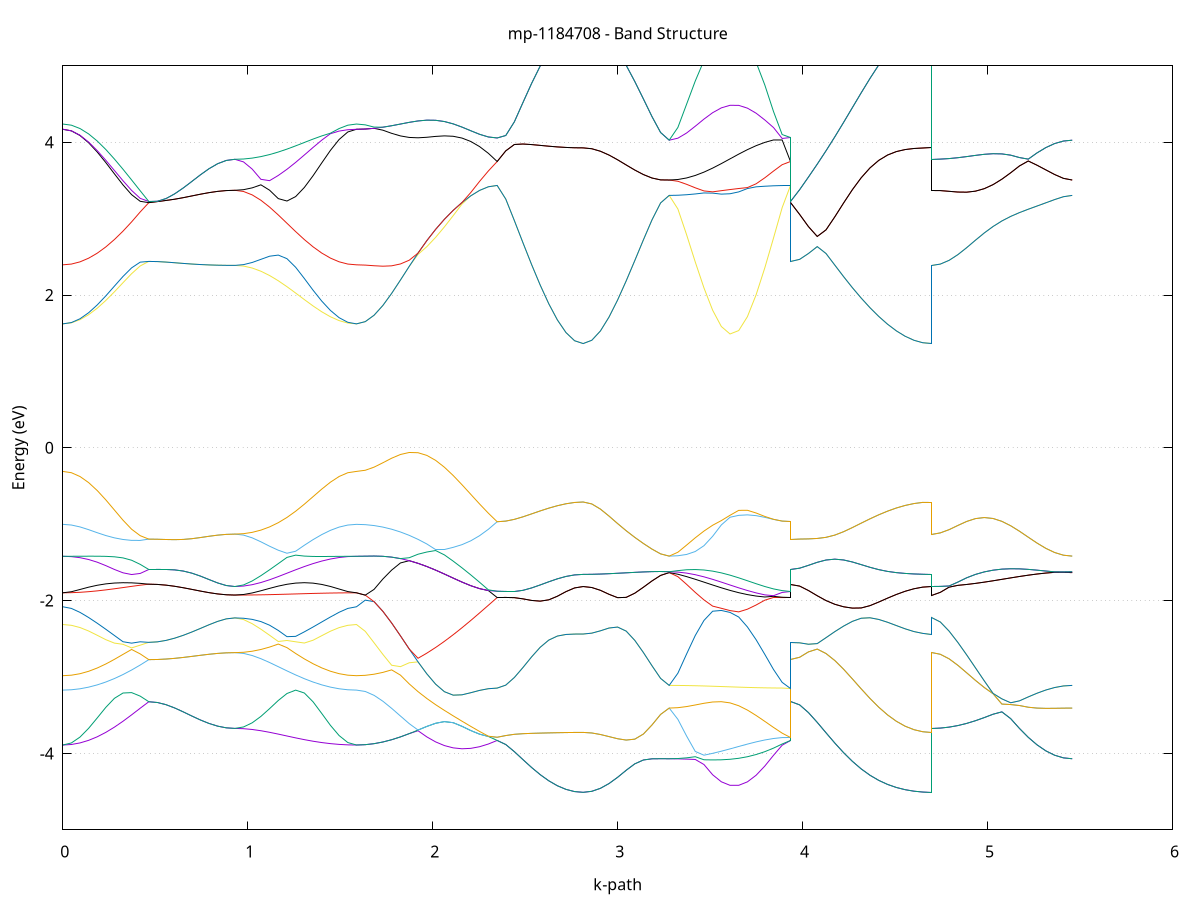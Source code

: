set title 'mp-1184708 - Band Structure'
set xlabel 'k-path'
set ylabel 'Energy (eV)'
set grid y
set yrange [-5:5]
set terminal png size 800,600
set output 'mp-1184708_bands_gnuplot.png'
plot '-' using 1:2 with lines notitle, '-' using 1:2 with lines notitle, '-' using 1:2 with lines notitle, '-' using 1:2 with lines notitle, '-' using 1:2 with lines notitle, '-' using 1:2 with lines notitle, '-' using 1:2 with lines notitle, '-' using 1:2 with lines notitle, '-' using 1:2 with lines notitle, '-' using 1:2 with lines notitle, '-' using 1:2 with lines notitle, '-' using 1:2 with lines notitle, '-' using 1:2 with lines notitle, '-' using 1:2 with lines notitle, '-' using 1:2 with lines notitle, '-' using 1:2 with lines notitle, '-' using 1:2 with lines notitle, '-' using 1:2 with lines notitle, '-' using 1:2 with lines notitle, '-' using 1:2 with lines notitle, '-' using 1:2 with lines notitle, '-' using 1:2 with lines notitle, '-' using 1:2 with lines notitle, '-' using 1:2 with lines notitle, '-' using 1:2 with lines notitle, '-' using 1:2 with lines notitle, '-' using 1:2 with lines notitle, '-' using 1:2 with lines notitle, '-' using 1:2 with lines notitle, '-' using 1:2 with lines notitle, '-' using 1:2 with lines notitle, '-' using 1:2 with lines notitle, '-' using 1:2 with lines notitle, '-' using 1:2 with lines notitle, '-' using 1:2 with lines notitle, '-' using 1:2 with lines notitle, '-' using 1:2 with lines notitle, '-' using 1:2 with lines notitle, '-' using 1:2 with lines notitle, '-' using 1:2 with lines notitle, '-' using 1:2 with lines notitle, '-' using 1:2 with lines notitle, '-' using 1:2 with lines notitle, '-' using 1:2 with lines notitle, '-' using 1:2 with lines notitle, '-' using 1:2 with lines notitle, '-' using 1:2 with lines notitle, '-' using 1:2 with lines notitle, '-' using 1:2 with lines notitle, '-' using 1:2 with lines notitle, '-' using 1:2 with lines notitle, '-' using 1:2 with lines notitle, '-' using 1:2 with lines notitle, '-' using 1:2 with lines notitle, '-' using 1:2 with lines notitle, '-' using 1:2 with lines notitle, '-' using 1:2 with lines notitle, '-' using 1:2 with lines notitle, '-' using 1:2 with lines notitle, '-' using 1:2 with lines notitle, '-' using 1:2 with lines notitle, '-' using 1:2 with lines notitle, '-' using 1:2 with lines notitle, '-' using 1:2 with lines notitle
0.000000 -24.135262
0.046509 -24.135262
0.093018 -24.135262
0.139527 -24.135162
0.186036 -24.135062
0.232545 -24.134862
0.279054 -24.134762
0.325564 -24.134562
0.372073 -24.134362
0.418582 -24.134162
0.465091 -24.133962
0.465091 -24.133962
0.511600 -24.133962
0.558109 -24.133962
0.604618 -24.133962
0.651127 -24.133962
0.697636 -24.133962
0.744145 -24.133962
0.790654 -24.133962
0.837163 -24.133962
0.883673 -24.133962
0.930182 -24.133962
0.930182 -24.133962
0.977163 -24.133962
1.024144 -24.134062
1.071125 -24.134162
1.118107 -24.134262
1.165088 -24.134362
1.212069 -24.134462
1.259051 -24.134662
1.306032 -24.134762
1.353013 -24.134862
1.399994 -24.135062
1.446976 -24.135162
1.493957 -24.135262
1.540938 -24.135262
1.587919 -24.135262
1.587919 -24.135262
1.635461 -24.135262
1.683003 -24.135162
1.730544 -24.135062
1.778086 -24.134862
1.825628 -24.134662
1.873170 -24.134462
1.920711 -24.134262
1.968253 -24.133962
2.015795 -24.133762
2.063336 -24.133462
2.110878 -24.133262
2.158420 -24.132962
2.205962 -24.132762
2.253503 -24.132562
2.301045 -24.132462
2.348587 -24.132262
2.348587 -24.132262
2.395096 -24.132262
2.441605 -24.132362
2.488114 -24.132362
2.534623 -24.132362
2.581132 -24.132462
2.627641 -24.132562
2.674150 -24.132562
2.720659 -24.132562
2.767168 -24.132562
2.813678 -24.132662
2.813678 -24.132662
2.860187 -24.132562
2.906696 -24.132562
2.953205 -24.132562
2.999714 -24.132562
3.046223 -24.132462
3.092732 -24.132462
3.139241 -24.132362
3.185750 -24.132362
3.232259 -24.132262
3.278768 -24.132262
3.278768 -24.132262
3.325750 -24.132362
3.372731 -24.132362
3.419712 -24.132462
3.466693 -24.132462
3.513675 -24.132562
3.560656 -24.132562
3.607637 -24.132662
3.654618 -24.132562
3.701600 -24.132562
3.748581 -24.132462
3.795562 -24.132462
3.842544 -24.132362
3.889525 -24.132262
3.936506 -24.132262
3.936506 -24.133962
3.984048 -24.133962
4.031590 -24.133862
4.079131 -24.133862
4.126673 -24.133762
4.174215 -24.133562
4.221756 -24.133462
4.269298 -24.133262
4.316840 -24.133162
4.364381 -24.133062
4.411923 -24.132962
4.459465 -24.132862
4.507007 -24.132762
4.554548 -24.132662
4.602090 -24.132662
4.649632 -24.132662
4.697173 -24.132662
4.697173 -24.133962
4.744715 -24.133962
4.792257 -24.133862
4.839799 -24.133862
4.887340 -24.133662
4.934882 -24.133562
4.982424 -24.133362
5.029965 -24.133262
5.077507 -24.133062
5.125049 -24.132862
5.172591 -24.132762
5.220132 -24.132662
5.267674 -24.132462
5.315216 -24.132462
5.362757 -24.132362
5.410299 -24.132362
5.457841 -24.132262
e
0.000000 -24.132662
0.046509 -24.132662
0.093018 -24.132762
0.139527 -24.132762
0.186036 -24.132962
0.232545 -24.133062
0.279054 -24.133162
0.325564 -24.133362
0.372073 -24.133562
0.418582 -24.133762
0.465091 -24.133962
0.465091 -24.133962
0.511600 -24.133962
0.558109 -24.133962
0.604618 -24.133962
0.651127 -24.133962
0.697636 -24.133962
0.744145 -24.133962
0.790654 -24.133962
0.837163 -24.133962
0.883673 -24.133962
0.930182 -24.133962
0.930182 -24.133962
0.977163 -24.133962
1.024144 -24.133962
1.071125 -24.133862
1.118107 -24.133762
1.165088 -24.133562
1.212069 -24.133462
1.259051 -24.133362
1.306032 -24.133162
1.353013 -24.133062
1.399994 -24.132862
1.446976 -24.132762
1.493957 -24.132762
1.540938 -24.132662
1.587919 -24.132662
1.587919 -24.132662
1.635461 -24.132662
1.683003 -24.132662
1.730544 -24.132562
1.778086 -24.132462
1.825628 -24.132362
1.873170 -24.132262
1.920711 -24.132262
1.968253 -24.132162
2.015795 -24.132062
2.063336 -24.132062
2.110878 -24.131962
2.158420 -24.131962
2.205962 -24.132062
2.253503 -24.132062
2.301045 -24.132162
2.348587 -24.132262
2.348587 -24.132262
2.395096 -24.132262
2.441605 -24.132362
2.488114 -24.132362
2.534623 -24.132362
2.581132 -24.132462
2.627641 -24.132562
2.674150 -24.132562
2.720659 -24.132562
2.767168 -24.132562
2.813678 -24.132662
2.813678 -24.132662
2.860187 -24.132562
2.906696 -24.132562
2.953205 -24.132562
2.999714 -24.132562
3.046223 -24.132462
3.092732 -24.132462
3.139241 -24.132362
3.185750 -24.132362
3.232259 -24.132262
3.278768 -24.132262
3.278768 -24.132262
3.325750 -24.132262
3.372731 -24.132262
3.419712 -24.132262
3.466693 -24.132262
3.513675 -24.132262
3.560656 -24.132262
3.607637 -24.132262
3.654618 -24.132262
3.701600 -24.132262
3.748581 -24.132262
3.795562 -24.132262
3.842544 -24.132262
3.889525 -24.132262
3.936506 -24.132262
3.936506 -24.133962
3.984048 -24.133962
4.031590 -24.133862
4.079131 -24.133862
4.126673 -24.133762
4.174215 -24.133562
4.221756 -24.133462
4.269298 -24.133262
4.316840 -24.133162
4.364381 -24.133062
4.411923 -24.132962
4.459465 -24.132862
4.507007 -24.132762
4.554548 -24.132662
4.602090 -24.132662
4.649632 -24.132662
4.697173 -24.132662
4.697173 -24.133962
4.744715 -24.133962
4.792257 -24.133862
4.839799 -24.133862
4.887340 -24.133662
4.934882 -24.133562
4.982424 -24.133362
5.029965 -24.133262
5.077507 -24.133062
5.125049 -24.132862
5.172591 -24.132762
5.220132 -24.132662
5.267674 -24.132462
5.315216 -24.132462
5.362757 -24.132362
5.410299 -24.132362
5.457841 -24.132262
e
0.000000 -24.125062
0.046509 -24.125062
0.093018 -24.125062
0.139527 -24.125062
0.186036 -24.125062
0.232545 -24.125062
0.279054 -24.125062
0.325564 -24.125062
0.372073 -24.125062
0.418582 -24.125062
0.465091 -24.125062
0.465091 -24.125062
0.511600 -24.125062
0.558109 -24.125062
0.604618 -24.125062
0.651127 -24.125062
0.697636 -24.125062
0.744145 -24.125062
0.790654 -24.125062
0.837163 -24.125062
0.883673 -24.125062
0.930182 -24.125062
0.930182 -24.125062
0.977163 -24.125062
1.024144 -24.125062
1.071125 -24.125062
1.118107 -24.125062
1.165088 -24.125062
1.212069 -24.125062
1.259051 -24.125062
1.306032 -24.125062
1.353013 -24.125062
1.399994 -24.125062
1.446976 -24.125062
1.493957 -24.125062
1.540938 -24.125062
1.587919 -24.125062
1.587919 -24.125062
1.635461 -24.125062
1.683003 -24.125162
1.730544 -24.125362
1.778086 -24.125562
1.825628 -24.125862
1.873170 -24.126262
1.920711 -24.126562
1.968253 -24.126962
2.015795 -24.127262
2.063336 -24.127662
2.110878 -24.127962
2.158420 -24.128262
2.205962 -24.128462
2.253503 -24.128662
2.301045 -24.128762
2.348587 -24.128762
2.348587 -24.128762
2.395096 -24.128762
2.441605 -24.128762
2.488114 -24.128762
2.534623 -24.128662
2.581132 -24.128662
2.627641 -24.128562
2.674150 -24.128562
2.720659 -24.128562
2.767168 -24.128462
2.813678 -24.128462
2.813678 -24.128462
2.860187 -24.128462
2.906696 -24.128462
2.953205 -24.128562
2.999714 -24.128562
3.046223 -24.128662
3.092732 -24.128662
3.139241 -24.128762
3.185750 -24.128762
3.232259 -24.128762
3.278768 -24.128862
3.278768 -24.128862
3.325750 -24.128762
3.372731 -24.128762
3.419712 -24.128762
3.466693 -24.128762
3.513675 -24.128762
3.560656 -24.128762
3.607637 -24.128762
3.654618 -24.128762
3.701600 -24.128762
3.748581 -24.128762
3.795562 -24.128762
3.842544 -24.128762
3.889525 -24.128762
3.936506 -24.128762
3.936506 -24.125062
3.984048 -24.125062
4.031590 -24.125162
4.079131 -24.125362
4.126673 -24.125562
4.174215 -24.125862
4.221756 -24.126162
4.269298 -24.126462
4.316840 -24.126862
4.364381 -24.127162
4.411923 -24.127462
4.459465 -24.127762
4.507007 -24.128062
4.554548 -24.128262
4.602090 -24.128362
4.649632 -24.128462
4.697173 -24.128462
4.697173 -24.125062
4.744715 -24.125062
4.792257 -24.125162
4.839799 -24.125362
4.887340 -24.125662
4.934882 -24.125862
4.982424 -24.126262
5.029965 -24.126562
5.077507 -24.126962
5.125049 -24.127262
5.172591 -24.127662
5.220132 -24.127962
5.267674 -24.128262
5.315216 -24.128462
5.362757 -24.128662
5.410299 -24.128762
5.457841 -24.128862
e
0.000000 -24.125062
0.046509 -24.125062
0.093018 -24.125062
0.139527 -24.125062
0.186036 -24.125062
0.232545 -24.125062
0.279054 -24.125062
0.325564 -24.125062
0.372073 -24.125062
0.418582 -24.125062
0.465091 -24.125062
0.465091 -24.125062
0.511600 -24.125062
0.558109 -24.125062
0.604618 -24.125062
0.651127 -24.125062
0.697636 -24.125062
0.744145 -24.125062
0.790654 -24.125062
0.837163 -24.125062
0.883673 -24.125062
0.930182 -24.125062
0.930182 -24.125062
0.977163 -24.125062
1.024144 -24.125062
1.071125 -24.125062
1.118107 -24.125062
1.165088 -24.125062
1.212069 -24.125062
1.259051 -24.125062
1.306032 -24.125062
1.353013 -24.125062
1.399994 -24.125062
1.446976 -24.125062
1.493957 -24.125062
1.540938 -24.125062
1.587919 -24.125062
1.587919 -24.125062
1.635461 -24.125062
1.683003 -24.125162
1.730544 -24.125362
1.778086 -24.125662
1.825628 -24.125862
1.873170 -24.126262
1.920711 -24.126562
1.968253 -24.126962
2.015795 -24.127262
2.063336 -24.127662
2.110878 -24.127962
2.158420 -24.128262
2.205962 -24.128462
2.253503 -24.128662
2.301045 -24.128762
2.348587 -24.128762
2.348587 -24.128762
2.395096 -24.128762
2.441605 -24.128762
2.488114 -24.128762
2.534623 -24.128662
2.581132 -24.128662
2.627641 -24.128562
2.674150 -24.128562
2.720659 -24.128562
2.767168 -24.128462
2.813678 -24.128462
2.813678 -24.128462
2.860187 -24.128462
2.906696 -24.128462
2.953205 -24.128562
2.999714 -24.128562
3.046223 -24.128662
3.092732 -24.128662
3.139241 -24.128762
3.185750 -24.128762
3.232259 -24.128762
3.278768 -24.128862
3.278768 -24.128862
3.325750 -24.128762
3.372731 -24.128762
3.419712 -24.128662
3.466693 -24.128562
3.513675 -24.128562
3.560656 -24.128462
3.607637 -24.128462
3.654618 -24.128462
3.701600 -24.128562
3.748581 -24.128562
3.795562 -24.128662
3.842544 -24.128762
3.889525 -24.128762
3.936506 -24.128762
3.936506 -24.125062
3.984048 -24.125062
4.031590 -24.125162
4.079131 -24.125362
4.126673 -24.125562
4.174215 -24.125862
4.221756 -24.126162
4.269298 -24.126462
4.316840 -24.126862
4.364381 -24.127162
4.411923 -24.127462
4.459465 -24.127762
4.507007 -24.128062
4.554548 -24.128262
4.602090 -24.128362
4.649632 -24.128462
4.697173 -24.128462
4.697173 -24.125062
4.744715 -24.125062
4.792257 -24.125162
4.839799 -24.125362
4.887340 -24.125662
4.934882 -24.125862
4.982424 -24.126262
5.029965 -24.126562
5.077507 -24.126962
5.125049 -24.127262
5.172591 -24.127662
5.220132 -24.127962
5.267674 -24.128262
5.315216 -24.128462
5.362757 -24.128662
5.410299 -24.128762
5.457841 -24.128862
e
0.000000 -24.124862
0.046509 -24.124862
0.093018 -24.124862
0.139527 -24.124862
0.186036 -24.124862
0.232545 -24.124762
0.279054 -24.124762
0.325564 -24.124762
0.372073 -24.124762
0.418582 -24.124762
0.465091 -24.124762
0.465091 -24.124762
0.511600 -24.124762
0.558109 -24.124762
0.604618 -24.124762
0.651127 -24.124762
0.697636 -24.124762
0.744145 -24.124762
0.790654 -24.124662
0.837163 -24.124762
0.883673 -24.124662
0.930182 -24.124662
0.930182 -24.124662
0.977163 -24.124762
1.024144 -24.124762
1.071125 -24.124762
1.118107 -24.124762
1.165088 -24.124762
1.212069 -24.124762
1.259051 -24.124762
1.306032 -24.124762
1.353013 -24.124762
1.399994 -24.124762
1.446976 -24.124862
1.493957 -24.124862
1.540938 -24.124862
1.587919 -24.124862
1.587919 -24.124862
1.635461 -24.124862
1.683003 -24.124862
1.730544 -24.124862
1.778086 -24.124862
1.825628 -24.124762
1.873170 -24.124762
1.920711 -24.124762
1.968253 -24.124762
2.015795 -24.124762
2.063336 -24.124662
2.110878 -24.124662
2.158420 -24.124662
2.205962 -24.124662
2.253503 -24.124662
2.301045 -24.124562
2.348587 -24.124562
2.348587 -24.124562
2.395096 -24.124562
2.441605 -24.124562
2.488114 -24.124562
2.534623 -24.124562
2.581132 -24.124562
2.627641 -24.124562
2.674150 -24.124562
2.720659 -24.124562
2.767168 -24.124562
2.813678 -24.124562
2.813678 -24.124562
2.860187 -24.124562
2.906696 -24.124562
2.953205 -24.124562
2.999714 -24.124562
3.046223 -24.124562
3.092732 -24.124562
3.139241 -24.124562
3.185750 -24.124562
3.232259 -24.124562
3.278768 -24.124562
3.278768 -24.124562
3.325750 -24.124562
3.372731 -24.124562
3.419712 -24.124562
3.466693 -24.124562
3.513675 -24.124562
3.560656 -24.124562
3.607637 -24.124562
3.654618 -24.124562
3.701600 -24.124562
3.748581 -24.124562
3.795562 -24.124562
3.842544 -24.124562
3.889525 -24.124562
3.936506 -24.124562
3.936506 -24.124762
3.984048 -24.124762
4.031590 -24.124762
4.079131 -24.124662
4.126673 -24.124662
4.174215 -24.124662
4.221756 -24.124662
4.269298 -24.124662
4.316840 -24.124662
4.364381 -24.124662
4.411923 -24.124662
4.459465 -24.124662
4.507007 -24.124662
4.554548 -24.124562
4.602090 -24.124562
4.649632 -24.124562
4.697173 -24.124562
4.697173 -24.124662
4.744715 -24.124662
4.792257 -24.124662
4.839799 -24.124662
4.887340 -24.124662
4.934882 -24.124662
4.982424 -24.124662
5.029965 -24.124662
5.077507 -24.124662
5.125049 -24.124662
5.172591 -24.124662
5.220132 -24.124662
5.267674 -24.124662
5.315216 -24.124562
5.362757 -24.124562
5.410299 -24.124562
5.457841 -24.124562
e
0.000000 -24.124562
0.046509 -24.124562
0.093018 -24.124662
0.139527 -24.124662
0.186036 -24.124662
0.232545 -24.124662
0.279054 -24.124662
0.325564 -24.124662
0.372073 -24.124662
0.418582 -24.124662
0.465091 -24.124762
0.465091 -24.124762
0.511600 -24.124762
0.558109 -24.124762
0.604618 -24.124762
0.651127 -24.124762
0.697636 -24.124762
0.744145 -24.124662
0.790654 -24.124662
0.837163 -24.124762
0.883673 -24.124662
0.930182 -24.124662
0.930182 -24.124662
0.977163 -24.124662
1.024144 -24.124662
1.071125 -24.124662
1.118107 -24.124662
1.165088 -24.124662
1.212069 -24.124662
1.259051 -24.124662
1.306032 -24.124662
1.353013 -24.124662
1.399994 -24.124662
1.446976 -24.124662
1.493957 -24.124662
1.540938 -24.124562
1.587919 -24.124562
1.587919 -24.124562
1.635461 -24.124562
1.683003 -24.124562
1.730544 -24.124562
1.778086 -24.124562
1.825628 -24.124562
1.873170 -24.124562
1.920711 -24.124562
1.968253 -24.124562
2.015795 -24.124562
2.063336 -24.124562
2.110878 -24.124562
2.158420 -24.124562
2.205962 -24.124562
2.253503 -24.124562
2.301045 -24.124562
2.348587 -24.124562
2.348587 -24.124562
2.395096 -24.124562
2.441605 -24.124562
2.488114 -24.124562
2.534623 -24.124562
2.581132 -24.124562
2.627641 -24.124562
2.674150 -24.124562
2.720659 -24.124562
2.767168 -24.124562
2.813678 -24.124562
2.813678 -24.124562
2.860187 -24.124562
2.906696 -24.124562
2.953205 -24.124562
2.999714 -24.124562
3.046223 -24.124562
3.092732 -24.124562
3.139241 -24.124562
3.185750 -24.124562
3.232259 -24.124562
3.278768 -24.124562
3.278768 -24.124562
3.325750 -24.124562
3.372731 -24.124562
3.419712 -24.124562
3.466693 -24.124562
3.513675 -24.124562
3.560656 -24.124562
3.607637 -24.124562
3.654618 -24.124562
3.701600 -24.124562
3.748581 -24.124562
3.795562 -24.124562
3.842544 -24.124562
3.889525 -24.124562
3.936506 -24.124562
3.936506 -24.124762
3.984048 -24.124762
4.031590 -24.124662
4.079131 -24.124662
4.126673 -24.124662
4.174215 -24.124662
4.221756 -24.124662
4.269298 -24.124662
4.316840 -24.124662
4.364381 -24.124662
4.411923 -24.124662
4.459465 -24.124662
4.507007 -24.124662
4.554548 -24.124562
4.602090 -24.124562
4.649632 -24.124562
4.697173 -24.124562
4.697173 -24.124662
4.744715 -24.124662
4.792257 -24.124662
4.839799 -24.124662
4.887340 -24.124662
4.934882 -24.124662
4.982424 -24.124662
5.029965 -24.124662
5.077507 -24.124662
5.125049 -24.124662
5.172591 -24.124662
5.220132 -24.124662
5.267674 -24.124662
5.315216 -24.124562
5.362757 -24.124562
5.410299 -24.124562
5.457841 -24.124562
e
0.000000 -24.122262
0.046509 -24.122262
0.093018 -24.122262
0.139527 -24.122262
0.186036 -24.122262
0.232545 -24.122262
0.279054 -24.122162
0.325564 -24.122162
0.372073 -24.122162
0.418582 -24.122162
0.465091 -24.122162
0.465091 -24.122162
0.511600 -24.122162
0.558109 -24.122162
0.604618 -24.122162
0.651127 -24.122162
0.697636 -24.122162
0.744145 -24.122162
0.790654 -24.122162
0.837163 -24.122162
0.883673 -24.122162
0.930182 -24.122162
0.930182 -24.122162
0.977163 -24.122162
1.024144 -24.122162
1.071125 -24.122162
1.118107 -24.122162
1.165088 -24.122162
1.212069 -24.122162
1.259051 -24.122162
1.306032 -24.122162
1.353013 -24.122262
1.399994 -24.122262
1.446976 -24.122262
1.493957 -24.122262
1.540938 -24.122262
1.587919 -24.122262
1.587919 -24.122262
1.635461 -24.122162
1.683003 -24.122162
1.730544 -24.121962
1.778086 -24.121962
1.825628 -24.122062
1.873170 -24.122062
1.920711 -24.122162
1.968253 -24.122262
2.015795 -24.122362
2.063336 -24.122462
2.110878 -24.122562
2.158420 -24.122562
2.205962 -24.122662
2.253503 -24.122662
2.301045 -24.122762
2.348587 -24.122762
2.348587 -24.122762
2.395096 -24.122762
2.441605 -24.122762
2.488114 -24.122762
2.534623 -24.122762
2.581132 -24.122762
2.627641 -24.122762
2.674150 -24.122762
2.720659 -24.122762
2.767168 -24.122762
2.813678 -24.122762
2.813678 -24.122762
2.860187 -24.122762
2.906696 -24.122762
2.953205 -24.122762
2.999714 -24.122762
3.046223 -24.122762
3.092732 -24.122762
3.139241 -24.122762
3.185750 -24.122762
3.232259 -24.122762
3.278768 -24.122762
3.278768 -24.122762
3.325750 -24.122762
3.372731 -24.122762
3.419712 -24.122762
3.466693 -24.122762
3.513675 -24.122762
3.560656 -24.122762
3.607637 -24.122762
3.654618 -24.122762
3.701600 -24.122762
3.748581 -24.122762
3.795562 -24.122762
3.842544 -24.122762
3.889525 -24.122762
3.936506 -24.122762
3.936506 -24.122162
3.984048 -24.122162
4.031590 -24.122062
4.079131 -24.121962
4.126673 -24.121962
4.174215 -24.122062
4.221756 -24.122162
4.269298 -24.122162
4.316840 -24.122262
4.364381 -24.122362
4.411923 -24.122462
4.459465 -24.122562
4.507007 -24.122562
4.554548 -24.122662
4.602090 -24.122662
4.649632 -24.122762
4.697173 -24.122762
4.697173 -24.122162
4.744715 -24.122162
4.792257 -24.122062
4.839799 -24.121962
4.887340 -24.121962
4.934882 -24.122062
4.982424 -24.122062
5.029965 -24.122162
5.077507 -24.122262
5.125049 -24.122362
5.172591 -24.122462
5.220132 -24.122562
5.267674 -24.122562
5.315216 -24.122662
5.362757 -24.122662
5.410299 -24.122762
5.457841 -24.122762
e
0.000000 -24.122162
0.046509 -24.122162
0.093018 -24.122162
0.139527 -24.122162
0.186036 -24.122162
0.232545 -24.122162
0.279054 -24.122162
0.325564 -24.122162
0.372073 -24.122162
0.418582 -24.122162
0.465091 -24.122162
0.465091 -24.122162
0.511600 -24.122162
0.558109 -24.122162
0.604618 -24.122162
0.651127 -24.122162
0.697636 -24.122162
0.744145 -24.122162
0.790654 -24.122162
0.837163 -24.122162
0.883673 -24.122162
0.930182 -24.122162
0.930182 -24.122162
0.977163 -24.122162
1.024144 -24.122162
1.071125 -24.122162
1.118107 -24.122162
1.165088 -24.122162
1.212069 -24.122162
1.259051 -24.122162
1.306032 -24.122162
1.353013 -24.122162
1.399994 -24.122162
1.446976 -24.122162
1.493957 -24.122162
1.540938 -24.122162
1.587919 -24.122162
1.587919 -24.122162
1.635461 -24.122062
1.683003 -24.122062
1.730544 -24.121862
1.778086 -24.121962
1.825628 -24.122062
1.873170 -24.122062
1.920711 -24.122162
1.968253 -24.122262
2.015795 -24.122362
2.063336 -24.122462
2.110878 -24.122562
2.158420 -24.122562
2.205962 -24.122662
2.253503 -24.122662
2.301045 -24.122762
2.348587 -24.122762
2.348587 -24.122762
2.395096 -24.122762
2.441605 -24.122762
2.488114 -24.122762
2.534623 -24.122762
2.581132 -24.122762
2.627641 -24.122762
2.674150 -24.122762
2.720659 -24.122762
2.767168 -24.122762
2.813678 -24.122762
2.813678 -24.122762
2.860187 -24.122762
2.906696 -24.122762
2.953205 -24.122762
2.999714 -24.122762
3.046223 -24.122762
3.092732 -24.122762
3.139241 -24.122762
3.185750 -24.122762
3.232259 -24.122762
3.278768 -24.122762
3.278768 -24.122762
3.325750 -24.122762
3.372731 -24.122762
3.419712 -24.122762
3.466693 -24.122762
3.513675 -24.122762
3.560656 -24.122762
3.607637 -24.122762
3.654618 -24.122762
3.701600 -24.122762
3.748581 -24.122762
3.795562 -24.122762
3.842544 -24.122762
3.889525 -24.122762
3.936506 -24.122762
3.936506 -24.122162
3.984048 -24.122162
4.031590 -24.122062
4.079131 -24.121962
4.126673 -24.121962
4.174215 -24.122062
4.221756 -24.122062
4.269298 -24.122162
4.316840 -24.122262
4.364381 -24.122362
4.411923 -24.122462
4.459465 -24.122562
4.507007 -24.122562
4.554548 -24.122662
4.602090 -24.122662
4.649632 -24.122762
4.697173 -24.122762
4.697173 -24.122162
4.744715 -24.122162
4.792257 -24.122062
4.839799 -24.121962
4.887340 -24.121962
4.934882 -24.122062
4.982424 -24.122062
5.029965 -24.122162
5.077507 -24.122262
5.125049 -24.122362
5.172591 -24.122462
5.220132 -24.122562
5.267674 -24.122562
5.315216 -24.122662
5.362757 -24.122662
5.410299 -24.122762
5.457841 -24.122762
e
0.000000 -24.121862
0.046509 -24.121862
0.093018 -24.121862
0.139527 -24.121862
0.186036 -24.121862
0.232545 -24.121862
0.279054 -24.121862
0.325564 -24.121862
0.372073 -24.121862
0.418582 -24.121862
0.465091 -24.121862
0.465091 -24.121862
0.511600 -24.121862
0.558109 -24.121862
0.604618 -24.121862
0.651127 -24.121862
0.697636 -24.121862
0.744145 -24.121862
0.790654 -24.121862
0.837163 -24.121862
0.883673 -24.121862
0.930182 -24.121862
0.930182 -24.121862
0.977163 -24.121862
1.024144 -24.121862
1.071125 -24.121862
1.118107 -24.121862
1.165088 -24.121862
1.212069 -24.121862
1.259051 -24.121862
1.306032 -24.121862
1.353013 -24.121862
1.399994 -24.121862
1.446976 -24.121862
1.493957 -24.121862
1.540938 -24.121862
1.587919 -24.121862
1.587919 -24.121862
1.635461 -24.121862
1.683003 -24.121862
1.730544 -24.121862
1.778086 -24.121762
1.825628 -24.121562
1.873170 -24.121262
1.920711 -24.120962
1.968253 -24.120662
2.015795 -24.120362
2.063336 -24.120062
2.110878 -24.119762
2.158420 -24.119562
2.205962 -24.119362
2.253503 -24.119162
2.301045 -24.119062
2.348587 -24.119062
2.348587 -24.119062
2.395096 -24.119062
2.441605 -24.119062
2.488114 -24.119062
2.534623 -24.119062
2.581132 -24.119062
2.627641 -24.119062
2.674150 -24.119062
2.720659 -24.119062
2.767168 -24.119062
2.813678 -24.119062
2.813678 -24.119062
2.860187 -24.119062
2.906696 -24.119062
2.953205 -24.119062
2.999714 -24.119062
3.046223 -24.119062
3.092732 -24.119062
3.139241 -24.119062
3.185750 -24.119062
3.232259 -24.119062
3.278768 -24.119062
3.278768 -24.119062
3.325750 -24.119062
3.372731 -24.119062
3.419712 -24.119062
3.466693 -24.119062
3.513675 -24.119062
3.560656 -24.119062
3.607637 -24.119062
3.654618 -24.119062
3.701600 -24.119062
3.748581 -24.119062
3.795562 -24.119062
3.842544 -24.119062
3.889525 -24.119062
3.936506 -24.119062
3.936506 -24.121862
3.984048 -24.121862
4.031590 -24.121862
4.079131 -24.121862
4.126673 -24.121762
4.174215 -24.121562
4.221756 -24.121262
4.269298 -24.120962
4.316840 -24.120662
4.364381 -24.120362
4.411923 -24.120062
4.459465 -24.119762
4.507007 -24.119462
4.554548 -24.119262
4.602090 -24.119162
4.649632 -24.119062
4.697173 -24.119062
4.697173 -24.121862
4.744715 -24.121862
4.792257 -24.121862
4.839799 -24.121862
4.887340 -24.121762
4.934882 -24.121562
4.982424 -24.121262
5.029965 -24.120962
5.077507 -24.120662
5.125049 -24.120362
5.172591 -24.120062
5.220132 -24.119762
5.267674 -24.119462
5.315216 -24.119262
5.362757 -24.119162
5.410299 -24.119062
5.457841 -24.119062
e
0.000000 -24.121862
0.046509 -24.121862
0.093018 -24.121862
0.139527 -24.121862
0.186036 -24.121862
0.232545 -24.121862
0.279054 -24.121862
0.325564 -24.121862
0.372073 -24.121862
0.418582 -24.121862
0.465091 -24.121862
0.465091 -24.121862
0.511600 -24.121862
0.558109 -24.121862
0.604618 -24.121862
0.651127 -24.121862
0.697636 -24.121862
0.744145 -24.121862
0.790654 -24.121862
0.837163 -24.121862
0.883673 -24.121862
0.930182 -24.121862
0.930182 -24.121862
0.977163 -24.121862
1.024144 -24.121862
1.071125 -24.121862
1.118107 -24.121862
1.165088 -24.121862
1.212069 -24.121862
1.259051 -24.121862
1.306032 -24.121862
1.353013 -24.121862
1.399994 -24.121862
1.446976 -24.121862
1.493957 -24.121862
1.540938 -24.121862
1.587919 -24.121862
1.587919 -24.121862
1.635461 -24.121862
1.683003 -24.121862
1.730544 -24.121862
1.778086 -24.121762
1.825628 -24.121462
1.873170 -24.121262
1.920711 -24.120962
1.968253 -24.120662
2.015795 -24.120362
2.063336 -24.120062
2.110878 -24.119762
2.158420 -24.119462
2.205962 -24.119262
2.253503 -24.119162
2.301045 -24.119062
2.348587 -24.119062
2.348587 -24.119062
2.395096 -24.119062
2.441605 -24.119062
2.488114 -24.119062
2.534623 -24.119062
2.581132 -24.119062
2.627641 -24.119062
2.674150 -24.119062
2.720659 -24.119062
2.767168 -24.119062
2.813678 -24.119062
2.813678 -24.119062
2.860187 -24.119062
2.906696 -24.119062
2.953205 -24.119062
2.999714 -24.119062
3.046223 -24.119062
3.092732 -24.119062
3.139241 -24.119062
3.185750 -24.119062
3.232259 -24.119062
3.278768 -24.119062
3.278768 -24.119062
3.325750 -24.119062
3.372731 -24.119062
3.419712 -24.119062
3.466693 -24.119062
3.513675 -24.119062
3.560656 -24.119062
3.607637 -24.119062
3.654618 -24.119062
3.701600 -24.119062
3.748581 -24.119062
3.795562 -24.119062
3.842544 -24.119062
3.889525 -24.119062
3.936506 -24.119062
3.936506 -24.121862
3.984048 -24.121862
4.031590 -24.121862
4.079131 -24.121862
4.126673 -24.121762
4.174215 -24.121562
4.221756 -24.121262
4.269298 -24.120962
4.316840 -24.120662
4.364381 -24.120362
4.411923 -24.120062
4.459465 -24.119762
4.507007 -24.119462
4.554548 -24.119262
4.602090 -24.119162
4.649632 -24.119062
4.697173 -24.119062
4.697173 -24.121862
4.744715 -24.121862
4.792257 -24.121862
4.839799 -24.121862
4.887340 -24.121762
4.934882 -24.121562
4.982424 -24.121262
5.029965 -24.120962
5.077507 -24.120662
5.125049 -24.120362
5.172591 -24.120062
5.220132 -24.119762
5.267674 -24.119462
5.315216 -24.119262
5.362757 -24.119162
5.410299 -24.119062
5.457841 -24.119062
e
0.000000 -14.885462
0.046509 -14.882562
0.093018 -14.874062
0.139527 -14.859862
0.186036 -14.840362
0.232545 -14.815762
0.279054 -14.786362
0.325564 -14.752662
0.372073 -14.715162
0.418582 -14.674462
0.465091 -14.631262
0.465091 -14.631262
0.511600 -14.629362
0.558109 -14.623962
0.604618 -14.615162
0.651127 -14.603262
0.697636 -14.589062
0.744145 -14.573462
0.790654 -14.557662
0.837163 -14.543562
0.883673 -14.533562
0.930182 -14.529862
0.930182 -14.529862
0.977163 -14.539562
1.024144 -14.564862
1.071125 -14.599262
1.118107 -14.637662
1.165088 -14.677162
1.212069 -14.715762
1.259051 -14.752262
1.306032 -14.785562
1.353013 -14.814862
1.399994 -14.839662
1.446976 -14.859462
1.493957 -14.873762
1.540938 -14.882562
1.587919 -14.885462
1.587919 -14.885462
1.635461 -14.882262
1.683003 -14.872862
1.730544 -14.857362
1.778086 -14.835962
1.825628 -14.809062
1.873170 -14.777062
1.920711 -14.740562
1.968253 -14.700062
2.015795 -14.656262
2.063336 -14.610062
2.110878 -14.562262
2.158420 -14.513762
2.205962 -14.465462
2.253503 -14.418362
2.301045 -14.373262
2.348587 -14.331062
2.348587 -14.331062
2.395096 -14.330462
2.441605 -14.328762
2.488114 -14.326062
2.534623 -14.322462
2.581132 -14.318362
2.627641 -14.313962
2.674150 -14.309862
2.720659 -14.306362
2.767168 -14.304062
2.813678 -14.303262
2.813678 -14.303262
2.860187 -14.303562
2.906696 -14.304162
2.953205 -14.305162
2.999714 -14.306362
3.046223 -14.307762
3.092732 -14.309062
3.139241 -14.310162
3.185750 -14.311062
3.232259 -14.311562
3.278768 -14.311762
3.278768 -14.311762
3.325750 -14.312062
3.372731 -14.312762
3.419712 -14.313862
3.466693 -14.315462
3.513675 -14.317262
3.560656 -14.319262
3.607637 -14.321462
3.654618 -14.323562
3.701600 -14.325662
3.748581 -14.327462
3.795562 -14.328962
3.842544 -14.330162
3.889525 -14.330862
3.936506 -14.331062
3.936506 -14.631262
3.984048 -14.628762
4.031590 -14.621562
4.079131 -14.609662
4.126673 -14.593362
4.174215 -14.573062
4.221756 -14.549162
4.269298 -14.522362
4.316840 -14.493362
4.364381 -14.462762
4.411923 -14.431562
4.459465 -14.400662
4.507007 -14.371362
4.554548 -14.344962
4.602090 -14.323262
4.649632 -14.308562
4.697173 -14.303262
4.697173 -14.529862
4.744715 -14.527962
4.792257 -14.522162
4.839799 -14.512662
4.887340 -14.499762
4.934882 -14.483962
4.982424 -14.465762
5.029965 -14.445762
5.077507 -14.424662
5.125049 -14.403262
5.172591 -14.382462
5.220132 -14.362962
5.267674 -14.345762
5.315216 -14.331462
5.362757 -14.320662
5.410299 -14.314062
5.457841 -14.311762
e
0.000000 -14.280862
0.046509 -14.287462
0.093018 -14.305862
0.139527 -14.333462
0.186036 -14.367862
0.232545 -14.407062
0.279054 -14.449762
0.325564 -14.494562
0.372073 -14.540362
0.418582 -14.586262
0.465091 -14.631262
0.465091 -14.631262
0.511600 -14.629362
0.558109 -14.623962
0.604618 -14.615162
0.651127 -14.603262
0.697636 -14.589062
0.744145 -14.573462
0.790654 -14.557662
0.837163 -14.543562
0.883673 -14.533562
0.930182 -14.529862
0.930182 -14.529862
0.977163 -14.527562
1.024144 -14.520562
1.071125 -14.509062
1.118107 -14.493462
1.165088 -14.474162
1.212069 -14.451662
1.259051 -14.426562
1.306032 -14.399862
1.353013 -14.372562
1.399994 -14.345662
1.446976 -14.320962
1.493957 -14.300162
1.540938 -14.285962
1.587919 -14.280862
1.587919 -14.280862
1.635461 -14.279562
1.683003 -14.275562
1.730544 -14.269162
1.778086 -14.260462
1.825628 -14.249862
1.873170 -14.237662
1.920711 -14.224362
1.968253 -14.210462
2.015795 -14.196362
2.063336 -14.182762
2.110878 -14.181462
2.158420 -14.202262
2.205962 -14.227662
2.253503 -14.257762
2.301045 -14.292362
2.348587 -14.331062
2.348587 -14.331062
2.395096 -14.330462
2.441605 -14.328762
2.488114 -14.326062
2.534623 -14.322462
2.581132 -14.318362
2.627641 -14.313962
2.674150 -14.309862
2.720659 -14.306362
2.767168 -14.304062
2.813678 -14.303262
2.813678 -14.303262
2.860187 -14.303562
2.906696 -14.304162
2.953205 -14.305162
2.999714 -14.306362
3.046223 -14.307762
3.092732 -14.309062
3.139241 -14.310162
3.185750 -14.311062
3.232259 -14.311562
3.278768 -14.311762
3.278768 -14.311762
3.325750 -14.311162
3.372731 -14.309462
3.419712 -14.306962
3.466693 -14.304362
3.513675 -14.302462
3.560656 -14.302162
3.607637 -14.303762
3.654618 -14.307362
3.701600 -14.312362
3.748581 -14.317962
3.795562 -14.323162
3.842544 -14.327362
3.889525 -14.330162
3.936506 -14.331062
3.936506 -14.631262
3.984048 -14.628762
4.031590 -14.621562
4.079131 -14.609662
4.126673 -14.593362
4.174215 -14.573062
4.221756 -14.549162
4.269298 -14.522362
4.316840 -14.493362
4.364381 -14.462762
4.411923 -14.431562
4.459465 -14.400662
4.507007 -14.371362
4.554548 -14.344962
4.602090 -14.323262
4.649632 -14.308562
4.697173 -14.303262
4.697173 -14.529862
4.744715 -14.527962
4.792257 -14.522162
4.839799 -14.512662
4.887340 -14.499762
4.934882 -14.483962
4.982424 -14.465762
5.029965 -14.445762
5.077507 -14.424662
5.125049 -14.403262
5.172591 -14.382462
5.220132 -14.362962
5.267674 -14.345762
5.315216 -14.331462
5.362757 -14.320662
5.410299 -14.314062
5.457841 -14.311762
e
0.000000 -14.280862
0.046509 -14.279562
0.093018 -14.275562
0.139527 -14.269162
0.186036 -14.260462
0.232545 -14.249762
0.279054 -14.237262
0.325564 -14.223562
0.372073 -14.208962
0.418582 -14.194062
0.465091 -14.179362
0.465091 -14.179362
0.511600 -14.181562
0.558109 -14.188362
0.604618 -14.199262
0.651127 -14.213562
0.697636 -14.230562
0.744145 -14.249062
0.790654 -14.267362
0.837163 -14.283462
0.883673 -14.294762
0.930182 -14.298862
0.930182 -14.298862
0.977163 -14.298662
1.024144 -14.297962
1.071125 -14.296962
1.118107 -14.295462
1.165088 -14.293762
1.212069 -14.291862
1.259051 -14.289862
1.306032 -14.287862
1.353013 -14.285962
1.399994 -14.284262
1.446976 -14.282862
1.493957 -14.281762
1.540938 -14.281062
1.587919 -14.280862
1.587919 -14.280862
1.635461 -14.279562
1.683003 -14.275562
1.730544 -14.269162
1.778086 -14.260462
1.825628 -14.249862
1.873170 -14.237662
1.920711 -14.224362
1.968253 -14.210462
2.015795 -14.196362
2.063336 -14.182762
2.110878 -14.170162
2.158420 -14.159062
2.205962 -14.149862
2.253503 -14.143062
2.301045 -14.138762
2.348587 -14.137362
2.348587 -14.137362
2.395096 -14.137962
2.441605 -14.139662
2.488114 -14.142462
2.534623 -14.146062
2.581132 -14.150162
2.627641 -14.154562
2.674150 -14.158762
2.720659 -14.162162
2.767168 -14.164562
2.813678 -14.165362
2.813678 -14.165362
2.860187 -14.164962
2.906696 -14.163962
2.953205 -14.162462
2.999714 -14.160462
3.046223 -14.158462
3.092732 -14.156362
3.139241 -14.154562
3.185750 -14.153062
3.232259 -14.152162
3.278768 -14.151862
3.278768 -14.151862
3.325750 -14.152662
3.372731 -14.154962
3.419712 -14.158262
3.466693 -14.161762
3.513675 -14.164562
3.560656 -14.165762
3.607637 -14.164762
3.654618 -14.161562
3.701600 -14.156762
3.748581 -14.151162
3.795562 -14.145762
3.842544 -14.141262
3.889525 -14.138362
3.936506 -14.137362
3.936506 -14.179362
3.984048 -14.178662
4.031590 -14.176562
4.079131 -14.173362
4.126673 -14.169162
4.174215 -14.164362
4.221756 -14.159362
4.269298 -14.154562
4.316840 -14.150462
4.364381 -14.147562
4.411923 -14.146262
4.459465 -14.146862
4.507007 -14.149462
4.554548 -14.153762
4.602090 -14.158962
4.649632 -14.163462
4.697173 -14.165362
4.697173 -14.298862
4.744715 -14.297562
4.792257 -14.293462
4.839799 -14.286962
4.887340 -14.278062
4.934882 -14.267162
4.982424 -14.254662
5.029965 -14.241062
5.077507 -14.226762
5.125049 -14.212362
5.172591 -14.198462
5.220132 -14.185562
5.267674 -14.174162
5.315216 -14.164662
5.362757 -14.157662
5.410299 -14.153362
5.457841 -14.151862
e
0.000000 -14.134962
0.046509 -14.133562
0.093018 -14.130462
0.139527 -14.127662
0.186036 -14.126962
0.232545 -14.129162
0.279054 -14.134362
0.325564 -14.142362
0.372073 -14.152962
0.418582 -14.165462
0.465091 -14.179362
0.465091 -14.179362
0.511600 -14.181562
0.558109 -14.188362
0.604618 -14.199262
0.651127 -14.213562
0.697636 -14.230562
0.744145 -14.249062
0.790654 -14.267362
0.837163 -14.283462
0.883673 -14.294762
0.930182 -14.298862
0.930182 -14.298862
0.977163 -14.290862
1.024144 -14.270562
1.071125 -14.244362
1.118107 -14.217162
1.165088 -14.191762
1.212069 -14.169662
1.259051 -14.151962
1.306032 -14.138962
1.353013 -14.130762
1.399994 -14.127162
1.446976 -14.127462
1.493957 -14.130262
1.540938 -14.133562
1.587919 -14.134962
1.587919 -14.134962
1.635461 -14.134862
1.683003 -14.134362
1.730544 -14.133762
1.778086 -14.133462
1.825628 -14.133762
1.873170 -14.135262
1.920711 -14.138462
1.968253 -14.144162
2.015795 -14.152862
2.063336 -14.165062
2.110878 -14.170162
2.158420 -14.159062
2.205962 -14.149862
2.253503 -14.143062
2.301045 -14.138762
2.348587 -14.137362
2.348587 -14.137362
2.395096 -14.137962
2.441605 -14.139662
2.488114 -14.142462
2.534623 -14.146062
2.581132 -14.150162
2.627641 -14.154562
2.674150 -14.158762
2.720659 -14.162162
2.767168 -14.164562
2.813678 -14.165362
2.813678 -14.165362
2.860187 -14.164962
2.906696 -14.163962
2.953205 -14.162462
2.999714 -14.160462
3.046223 -14.158462
3.092732 -14.156362
3.139241 -14.154562
3.185750 -14.153062
3.232259 -14.152162
3.278768 -14.151862
3.278768 -14.151862
3.325750 -14.151662
3.372731 -14.151162
3.419712 -14.150262
3.466693 -14.149162
3.513675 -14.147762
3.560656 -14.146262
3.607637 -14.144662
3.654618 -14.143062
3.701600 -14.141462
3.748581 -14.140162
3.795562 -14.138962
3.842544 -14.138062
3.889525 -14.137562
3.936506 -14.137362
3.936506 -14.179362
3.984048 -14.178662
4.031590 -14.176562
4.079131 -14.173362
4.126673 -14.169162
4.174215 -14.164362
4.221756 -14.159362
4.269298 -14.154562
4.316840 -14.150462
4.364381 -14.147562
4.411923 -14.146262
4.459465 -14.146862
4.507007 -14.149462
4.554548 -14.153762
4.602090 -14.158962
4.649632 -14.163462
4.697173 -14.165362
4.697173 -14.298862
4.744715 -14.297562
4.792257 -14.293462
4.839799 -14.286962
4.887340 -14.278062
4.934882 -14.267162
4.982424 -14.254662
5.029965 -14.241062
5.077507 -14.226762
5.125049 -14.212362
5.172591 -14.198462
5.220132 -14.185562
5.267674 -14.174162
5.315216 -14.164662
5.362757 -14.157662
5.410299 -14.153362
5.457841 -14.151862
e
0.000000 -8.465862
0.046509 -8.455962
0.093018 -8.426262
0.139527 -8.377262
0.186036 -8.309662
0.232545 -8.224362
0.279054 -8.122462
0.325564 -8.005362
0.372073 -7.874362
0.418582 -7.731062
0.465091 -7.577362
0.465091 -7.577362
0.511600 -7.574662
0.558109 -7.567062
0.604618 -7.555062
0.651127 -7.539762
0.697636 -7.522662
0.744145 -7.505362
0.790654 -7.489562
0.837163 -7.476962
0.883673 -7.468762
0.930182 -7.465962
0.930182 -7.465962
0.977163 -7.482362
1.024144 -7.529762
1.071125 -7.603362
1.118107 -7.696662
1.165088 -7.802462
1.212069 -7.913962
1.259051 -8.024962
1.306032 -8.130562
1.353013 -8.226462
1.399994 -8.309262
1.446976 -8.376362
1.493957 -8.425662
1.540938 -8.455762
1.587919 -8.465862
1.587919 -8.465862
1.635461 -8.464262
1.683003 -8.459462
1.730544 -8.451362
1.778086 -8.439962
1.825628 -8.424862
1.873170 -8.405962
1.920711 -8.382662
1.968253 -8.354462
2.015795 -8.320662
2.063336 -8.280262
2.110878 -8.232362
2.158420 -8.175962
2.205962 -8.110162
2.253503 -8.034262
2.301045 -7.947662
2.348587 -7.850362
2.348587 -7.850362
2.395096 -7.849962
2.441605 -7.848762
2.488114 -7.846962
2.534623 -7.844562
2.581132 -7.841962
2.627641 -7.839262
2.674150 -7.836862
2.720659 -7.834862
2.767168 -7.833662
2.813678 -7.833162
2.813678 -7.833162
2.860187 -7.835962
2.906696 -7.844062
2.953205 -7.856562
2.999714 -7.871962
3.046223 -7.888762
3.092732 -7.905262
3.139241 -7.919762
3.185750 -7.931162
3.232259 -7.938462
3.278768 -7.940862
3.278768 -7.940862
3.325750 -7.939862
3.372731 -7.936662
3.419712 -7.931562
3.466693 -7.924762
3.513675 -7.916462
3.560656 -7.907162
3.607637 -7.897162
3.654618 -7.887062
3.701600 -7.877262
3.748581 -7.868362
3.795562 -7.860862
3.842544 -7.855162
3.889525 -7.851562
3.936506 -7.850362
3.936506 -7.577362
3.984048 -7.578562
4.031590 -7.582362
4.079131 -7.588862
4.126673 -7.598562
4.174215 -7.611662
4.221756 -7.628262
4.269298 -7.648662
4.316840 -7.672262
4.364381 -7.698362
4.411923 -7.725962
4.459465 -7.753462
4.507007 -7.779262
4.554548 -7.801462
4.602090 -7.818662
4.649632 -7.829462
4.697173 -7.833162
4.697173 -7.465962
4.744715 -7.469562
4.792257 -7.480262
4.839799 -7.498162
4.887340 -7.522862
4.934882 -7.554162
4.982424 -7.591462
5.029965 -7.633562
5.077507 -7.679262
5.125049 -7.726862
5.172591 -7.774262
5.220132 -7.819362
5.267674 -7.859962
5.315216 -7.893962
5.362757 -7.919562
5.410299 -7.935462
5.457841 -7.940862
e
0.000000 -6.214962
0.046509 -6.241362
0.093018 -6.316562
0.139527 -6.430762
0.186036 -6.572462
0.232545 -6.731662
0.279054 -6.900662
0.325564 -7.073562
0.372073 -7.246062
0.418582 -7.414862
0.465091 -7.577362
0.465091 -7.577362
0.511600 -7.574662
0.558109 -7.567062
0.604618 -7.555062
0.651127 -7.539762
0.697636 -7.522662
0.744145 -7.505362
0.790654 -7.489562
0.837163 -7.476962
0.883673 -7.468762
0.930182 -7.465962
0.930182 -7.465962
0.977163 -7.455262
1.024144 -7.423362
1.071125 -7.370562
1.118107 -7.297862
1.165088 -7.206462
1.212069 -7.097962
1.259051 -6.975062
1.306032 -6.840762
1.353013 -6.700062
1.399994 -6.559262
1.446976 -6.427462
1.493957 -6.316862
1.540938 -6.241762
1.587919 -6.214962
1.587919 -6.214962
1.635461 -6.225062
1.683003 -6.255262
1.730544 -6.305262
1.778086 -6.374562
1.825628 -6.461962
1.873170 -6.565562
1.920711 -6.683062
1.968253 -6.811362
2.015795 -6.947062
2.063336 -7.086762
2.110878 -7.227262
2.158420 -7.365362
2.205962 -7.498662
2.253503 -7.624962
2.301045 -7.742562
2.348587 -7.850362
2.348587 -7.850362
2.395096 -7.849962
2.441605 -7.848762
2.488114 -7.846962
2.534623 -7.844562
2.581132 -7.841962
2.627641 -7.839262
2.674150 -7.836862
2.720659 -7.834862
2.767168 -7.833662
2.813678 -7.833162
2.813678 -7.833162
2.860187 -7.835962
2.906696 -7.844062
2.953205 -7.856562
2.999714 -7.871962
3.046223 -7.888762
3.092732 -7.905262
3.139241 -7.919762
3.185750 -7.931162
3.232259 -7.938462
3.278768 -7.940862
3.278768 -7.940862
3.325750 -7.936962
3.372731 -7.925462
3.419712 -7.908162
3.466693 -7.887262
3.513675 -7.865762
3.560656 -7.846762
3.607637 -7.832762
3.654618 -7.825262
3.701600 -7.824262
3.748581 -7.828362
3.795562 -7.835462
3.842544 -7.842862
3.889525 -7.848362
3.936506 -7.850362
3.936506 -7.577362
3.984048 -7.578562
4.031590 -7.582362
4.079131 -7.588862
4.126673 -7.598562
4.174215 -7.611662
4.221756 -7.628262
4.269298 -7.648662
4.316840 -7.672262
4.364381 -7.698362
4.411923 -7.725962
4.459465 -7.753462
4.507007 -7.779262
4.554548 -7.801462
4.602090 -7.818662
4.649632 -7.829462
4.697173 -7.833162
4.697173 -7.465962
4.744715 -7.469562
4.792257 -7.480262
4.839799 -7.498162
4.887340 -7.522862
4.934882 -7.554162
4.982424 -7.591462
5.029965 -7.633562
5.077507 -7.679262
5.125049 -7.726862
5.172591 -7.774262
5.220132 -7.819362
5.267674 -7.859962
5.315216 -7.893962
5.362757 -7.919562
5.410299 -7.935462
5.457841 -7.940862
e
0.000000 -3.890462
0.046509 -3.883562
0.093018 -3.863062
0.139527 -3.829362
0.186036 -3.783062
0.232545 -3.725062
0.279054 -3.656562
0.325564 -3.579262
0.372073 -3.495562
0.418582 -3.408662
0.465091 -3.323962
0.465091 -3.323962
0.511600 -3.333962
0.558109 -3.362462
0.604618 -3.405062
0.651127 -3.456362
0.697636 -3.510662
0.744145 -3.562762
0.790654 -3.608162
0.837163 -3.643262
0.883673 -3.665462
0.930182 -3.673062
0.930182 -3.673062
0.977163 -3.676662
1.024144 -3.687062
1.071125 -3.703362
1.118107 -3.724062
1.165088 -3.747562
1.212069 -3.772362
1.259051 -3.796962
1.306032 -3.820062
1.353013 -3.840762
1.399994 -3.858262
1.446976 -3.872262
1.493957 -3.882362
1.540938 -3.888462
1.587919 -3.890462
1.587919 -3.890462
1.635461 -3.885962
1.683003 -3.872762
1.730544 -3.850962
1.778086 -3.821162
1.825628 -3.784162
1.873170 -3.741262
1.920711 -3.703362
1.968253 -3.784062
2.015795 -3.849462
2.063336 -3.897762
2.110878 -3.927762
2.158420 -3.939662
2.205962 -3.934162
2.253503 -3.912762
2.301045 -3.877362
2.348587 -3.830562
2.348587 -3.830562
2.395096 -3.883962
2.441605 -3.977362
2.488114 -4.081662
2.534623 -4.184262
2.581132 -4.278062
2.627641 -4.358662
2.674150 -4.423662
2.720659 -4.471062
2.767168 -4.500062
2.813678 -4.509762
2.813678 -4.509762
2.860187 -4.496462
2.906696 -4.457562
2.953205 -4.395062
2.999714 -4.313362
3.046223 -4.221062
3.092732 -4.136762
3.139241 -4.086462
3.185750 -4.070962
3.232259 -4.069662
3.278768 -4.070262
3.278768 -4.070262
3.325750 -4.071562
3.372731 -4.074962
3.419712 -4.079462
3.466693 -4.145862
3.513675 -4.279962
3.560656 -4.371762
3.607637 -4.418162
3.654618 -4.418062
3.701600 -4.372762
3.748581 -4.286362
3.795562 -4.166262
3.842544 -4.025762
3.889525 -3.892962
3.936506 -3.830562
3.936506 -3.323962
3.984048 -3.364962
4.031590 -3.465762
4.079131 -3.593862
4.126673 -3.730362
4.174215 -3.864662
4.221756 -3.990762
4.269298 -4.104362
4.316840 -4.203262
4.364381 -4.286262
4.411923 -4.353562
4.459465 -4.406362
4.507007 -4.446262
4.554548 -4.475162
4.602090 -4.494762
4.649632 -4.506062
4.697173 -4.509762
4.697173 -3.673062
4.744715 -3.668862
4.792257 -3.656262
4.839799 -3.635662
4.887340 -3.607362
4.934882 -3.572162
4.982424 -3.531262
5.029965 -3.487262
5.077507 -3.456462
5.125049 -3.544962
5.172591 -3.673462
5.220132 -3.789762
5.267674 -3.888362
5.315216 -3.966962
5.362757 -4.024062
5.410299 -4.058662
5.457841 -4.070262
e
0.000000 -3.890462
0.046509 -3.863262
0.093018 -3.786562
0.139527 -3.672362
0.186036 -3.536462
0.232545 -3.397662
0.279054 -3.279362
0.325564 -3.209662
0.372073 -3.204462
0.418582 -3.250462
0.465091 -3.323962
0.465091 -3.323962
0.511600 -3.333962
0.558109 -3.362462
0.604618 -3.405062
0.651127 -3.456362
0.697636 -3.510662
0.744145 -3.562762
0.790654 -3.608162
0.837163 -3.643262
0.883673 -3.665462
0.930182 -3.673062
0.930182 -3.673062
0.977163 -3.654062
1.024144 -3.599562
1.071125 -3.516062
1.118107 -3.414062
1.165088 -3.307462
1.212069 -3.216162
1.259051 -3.171862
1.306032 -3.209562
1.353013 -3.324362
1.399994 -3.476862
1.446976 -3.632662
1.493957 -3.766662
1.540938 -3.857962
1.587919 -3.890462
1.587919 -3.890462
1.635461 -3.885962
1.683003 -3.872762
1.730544 -3.850962
1.778086 -3.821162
1.825628 -3.784162
1.873170 -3.741262
1.920711 -3.694462
1.968253 -3.647162
2.015795 -3.605962
2.063336 -3.583962
2.110878 -3.598262
2.158420 -3.645462
2.205962 -3.701262
2.253503 -3.748262
2.301045 -3.778462
2.348587 -3.830562
2.348587 -3.830562
2.395096 -3.883962
2.441605 -3.977362
2.488114 -4.081662
2.534623 -4.184262
2.581132 -4.278062
2.627641 -4.358662
2.674150 -4.423662
2.720659 -4.471062
2.767168 -4.500062
2.813678 -4.509762
2.813678 -4.509762
2.860187 -4.496462
2.906696 -4.457562
2.953205 -4.395062
2.999714 -4.313362
3.046223 -4.221062
3.092732 -4.136762
3.139241 -4.086462
3.185750 -4.070962
3.232259 -4.069662
3.278768 -4.070262
3.278768 -4.070262
3.325750 -4.067262
3.372731 -4.058262
3.419712 -4.043562
3.466693 -4.083562
3.513675 -4.085562
3.560656 -4.083962
3.607637 -4.077262
3.654618 -4.064262
3.701600 -4.043762
3.748581 -4.015062
3.795562 -3.977662
3.842544 -3.931362
3.889525 -3.877062
3.936506 -3.830562
3.936506 -3.323962
3.984048 -3.364962
4.031590 -3.465762
4.079131 -3.593862
4.126673 -3.730362
4.174215 -3.864662
4.221756 -3.990762
4.269298 -4.104362
4.316840 -4.203262
4.364381 -4.286262
4.411923 -4.353562
4.459465 -4.406362
4.507007 -4.446262
4.554548 -4.475162
4.602090 -4.494762
4.649632 -4.506062
4.697173 -4.509762
4.697173 -3.673062
4.744715 -3.668862
4.792257 -3.656262
4.839799 -3.635662
4.887340 -3.607362
4.934882 -3.572162
4.982424 -3.531262
5.029965 -3.487262
5.077507 -3.456462
5.125049 -3.544962
5.172591 -3.673462
5.220132 -3.789762
5.267674 -3.888362
5.315216 -3.966962
5.362757 -4.024062
5.410299 -4.058662
5.457841 -4.070262
e
0.000000 -3.171562
0.046509 -3.167262
0.093018 -3.154362
0.139527 -3.132962
0.186036 -3.103362
0.232545 -3.065762
0.279054 -3.020462
0.325564 -2.967862
0.372073 -2.908662
0.418582 -2.843362
0.465091 -2.772762
0.465091 -2.772762
0.511600 -2.770862
0.558109 -2.765062
0.604618 -2.755962
0.651127 -2.744062
0.697636 -2.730362
0.744145 -2.716062
0.790654 -2.702462
0.837163 -2.691262
0.883673 -2.683762
0.930182 -2.681162
0.930182 -2.681162
0.977163 -2.691062
1.024144 -2.718962
1.071125 -2.760462
1.118107 -2.810562
1.165088 -2.864962
1.212069 -2.919962
1.259051 -2.973062
1.306032 -3.022162
1.353013 -3.065862
1.399994 -3.102862
1.446976 -3.132462
1.493957 -3.154062
1.540938 -3.167162
1.587919 -3.171562
1.587919 -3.171562
1.635461 -3.189462
1.683003 -3.240362
1.730544 -3.317062
1.778086 -3.410362
1.825628 -3.510962
1.873170 -3.610762
1.920711 -3.694462
1.968253 -3.647162
2.015795 -3.605962
2.063336 -3.583962
2.110878 -3.598262
2.158420 -3.645462
2.205962 -3.701262
2.253503 -3.748262
2.301045 -3.778462
2.348587 -3.788862
2.348587 -3.788862
2.395096 -3.766562
2.441605 -3.750262
2.488114 -3.742262
2.534623 -3.737762
2.581132 -3.734562
2.627641 -3.731762
2.674150 -3.729362
2.720659 -3.727362
2.767168 -3.725962
2.813678 -3.725462
2.813678 -3.725462
2.860187 -3.732762
2.906696 -3.752662
2.953205 -3.780162
2.999714 -3.808162
3.046223 -3.825662
3.092732 -3.813662
3.139241 -3.746662
3.185750 -3.627762
3.232259 -3.489762
3.278768 -3.406862
3.278768 -3.406862
3.325750 -3.554462
3.372731 -3.772462
3.419712 -3.974362
3.466693 -4.023762
3.513675 -3.999362
3.560656 -3.971462
3.607637 -3.941062
3.654618 -3.909462
3.701600 -3.878462
3.748581 -3.849562
3.795562 -3.824562
3.842544 -3.805262
3.889525 -3.792962
3.936506 -3.788862
3.936506 -2.772762
3.984048 -2.741662
4.031590 -2.671462
4.079131 -2.634662
4.126673 -2.692762
4.174215 -2.784462
4.221756 -2.898562
4.269298 -3.025262
4.316840 -3.155262
4.364381 -3.280762
4.411923 -3.395862
4.459465 -3.496462
4.507007 -3.579662
4.554548 -3.644262
4.602090 -3.689762
4.649632 -3.716662
4.697173 -3.725462
4.697173 -2.681162
4.744715 -2.702662
4.792257 -2.762162
4.839799 -2.847562
4.887340 -2.945462
4.934882 -3.044862
4.982424 -3.137962
5.029965 -3.219362
5.077507 -3.354462
5.125049 -3.360762
5.172591 -3.373462
5.220132 -3.395762
5.267674 -3.407062
5.315216 -3.410662
5.362757 -3.409862
5.410299 -3.407862
5.457841 -3.406862
e
0.000000 -2.982862
0.046509 -2.976362
0.093018 -2.957062
0.139527 -2.925562
0.186036 -2.882562
0.232545 -2.829762
0.279054 -2.769062
0.325564 -2.703962
0.372073 -2.639462
0.418582 -2.697662
0.465091 -2.772762
0.465091 -2.772762
0.511600 -2.770862
0.558109 -2.765062
0.604618 -2.755962
0.651127 -2.744062
0.697636 -2.730362
0.744145 -2.716062
0.790654 -2.702462
0.837163 -2.691262
0.883673 -2.683762
0.930182 -2.681162
0.930182 -2.681162
0.977163 -2.676562
1.024144 -2.662662
1.071125 -2.639862
1.118107 -2.608362
1.165088 -2.568762
1.212069 -2.615562
1.259051 -2.692162
1.306032 -2.763062
1.353013 -2.826462
1.399994 -2.880662
1.446976 -2.924462
1.493957 -2.956562
1.540938 -2.976262
1.587919 -2.982862
1.587919 -2.982862
1.635461 -2.978062
1.683003 -2.963662
1.730544 -2.939862
1.778086 -2.906762
1.825628 -2.975462
1.873170 -3.090462
1.920711 -3.191762
1.968253 -3.281462
2.015795 -3.362362
2.063336 -3.437262
2.110878 -3.508862
2.158420 -3.578562
2.205962 -3.646762
2.253503 -3.712762
2.301045 -3.774862
2.348587 -3.788862
2.348587 -3.788862
2.395096 -3.766562
2.441605 -3.750262
2.488114 -3.742262
2.534623 -3.737762
2.581132 -3.734562
2.627641 -3.731762
2.674150 -3.729362
2.720659 -3.727362
2.767168 -3.725962
2.813678 -3.725462
2.813678 -3.725462
2.860187 -3.732762
2.906696 -3.752662
2.953205 -3.780162
2.999714 -3.808162
3.046223 -3.825662
3.092732 -3.813662
3.139241 -3.746662
3.185750 -3.627762
3.232259 -3.489762
3.278768 -3.406862
3.278768 -3.406862
3.325750 -3.401662
3.372731 -3.387162
3.419712 -3.366362
3.466693 -3.344162
3.513675 -3.327262
3.560656 -3.323262
3.607637 -3.338762
3.654618 -3.376162
3.701600 -3.433062
3.748581 -3.503462
3.795562 -3.580862
3.842544 -3.659662
3.889525 -3.735062
3.936506 -3.788862
3.936506 -2.772762
3.984048 -2.741662
4.031590 -2.671462
4.079131 -2.634662
4.126673 -2.692762
4.174215 -2.784462
4.221756 -2.898562
4.269298 -3.025262
4.316840 -3.155262
4.364381 -3.280762
4.411923 -3.395862
4.459465 -3.496462
4.507007 -3.579662
4.554548 -3.644262
4.602090 -3.689762
4.649632 -3.716662
4.697173 -3.725462
4.697173 -2.681162
4.744715 -2.702662
4.792257 -2.762162
4.839799 -2.847562
4.887340 -2.945462
4.934882 -3.044862
4.982424 -3.137962
5.029965 -3.219362
5.077507 -3.354462
5.125049 -3.360762
5.172591 -3.373462
5.220132 -3.395762
5.267674 -3.407062
5.315216 -3.410662
5.362757 -3.409862
5.410299 -3.407862
5.457841 -3.406862
e
0.000000 -2.313162
0.046509 -2.323262
0.093018 -2.352462
0.139527 -2.397762
0.186036 -2.453662
0.232545 -2.511162
0.279054 -2.556362
0.325564 -2.572062
0.372073 -2.619162
0.418582 -2.583362
0.465091 -2.546462
0.465091 -2.546462
0.511600 -2.539962
0.558109 -2.521162
0.604618 -2.491962
0.651127 -2.454662
0.697636 -2.411262
0.744145 -2.364162
0.790654 -2.316262
0.837163 -2.272162
0.883673 -2.239162
0.930182 -2.226462
0.930182 -2.226462
0.977163 -2.247862
1.024144 -2.302262
1.071125 -2.374062
1.118107 -2.453562
1.165088 -2.535162
1.212069 -2.521762
1.259051 -2.539162
1.306032 -2.555362
1.353013 -2.518662
1.399994 -2.459562
1.446976 -2.400762
1.493957 -2.353562
1.540938 -2.323462
1.587919 -2.313162
1.587919 -2.313162
1.635461 -2.402562
1.683003 -2.552162
1.730544 -2.703762
1.778086 -2.846162
1.825628 -2.864662
1.873170 -2.813862
1.920711 -2.801962
1.968253 -2.958562
2.015795 -3.093662
2.063336 -3.192462
2.110878 -3.237662
2.158420 -3.233362
2.205962 -3.205762
2.253503 -3.175362
2.301045 -3.153262
2.348587 -3.145262
2.348587 -3.145262
2.395096 -3.106362
2.441605 -3.006462
2.488114 -2.875562
2.534623 -2.737162
2.581132 -2.611262
2.627641 -2.516962
2.674150 -2.464062
2.720659 -2.443262
2.767168 -2.438062
2.813678 -2.437462
2.813678 -2.437462
2.860187 -2.426062
2.906696 -2.395562
2.953205 -2.359062
2.999714 -2.346262
3.046223 -2.399362
3.092732 -2.520662
3.139241 -2.679662
3.185750 -2.852862
3.232259 -3.018462
3.278768 -3.110062
3.278768 -3.110062
3.325750 -3.110562
3.372731 -3.111962
3.419712 -3.114362
3.466693 -3.117362
3.513675 -3.120962
3.560656 -3.124862
3.607637 -3.128862
3.654618 -3.132762
3.701600 -3.136362
3.748581 -3.139462
3.795562 -3.141962
3.842544 -3.143762
3.889525 -3.144862
3.936506 -3.145262
3.936506 -2.546462
3.984048 -2.552762
4.031590 -2.571162
4.079131 -2.562862
4.126673 -2.485362
4.174215 -2.406162
4.221756 -2.333662
4.269298 -2.271662
4.316840 -2.230762
4.364381 -2.224762
4.411923 -2.246762
4.459465 -2.283462
4.507007 -2.326662
4.554548 -2.369362
4.602090 -2.405262
4.649632 -2.429062
4.697173 -2.437462
4.697173 -2.226462
4.744715 -2.279962
4.792257 -2.399862
4.839799 -2.548462
4.887340 -2.711362
4.934882 -2.880862
4.982424 -3.050962
5.029965 -3.215262
5.077507 -3.286262
5.125049 -3.337462
5.172591 -3.312262
5.220132 -3.260762
5.267674 -3.212362
5.315216 -3.170462
5.362757 -3.137862
5.410299 -3.117162
5.457841 -3.110062
e
0.000000 -2.080562
0.046509 -2.102262
0.093018 -2.154162
0.139527 -2.221062
0.186036 -2.295762
0.232545 -2.375062
0.279054 -2.456462
0.325564 -2.538362
0.372073 -2.556962
0.418582 -2.539062
0.465091 -2.546462
0.465091 -2.546462
0.511600 -2.539962
0.558109 -2.521162
0.604618 -2.491962
0.651127 -2.454662
0.697636 -2.411262
0.744145 -2.364162
0.790654 -2.316262
0.837163 -2.272162
0.883673 -2.239162
0.930182 -2.226462
0.930182 -2.226462
0.977163 -2.230962
1.024144 -2.245662
1.071125 -2.274462
1.118107 -2.322062
1.165088 -2.390562
1.212069 -2.471962
1.259051 -2.468062
1.306032 -2.408962
1.353013 -2.345762
1.399994 -2.280162
1.446976 -2.214562
1.493957 -2.152762
1.540938 -2.102362
1.587919 -2.080562
1.587919 -2.080562
1.635461 -1.993862
1.683003 -2.013862
1.730544 -2.140262
1.778086 -2.293362
1.825628 -2.461062
1.873170 -2.633462
1.920711 -2.801962
1.968253 -2.958562
2.015795 -3.093662
2.063336 -3.192462
2.110878 -3.237662
2.158420 -3.233362
2.205962 -3.205762
2.253503 -3.175362
2.301045 -3.153262
2.348587 -3.145262
2.348587 -3.145262
2.395096 -3.106362
2.441605 -3.006462
2.488114 -2.875562
2.534623 -2.737162
2.581132 -2.611262
2.627641 -2.516962
2.674150 -2.464062
2.720659 -2.443262
2.767168 -2.438062
2.813678 -2.437462
2.813678 -2.437462
2.860187 -2.426062
2.906696 -2.395562
2.953205 -2.359062
2.999714 -2.346262
3.046223 -2.399362
3.092732 -2.520662
3.139241 -2.679662
3.185750 -2.852862
3.232259 -3.018462
3.278768 -3.110062
3.278768 -3.110062
3.325750 -2.950162
3.372731 -2.699262
3.419712 -2.456562
3.466693 -2.259662
3.513675 -2.138862
3.560656 -2.128962
3.607637 -2.154662
3.654618 -2.214962
3.701600 -2.344762
3.748581 -2.511762
3.795562 -2.703462
3.842544 -2.900862
3.889525 -3.070262
3.936506 -3.145262
3.936506 -2.546462
3.984048 -2.552762
4.031590 -2.571162
4.079131 -2.562862
4.126673 -2.485362
4.174215 -2.406162
4.221756 -2.333662
4.269298 -2.271662
4.316840 -2.230762
4.364381 -2.224762
4.411923 -2.246762
4.459465 -2.283462
4.507007 -2.326662
4.554548 -2.369362
4.602090 -2.405262
4.649632 -2.429062
4.697173 -2.437462
4.697173 -2.226462
4.744715 -2.279962
4.792257 -2.399862
4.839799 -2.548462
4.887340 -2.711362
4.934882 -2.880862
4.982424 -3.050962
5.029965 -3.215262
5.077507 -3.286262
5.125049 -3.337462
5.172591 -3.312262
5.220132 -3.260762
5.267674 -3.212362
5.315216 -3.170462
5.362757 -3.137862
5.410299 -3.117162
5.457841 -3.110062
e
0.000000 -1.897762
0.046509 -1.896062
0.093018 -1.891262
0.139527 -1.883262
0.186036 -1.872662
0.232545 -1.859762
0.279054 -1.845062
0.325564 -1.829462
0.372073 -1.813562
0.418582 -1.798362
0.465091 -1.784962
0.465091 -1.784962
0.511600 -1.788162
0.558109 -1.797562
0.604618 -1.812362
0.651127 -1.831462
0.697636 -1.853062
0.744145 -1.875262
0.790654 -1.895862
0.837163 -1.912562
0.883673 -1.923562
0.930182 -1.927462
0.930182 -1.927462
0.977163 -1.927062
1.024144 -1.925962
1.071125 -1.924262
1.118107 -1.921862
1.165088 -1.919062
1.212069 -1.915962
1.259051 -1.912662
1.306032 -1.909362
1.353013 -1.906162
1.399994 -1.903362
1.446976 -1.900962
1.493957 -1.899262
1.540938 -1.898162
1.587919 -1.897762
1.587919 -1.897762
1.635461 -1.928362
1.683003 -2.013862
1.730544 -2.140262
1.778086 -2.293362
1.825628 -2.461062
1.873170 -2.633462
1.920711 -2.754762
1.968253 -2.687862
2.015795 -2.613762
2.063336 -2.533062
2.110878 -2.446662
2.158420 -2.355262
2.205962 -2.259762
2.253503 -2.161362
2.301045 -2.060962
2.348587 -1.959862
2.348587 -1.959862
2.395096 -1.958662
2.441605 -1.961362
2.488114 -1.977062
2.534623 -1.997762
2.581132 -2.006962
2.627641 -1.989862
2.674150 -1.942762
2.720659 -1.882462
2.767168 -1.834162
2.813678 -1.815862
2.813678 -1.815862
2.860187 -1.828562
2.906696 -1.865062
2.953205 -1.917362
2.999714 -1.961362
3.046223 -1.957562
3.092732 -1.902962
3.139241 -1.824962
3.185750 -1.742462
3.232259 -1.670262
3.278768 -1.633262
3.278768 -1.633262
3.325750 -1.686662
3.372731 -1.786862
3.419712 -1.892562
3.466693 -1.990662
3.513675 -2.072162
3.560656 -2.100662
3.607637 -2.130662
3.654618 -2.147662
3.701600 -2.112362
3.748581 -2.057662
3.795562 -1.994662
3.842544 -1.958862
3.889525 -1.960162
3.936506 -1.959862
3.936506 -1.784962
3.984048 -1.809962
4.031590 -1.867962
4.079131 -1.936262
4.126673 -1.999462
4.174215 -2.048262
4.221756 -2.080862
4.269298 -2.098362
4.316840 -2.096262
4.364381 -2.066062
4.411923 -2.018562
4.459465 -1.967662
4.507007 -1.919662
4.554548 -1.877862
4.602090 -1.844962
4.649632 -1.823462
4.697173 -1.815862
4.697173 -1.927462
4.744715 -1.891762
4.792257 -1.823662
4.839799 -1.800162
4.887340 -1.788662
4.934882 -1.774562
4.982424 -1.758262
5.029965 -1.740462
5.077507 -1.721662
5.125049 -1.702762
5.172591 -1.684262
5.220132 -1.667162
5.267674 -1.651962
5.315216 -1.639362
5.362757 -1.629962
5.410299 -1.630662
5.457841 -1.633262
e
0.000000 -1.897762
0.046509 -1.883662
0.093018 -1.854362
0.139527 -1.824262
0.186036 -1.799262
0.232545 -1.781062
0.279054 -1.770062
0.325564 -1.765862
0.372073 -1.767562
0.418582 -1.774262
0.465091 -1.784962
0.465091 -1.784962
0.511600 -1.788162
0.558109 -1.797562
0.604618 -1.812362
0.651127 -1.831462
0.697636 -1.853062
0.744145 -1.875262
0.790654 -1.895862
0.837163 -1.912562
0.883673 -1.923562
0.930182 -1.927462
0.930182 -1.927462
0.977163 -1.920062
1.024144 -1.899762
1.071125 -1.871262
1.118107 -1.839762
1.165088 -1.810162
1.212069 -1.786262
1.259051 -1.770762
1.306032 -1.765462
1.353013 -1.771262
1.399994 -1.788162
1.446976 -1.814762
1.493957 -1.848362
1.540938 -1.881662
1.587919 -1.897762
1.587919 -1.897762
1.635461 -1.928362
1.683003 -1.852962
1.730544 -1.717562
1.778086 -1.600462
1.825628 -1.507162
1.873170 -1.477262
1.920711 -1.512062
1.968253 -1.553662
2.015795 -1.600862
2.063336 -1.652162
2.110878 -1.705362
2.158420 -1.757362
2.205962 -1.804762
2.253503 -1.843262
2.301045 -1.868562
2.348587 -1.959862
2.348587 -1.959862
2.395096 -1.958662
2.441605 -1.961362
2.488114 -1.977062
2.534623 -1.997762
2.581132 -2.006962
2.627641 -1.989862
2.674150 -1.942762
2.720659 -1.882462
2.767168 -1.834162
2.813678 -1.815862
2.813678 -1.815862
2.860187 -1.828562
2.906696 -1.865062
2.953205 -1.917362
2.999714 -1.961362
3.046223 -1.957562
3.092732 -1.902962
3.139241 -1.824962
3.185750 -1.742462
3.232259 -1.670262
3.278768 -1.633262
3.278768 -1.633262
3.325750 -1.654662
3.372731 -1.685762
3.419712 -1.720862
3.466693 -1.758062
3.513675 -1.795662
3.560656 -1.832262
3.607637 -1.866262
3.654618 -1.896262
3.701600 -1.921262
3.748581 -1.940262
3.795562 -1.952762
3.842544 -1.943962
3.889525 -1.955862
3.936506 -1.959862
3.936506 -1.784962
3.984048 -1.809962
4.031590 -1.867962
4.079131 -1.936262
4.126673 -1.999462
4.174215 -2.048262
4.221756 -2.080862
4.269298 -2.098362
4.316840 -2.096262
4.364381 -2.066062
4.411923 -2.018562
4.459465 -1.967662
4.507007 -1.919662
4.554548 -1.877862
4.602090 -1.844962
4.649632 -1.823462
4.697173 -1.815862
4.697173 -1.927462
4.744715 -1.891762
4.792257 -1.823662
4.839799 -1.800162
4.887340 -1.788662
4.934882 -1.774562
4.982424 -1.758262
5.029965 -1.740462
5.077507 -1.721662
5.125049 -1.702762
5.172591 -1.684262
5.220132 -1.667162
5.267674 -1.651962
5.315216 -1.639362
5.362757 -1.629962
5.410299 -1.630662
5.457841 -1.633262
e
0.000000 -1.419862
0.046509 -1.424362
0.093018 -1.438062
0.139527 -1.461962
0.186036 -1.496862
0.232545 -1.541962
0.279054 -1.592062
0.325564 -1.636162
0.372073 -1.658662
0.418582 -1.644462
0.465091 -1.592762
0.465091 -1.592762
0.511600 -1.592262
0.558109 -1.592462
0.604618 -1.597762
0.651127 -1.612862
0.697636 -1.640462
0.744145 -1.679162
0.790654 -1.724262
0.837163 -1.768562
0.883673 -1.802562
0.930182 -1.815662
0.930182 -1.815662
0.977163 -1.809562
1.024144 -1.791662
1.071125 -1.763462
1.118107 -1.727262
1.165088 -1.685562
1.212069 -1.641162
1.259051 -1.596662
1.306032 -1.554262
1.353013 -1.515662
1.399994 -1.482462
1.446976 -1.455662
1.493957 -1.435962
1.540938 -1.423962
1.587919 -1.419862
1.587919 -1.419862
1.635461 -1.418362
1.683003 -1.416762
1.730544 -1.419962
1.778086 -1.430862
1.825628 -1.449962
1.873170 -1.477262
1.920711 -1.512062
1.968253 -1.553662
2.015795 -1.600862
2.063336 -1.652162
2.110878 -1.705362
2.158420 -1.757362
2.205962 -1.804762
2.253503 -1.843262
2.301045 -1.868562
2.348587 -1.877362
2.348587 -1.877362
2.395096 -1.880262
2.441605 -1.881062
2.488114 -1.865362
2.534623 -1.834262
2.581132 -1.795162
2.627641 -1.753662
2.674150 -1.714962
2.720659 -1.683662
2.767168 -1.663662
2.813678 -1.656762
2.813678 -1.656762
2.860187 -1.655662
2.906696 -1.652462
2.953205 -1.647762
2.999714 -1.642162
3.046223 -1.636162
3.092732 -1.630162
3.139241 -1.624762
3.185750 -1.620662
3.232259 -1.618962
3.278768 -1.622162
3.278768 -1.622162
3.325750 -1.626662
3.372731 -1.639862
3.419712 -1.660962
3.466693 -1.688762
3.513675 -1.721662
3.560656 -1.757962
3.607637 -1.795662
3.654618 -1.832862
3.701600 -1.867862
3.748581 -1.898962
3.795562 -1.924662
3.842544 -1.935662
3.889525 -1.893062
3.936506 -1.877362
3.936506 -1.592762
3.984048 -1.575462
4.031590 -1.538362
4.079131 -1.498762
4.126673 -1.468562
4.174215 -1.457462
4.221756 -1.467962
4.269298 -1.494462
4.316840 -1.528962
4.364381 -1.564062
4.411923 -1.594562
4.459465 -1.617762
4.507007 -1.633762
4.554548 -1.644162
4.602090 -1.651062
4.649632 -1.655262
4.697173 -1.656762
4.697173 -1.815662
4.744715 -1.813862
4.792257 -1.808662
4.839799 -1.757262
4.887340 -1.701162
4.934882 -1.656962
4.982424 -1.624162
5.029965 -1.601562
5.077507 -1.588162
5.125049 -1.582862
5.172591 -1.584362
5.220132 -1.591162
5.267674 -1.601462
5.315216 -1.612962
5.362757 -1.623362
5.410299 -1.624162
5.457841 -1.622162
e
0.000000 -1.419862
0.046509 -1.419662
0.093018 -1.419162
0.139527 -1.418662
0.186036 -1.418762
0.232545 -1.420662
0.279054 -1.426562
0.325564 -1.440962
0.372073 -1.471562
0.418582 -1.525462
0.465091 -1.592762
0.465091 -1.592762
0.511600 -1.592262
0.558109 -1.592462
0.604618 -1.597762
0.651127 -1.612862
0.697636 -1.640462
0.744145 -1.679162
0.790654 -1.724262
0.837163 -1.768562
0.883673 -1.802562
0.930182 -1.815662
0.930182 -1.815662
0.977163 -1.795062
1.024144 -1.742762
1.071125 -1.673562
1.118107 -1.596562
1.165088 -1.516062
1.212069 -1.434462
1.259051 -1.404662
1.306032 -1.417262
1.353013 -1.422062
1.399994 -1.422762
1.446976 -1.421862
1.493957 -1.420862
1.540938 -1.420162
1.587919 -1.419862
1.587919 -1.419862
1.635461 -1.418362
1.683003 -1.416762
1.730544 -1.419962
1.778086 -1.430862
1.825628 -1.449962
1.873170 -1.438762
1.920711 -1.392862
1.968253 -1.363962
2.015795 -1.344462
2.063336 -1.401562
2.110878 -1.483362
2.158420 -1.570962
2.205962 -1.663462
2.253503 -1.759962
2.301045 -1.859062
2.348587 -1.877362
2.348587 -1.877362
2.395096 -1.880262
2.441605 -1.881062
2.488114 -1.865362
2.534623 -1.834262
2.581132 -1.795162
2.627641 -1.753662
2.674150 -1.714962
2.720659 -1.683662
2.767168 -1.663662
2.813678 -1.656762
2.813678 -1.656762
2.860187 -1.655662
2.906696 -1.652462
2.953205 -1.647762
2.999714 -1.642162
3.046223 -1.636162
3.092732 -1.630162
3.139241 -1.624762
3.185750 -1.620662
3.232259 -1.618962
3.278768 -1.622162
3.278768 -1.622162
3.325750 -1.607562
3.372731 -1.596162
3.419712 -1.593262
3.466693 -1.599262
3.513675 -1.614062
3.560656 -1.636962
3.607637 -1.666762
3.654618 -1.701862
3.701600 -1.739962
3.748581 -1.778762
3.795562 -1.815362
3.842544 -1.846762
3.889525 -1.869062
3.936506 -1.877362
3.936506 -1.592762
3.984048 -1.575462
4.031590 -1.538362
4.079131 -1.498762
4.126673 -1.468562
4.174215 -1.457462
4.221756 -1.467962
4.269298 -1.494462
4.316840 -1.528962
4.364381 -1.564062
4.411923 -1.594562
4.459465 -1.617762
4.507007 -1.633762
4.554548 -1.644162
4.602090 -1.651062
4.649632 -1.655262
4.697173 -1.656762
4.697173 -1.815662
4.744715 -1.813862
4.792257 -1.808662
4.839799 -1.757262
4.887340 -1.701162
4.934882 -1.656962
4.982424 -1.624162
5.029965 -1.601562
5.077507 -1.588162
5.125049 -1.582862
5.172591 -1.584362
5.220132 -1.591162
5.267674 -1.601462
5.315216 -1.612962
5.362757 -1.623362
5.410299 -1.624162
5.457841 -1.622162
e
0.000000 -1.001762
0.046509 -1.010562
0.093018 -1.035362
0.139527 -1.071162
0.186036 -1.111062
0.232545 -1.148262
0.279054 -1.178462
0.325564 -1.199862
0.372073 -1.211662
0.418582 -1.211962
0.465091 -1.195162
0.465091 -1.195162
0.511600 -1.196762
0.558109 -1.200162
0.604618 -1.202262
0.651127 -1.199162
0.697636 -1.189562
0.744145 -1.174562
0.790654 -1.157862
0.837163 -1.143162
0.883673 -1.133062
0.930182 -1.129562
0.930182 -1.129562
0.977163 -1.142362
1.024144 -1.178362
1.071125 -1.230362
1.118107 -1.288062
1.165088 -1.340362
1.212069 -1.379862
1.259051 -1.353662
1.306032 -1.275462
1.353013 -1.202062
1.399994 -1.136062
1.446976 -1.080262
1.493957 -1.037662
1.540938 -1.010862
1.587919 -1.001762
1.587919 -1.001762
1.635461 -1.005662
1.683003 -1.017562
1.730544 -1.037462
1.778086 -1.065462
1.825628 -1.101562
1.873170 -1.145762
1.920711 -1.198162
1.968253 -1.258462
2.015795 -1.326462
2.063336 -1.326462
2.110878 -1.302762
2.158420 -1.267562
2.205962 -1.217262
2.253503 -1.150162
2.301045 -1.066462
2.348587 -0.967462
2.348587 -0.967462
2.395096 -0.959262
2.441605 -0.936362
2.488114 -0.903162
2.534623 -0.864962
2.581132 -0.826062
2.627641 -0.789662
2.674150 -0.757862
2.720659 -0.732362
2.767168 -0.715262
2.813678 -0.709162
2.813678 -0.709162
2.860187 -0.734462
2.906696 -0.801862
2.953205 -0.893262
2.999714 -0.991262
3.046223 -1.085362
3.092732 -1.172162
3.139241 -1.252162
3.185750 -1.325762
3.232259 -1.388262
3.278768 -1.417562
3.278768 -1.417562
3.325750 -1.412762
3.372731 -1.395862
3.419712 -1.357262
3.466693 -1.281262
3.513675 -1.158062
3.560656 -1.009262
3.607637 -0.908862
3.654618 -0.883962
3.701600 -0.877562
3.748581 -0.887762
3.795562 -0.909862
3.842544 -0.936662
3.889525 -0.959362
3.936506 -0.967462
3.936506 -1.195162
3.984048 -1.194562
4.031590 -1.192262
4.079131 -1.186362
4.126673 -1.171762
4.174215 -1.142462
4.221756 -1.097862
4.269298 -1.043762
4.316840 -0.986162
4.364381 -0.929562
4.411923 -0.876462
4.459465 -0.828762
4.507007 -0.787662
4.554548 -0.754262
4.602090 -0.729562
4.649632 -0.714362
4.697173 -0.709162
4.697173 -1.129562
4.744715 -1.113462
4.792257 -1.071062
4.839799 -1.015962
4.887340 -0.963562
4.934882 -0.926462
4.982424 -0.912662
5.029965 -0.924962
5.077507 -0.962362
5.125049 -1.020062
5.172591 -1.091662
5.220132 -1.169862
5.267674 -1.246962
5.315216 -1.315962
5.362757 -1.370462
5.410299 -1.405462
5.457841 -1.417562
e
0.000000 -0.308762
0.046509 -0.325762
0.093018 -0.375662
0.139527 -0.454962
0.186036 -0.558762
0.232545 -0.680962
0.279054 -0.813962
0.325564 -0.947362
0.372073 -1.065462
0.418582 -1.149962
0.465091 -1.195162
0.465091 -1.195162
0.511600 -1.196762
0.558109 -1.200162
0.604618 -1.202262
0.651127 -1.199162
0.697636 -1.189562
0.744145 -1.174562
0.790654 -1.157862
0.837163 -1.143162
0.883673 -1.133062
0.930182 -1.129562
0.930182 -1.129562
0.977163 -1.123862
1.024144 -1.106562
1.071125 -1.077262
1.118107 -1.035262
1.165088 -0.980062
1.212069 -0.911362
1.259051 -0.829862
1.306032 -0.737862
1.353013 -0.639462
1.399994 -0.540862
1.446976 -0.449762
1.493957 -0.375262
1.540938 -0.325962
1.587919 -0.308762
1.587919 -0.308762
1.635461 -0.293762
1.683003 -0.252762
1.730544 -0.195662
1.778086 -0.135962
1.825628 -0.087262
1.873170 -0.060962
1.920711 -0.064062
1.968253 -0.099062
2.015795 -0.163962
2.063336 -0.253962
2.110878 -0.362562
2.158420 -0.483062
2.205962 -0.609062
2.253503 -0.734962
2.301045 -0.855862
2.348587 -0.967462
2.348587 -0.967462
2.395096 -0.959262
2.441605 -0.936362
2.488114 -0.903162
2.534623 -0.864962
2.581132 -0.826062
2.627641 -0.789662
2.674150 -0.757862
2.720659 -0.732362
2.767168 -0.715262
2.813678 -0.709162
2.813678 -0.709162
2.860187 -0.734462
2.906696 -0.801862
2.953205 -0.893262
2.999714 -0.991262
3.046223 -1.085362
3.092732 -1.172162
3.139241 -1.252162
3.185750 -1.325762
3.232259 -1.388262
3.278768 -1.417562
3.278768 -1.417562
3.325750 -1.366762
3.372731 -1.273562
3.419712 -1.177862
3.466693 -1.089662
3.513675 -1.013462
3.560656 -0.952462
3.607637 -0.883062
3.654618 -0.818562
3.701600 -0.817562
3.748581 -0.853262
3.795562 -0.897962
3.842544 -0.935562
3.889525 -0.958762
3.936506 -0.967462
3.936506 -1.195162
3.984048 -1.194562
4.031590 -1.192262
4.079131 -1.186362
4.126673 -1.171762
4.174215 -1.142462
4.221756 -1.097862
4.269298 -1.043762
4.316840 -0.986162
4.364381 -0.929562
4.411923 -0.876462
4.459465 -0.828762
4.507007 -0.787662
4.554548 -0.754262
4.602090 -0.729562
4.649632 -0.714362
4.697173 -0.709162
4.697173 -1.129562
4.744715 -1.113462
4.792257 -1.071062
4.839799 -1.015962
4.887340 -0.963562
4.934882 -0.926462
4.982424 -0.912662
5.029965 -0.924962
5.077507 -0.962362
5.125049 -1.020062
5.172591 -1.091662
5.220132 -1.169862
5.267674 -1.246962
5.315216 -1.315962
5.362757 -1.370462
5.410299 -1.405462
5.457841 -1.417562
e
0.000000 1.622738
0.046509 1.636638
0.093018 1.677538
0.139527 1.742438
0.186036 1.827538
0.232545 1.928938
0.279054 2.042138
0.325564 2.161638
0.372073 2.279538
0.418582 2.380938
0.465091 2.440238
0.465091 2.440238
0.511600 2.437938
0.558109 2.431538
0.604618 2.423038
0.651127 2.414038
0.697636 2.406038
0.744145 2.399338
0.790654 2.394338
0.837163 2.390838
0.883673 2.388838
0.930182 2.388138
0.930182 2.388138
0.977163 2.379438
1.024144 2.353738
1.071125 2.311838
1.118107 2.255538
1.165088 2.187138
1.212069 2.109438
1.259051 2.026038
1.306032 1.940638
1.353013 1.857538
1.399994 1.781138
1.446976 1.715638
1.493957 1.665338
1.540938 1.633538
1.587919 1.622738
1.587919 1.622738
1.635461 1.651938
1.683003 1.735638
1.730544 1.863438
1.778086 2.021638
1.825628 2.196338
1.873170 2.375438
1.920711 2.532038
1.968253 2.633038
2.015795 2.754938
2.063336 2.892338
2.110878 3.039638
2.158420 3.191238
2.205962 3.299038
2.253503 3.369738
2.301045 3.417438
2.348587 3.434638
2.348587 3.434638
2.395096 3.256438
2.441605 2.974638
2.488114 2.684138
2.534623 2.400138
2.581132 2.131138
2.627641 1.885838
2.674150 1.674438
2.720659 1.508738
2.767168 1.401938
2.813678 1.364938
2.813678 1.364938
2.860187 1.407938
2.906696 1.529338
2.953205 1.711138
2.999714 1.934838
3.046223 2.185538
3.092732 2.451538
3.139241 2.722338
3.185750 2.984238
3.232259 3.206038
3.278768 3.304338
3.278768 3.304338
3.325750 3.126538
3.372731 2.790438
3.419712 2.432438
3.466693 2.093338
3.513675 1.801338
3.560656 1.588038
3.607637 1.490338
3.654618 1.534938
3.701600 1.716838
3.748581 2.002638
3.795562 2.355038
3.842544 2.744338
3.889525 3.144338
3.936506 3.434638
3.936506 2.440238
3.984048 2.467238
4.031590 2.543638
4.079131 2.634138
4.126673 2.543638
4.174215 2.391838
4.221756 2.240838
4.269298 2.096238
4.316840 1.960238
4.364381 1.834238
4.411923 1.719738
4.459465 1.618038
4.507007 1.530938
4.554548 1.460338
4.602090 1.407938
4.649632 1.375738
4.697173 1.364938
4.697173 2.388138
4.744715 2.405238
4.792257 2.454438
4.839799 2.529338
4.887340 2.620738
4.934882 2.718438
4.982424 2.813038
5.029965 2.897838
5.077507 2.969838
5.125049 3.029338
5.172591 3.079338
5.220132 3.123438
5.267674 3.165338
5.315216 3.207438
5.362757 3.249738
5.410299 3.287138
5.457841 3.304338
e
0.000000 1.622738
0.046509 1.639738
0.093018 1.689538
0.139527 1.768238
0.186036 1.870238
0.232545 1.988838
0.279054 2.116438
0.325564 2.243438
0.372073 2.355838
0.418582 2.430738
0.465091 2.440238
0.465091 2.440238
0.511600 2.437938
0.558109 2.431538
0.604618 2.423038
0.651127 2.414038
0.697636 2.406038
0.744145 2.399338
0.790654 2.394338
0.837163 2.390838
0.883673 2.388838
0.930182 2.388138
0.930182 2.388138
0.977163 2.398138
1.024144 2.426338
1.071125 2.467338
1.118107 2.508438
1.165088 2.523038
1.212069 2.476138
1.259051 2.363438
1.306032 2.216738
1.353013 2.064038
1.399994 1.921338
1.446976 1.798738
1.493957 1.703838
1.540938 1.643438
1.587919 1.622738
1.587919 1.622738
1.635461 1.651938
1.683003 1.735638
1.730544 1.863438
1.778086 2.021638
1.825628 2.196338
1.873170 2.375438
1.920711 2.549438
1.968253 2.712038
2.015795 2.859738
2.063336 2.991738
2.110878 3.108638
2.158420 3.211138
2.205962 3.299038
2.253503 3.369738
2.301045 3.417438
2.348587 3.434638
2.348587 3.434638
2.395096 3.256438
2.441605 2.974638
2.488114 2.684138
2.534623 2.400138
2.581132 2.131138
2.627641 1.885838
2.674150 1.674438
2.720659 1.508738
2.767168 1.401938
2.813678 1.364938
2.813678 1.364938
2.860187 1.407938
2.906696 1.529338
2.953205 1.711138
2.999714 1.934838
3.046223 2.185538
3.092732 2.451538
3.139241 2.722338
3.185750 2.984238
3.232259 3.206038
3.278768 3.304338
3.278768 3.304338
3.325750 3.306538
3.372731 3.313138
3.419712 3.323438
3.466693 3.336438
3.513675 3.334238
3.560656 3.321138
3.607637 3.326038
3.654618 3.350238
3.701600 3.394038
3.748581 3.416638
3.795562 3.424538
3.842544 3.430138
3.889525 3.433538
3.936506 3.434638
3.936506 2.440238
3.984048 2.467238
4.031590 2.543638
4.079131 2.634138
4.126673 2.543638
4.174215 2.391838
4.221756 2.240838
4.269298 2.096238
4.316840 1.960238
4.364381 1.834238
4.411923 1.719738
4.459465 1.618038
4.507007 1.530938
4.554548 1.460338
4.602090 1.407938
4.649632 1.375738
4.697173 1.364938
4.697173 2.388138
4.744715 2.405238
4.792257 2.454438
4.839799 2.529338
4.887340 2.620738
4.934882 2.718438
4.982424 2.813038
5.029965 2.897838
5.077507 2.969838
5.125049 3.029338
5.172591 3.079338
5.220132 3.123438
5.267674 3.165338
5.315216 3.207438
5.362757 3.249738
5.410299 3.287138
5.457841 3.304338
e
0.000000 2.395638
0.046509 2.405438
0.093018 2.434438
0.139527 2.482238
0.186036 2.547738
0.232545 2.629738
0.279054 2.726638
0.325564 2.836638
0.372073 2.957738
0.418582 3.087838
0.465091 3.209538
0.465091 3.209538
0.511600 3.223338
0.558109 3.238238
0.604618 3.254338
0.651127 3.274638
0.697636 3.297338
0.744145 3.320038
0.790654 3.340638
0.837163 3.357038
0.883673 3.367638
0.930182 3.371238
0.930182 3.371238
0.977163 3.355838
1.024144 3.311038
1.071125 3.240938
1.118107 3.151238
1.165088 3.048538
1.212069 2.939638
1.259051 2.830438
1.306032 2.726238
1.353013 2.631538
1.399994 2.549838
1.446976 2.483738
1.493957 2.435238
1.540938 2.405638
1.587919 2.395638
1.587919 2.395638
1.635461 2.391938
1.683003 2.383638
1.730544 2.377538
1.778086 2.382538
1.825628 2.406938
1.873170 2.456138
1.920711 2.549438
1.968253 2.712038
2.015795 2.859738
2.063336 2.991738
2.110878 3.108638
2.158420 3.211138
2.205962 3.342138
2.253503 3.487838
2.301045 3.624438
2.348587 3.748038
2.348587 3.748038
2.395096 3.887438
2.441605 3.970938
2.488114 3.977038
2.534623 3.969738
2.581132 3.959238
2.627641 3.948438
2.674150 3.939138
2.720659 3.932238
2.767168 3.927938
2.813678 3.926538
2.813678 3.926538
2.860187 3.915238
2.906696 3.882638
2.953205 3.832638
2.999714 3.770638
3.046223 3.702938
3.092732 3.636338
3.139241 3.577238
3.185750 3.531938
3.232259 3.507538
3.278768 3.505738
3.278768 3.505738
3.325750 3.489238
3.372731 3.449638
3.419712 3.403738
3.466693 3.363038
3.513675 3.351038
3.560656 3.366238
3.607637 3.380938
3.654618 3.394638
3.701600 3.406638
3.748581 3.456338
3.795562 3.534538
3.842544 3.622538
3.889525 3.706638
3.936506 3.748038
3.936506 3.209538
3.984048 3.055138
4.031590 2.896038
4.079131 2.767038
4.126673 2.853438
4.174215 3.024138
4.221756 3.205238
4.269298 3.379538
4.316840 3.535338
4.364381 3.664338
4.411923 3.763238
4.459465 3.833038
4.507007 3.878038
4.554548 3.904538
4.602090 3.918538
4.649632 3.924838
4.697173 3.926538
4.697173 3.371238
4.744715 3.367338
4.792257 3.357738
4.839799 3.348338
4.887340 3.346738
4.934882 3.360038
4.982424 3.392638
5.029965 3.445738
5.077507 3.516738
5.125049 3.600338
5.172591 3.690138
5.220132 3.754838
5.267674 3.699438
5.315216 3.638438
5.362757 3.577838
5.410299 3.527538
5.457841 3.505738
e
0.000000 4.170138
0.046509 4.149338
0.093018 4.088738
0.139527 3.994138
0.186036 3.873138
0.232545 3.734338
0.279054 3.587038
0.325564 3.441938
0.372073 3.314038
0.418582 3.227138
0.465091 3.209538
0.465091 3.209538
0.511600 3.223338
0.558109 3.238238
0.604618 3.254338
0.651127 3.274638
0.697636 3.297338
0.744145 3.320038
0.790654 3.340638
0.837163 3.357038
0.883673 3.367638
0.930182 3.371238
0.930182 3.371238
0.977163 3.379238
1.024144 3.403238
1.071125 3.442838
1.118107 3.372438
1.165088 3.262338
1.212069 3.230838
1.259051 3.288938
1.306032 3.408338
1.353013 3.561438
1.399994 3.728938
1.446976 3.893538
1.493957 4.036038
1.540938 4.134638
1.587919 4.170138
1.587919 4.170138
1.635461 4.173238
1.683003 4.182438
1.730544 4.158338
1.778086 4.116838
1.825628 4.083138
1.873170 4.063238
1.920711 4.058438
1.968253 4.065338
2.015795 4.076638
2.063336 4.083638
2.110878 4.078338
2.158420 4.055038
2.205962 4.010338
2.253503 3.943438
2.301045 3.855338
2.348587 3.748038
2.348587 3.748038
2.395096 3.887438
2.441605 3.970938
2.488114 3.977038
2.534623 3.969738
2.581132 3.959238
2.627641 3.948438
2.674150 3.939138
2.720659 3.932238
2.767168 3.927938
2.813678 3.926538
2.813678 3.926538
2.860187 3.915238
2.906696 3.882638
2.953205 3.832638
2.999714 3.770638
3.046223 3.702938
3.092732 3.636338
3.139241 3.577238
3.185750 3.531938
3.232259 3.507538
3.278768 3.505738
3.278768 3.505738
3.325750 3.512538
3.372731 3.532738
3.419712 3.565438
3.466693 3.609138
3.513675 3.661738
3.560656 3.720638
3.607637 3.782738
3.654618 3.844738
3.701600 3.903238
3.748581 3.955238
3.795562 3.998138
3.842544 4.030038
3.889525 4.029738
3.936506 3.748038
3.936506 3.209538
3.984048 3.055138
4.031590 2.896038
4.079131 2.767038
4.126673 2.853438
4.174215 3.024138
4.221756 3.205238
4.269298 3.379538
4.316840 3.535338
4.364381 3.664338
4.411923 3.763238
4.459465 3.833038
4.507007 3.878038
4.554548 3.904538
4.602090 3.918538
4.649632 3.924838
4.697173 3.926538
4.697173 3.371238
4.744715 3.367338
4.792257 3.357738
4.839799 3.348338
4.887340 3.346738
4.934882 3.360038
4.982424 3.392638
5.029965 3.445738
5.077507 3.516738
5.125049 3.600338
5.172591 3.690138
5.220132 3.754838
5.267674 3.699438
5.315216 3.638438
5.362757 3.577838
5.410299 3.527538
5.457841 3.505738
e
0.000000 4.170138
0.046509 4.149938
0.093018 4.091838
0.139527 4.002738
0.186036 3.890938
0.232545 3.764438
0.279054 3.630638
0.325564 3.496138
0.372073 3.369638
0.418582 3.265738
0.465091 3.224438
0.465091 3.224438
0.511600 3.227938
0.558109 3.263138
0.604618 3.324438
0.651127 3.401338
0.697636 3.486938
0.744145 3.573838
0.790654 3.654038
0.837163 3.719238
0.883673 3.762038
0.930182 3.777038
0.930182 3.777038
0.977163 3.742938
1.024144 3.648538
1.071125 3.514938
1.118107 3.497338
1.165088 3.565738
1.212069 3.646338
1.259051 3.736638
1.306032 3.833438
1.353013 3.932138
1.399994 4.027238
1.446976 4.112038
1.493957 4.146438
1.540938 4.164138
1.587919 4.170138
1.587919 4.170138
1.635461 4.173238
1.683003 4.182438
1.730544 4.197138
1.778086 4.216438
1.825628 4.238538
1.873170 4.260738
1.920711 4.279138
1.968253 4.289438
2.015795 4.287638
2.063336 4.271338
2.110878 4.240738
2.158420 4.198738
2.205962 4.150738
2.253503 4.104338
2.301045 4.069438
2.348587 4.056238
2.348587 4.056238
2.395096 4.088538
2.441605 4.267638
2.488114 4.520538
2.534623 4.769438
2.581132 4.997438
2.627641 5.195838
2.674150 5.358138
2.720659 5.478538
2.767168 5.552738
2.813678 5.577838
2.813678 5.577838
2.860187 5.551438
2.906696 5.474938
2.953205 5.354038
2.999714 5.195838
3.046223 5.007338
3.092732 4.795338
3.139241 4.567638
3.185750 4.335838
3.232259 4.127638
3.278768 4.027238
3.278768 4.027238
3.325750 4.053438
3.372731 4.121038
3.419712 4.210038
3.466693 4.303238
3.513675 4.387138
3.560656 4.450338
3.607637 4.484038
3.654618 4.482838
3.701600 4.446738
3.748581 4.380538
3.795562 4.292238
3.842544 4.192938
3.889525 4.049638
3.936506 4.056238
3.936506 3.224438
3.984048 3.379638
4.031590 3.544238
4.079131 3.713238
4.126673 3.888538
4.174215 4.071138
4.221756 4.260438
4.269298 4.453938
4.316840 4.647338
4.364381 4.835638
4.411923 5.012838
4.459465 5.173538
4.507007 5.312438
4.554548 5.425438
4.602090 5.509038
4.649632 5.560438
4.697173 5.577838
4.697173 3.777038
4.744715 3.779438
4.792257 3.786538
4.839799 3.797938
4.887340 3.812438
4.934882 3.828338
4.982424 3.842338
5.029965 3.850238
5.077507 3.847738
5.125049 3.831238
5.172591 3.799838
5.220132 3.779138
5.267674 3.861038
5.315216 3.930538
5.362757 3.983238
5.410299 4.016038
5.457841 4.027238
e
0.000000 4.238638
0.046509 4.223638
0.093018 4.179738
0.139527 4.109538
0.186036 4.016638
0.232545 3.905538
0.279054 3.780738
0.325564 3.646538
0.372073 3.506738
0.418582 3.365038
0.465091 3.224438
0.465091 3.224438
0.511600 3.227938
0.558109 3.263138
0.604618 3.324438
0.651127 3.401338
0.697636 3.486938
0.744145 3.573838
0.790654 3.654038
0.837163 3.719238
0.883673 3.762038
0.930182 3.777038
0.930182 3.777038
0.977163 3.780938
1.024144 3.792738
1.071125 3.812238
1.118107 3.838838
1.165088 3.872038
1.212069 3.910538
1.259051 3.952938
1.306032 3.997338
1.353013 4.041538
1.399994 4.082838
1.446976 4.118638
1.493957 4.179638
1.540938 4.223438
1.587919 4.238638
1.587919 4.238638
1.635461 4.227938
1.683003 4.198638
1.730544 4.197138
1.778086 4.216438
1.825628 4.238538
1.873170 4.260738
1.920711 4.279138
1.968253 4.289438
2.015795 4.287638
2.063336 4.271338
2.110878 4.240738
2.158420 4.198738
2.205962 4.150738
2.253503 4.104338
2.301045 4.069438
2.348587 4.056238
2.348587 4.056238
2.395096 4.088538
2.441605 4.267638
2.488114 4.520538
2.534623 4.769438
2.581132 4.997438
2.627641 5.195838
2.674150 5.358138
2.720659 5.478538
2.767168 5.552738
2.813678 5.577838
2.813678 5.577838
2.860187 5.551438
2.906696 5.474938
2.953205 5.354038
2.999714 5.195838
3.046223 5.007338
3.092732 4.795338
3.139241 4.567638
3.185750 4.335838
3.232259 4.127638
3.278768 4.027238
3.278768 4.027238
3.325750 4.194138
3.372731 4.497638
3.419712 4.802138
3.466693 5.069638
3.513675 5.279838
3.560656 5.416638
3.607637 5.465838
3.654618 5.418638
3.701600 5.275738
3.748581 5.047638
3.795562 4.750838
3.842544 4.403938
3.889525 4.100638
3.936506 4.056238
3.936506 3.224438
3.984048 3.379638
4.031590 3.544238
4.079131 3.713238
4.126673 3.888538
4.174215 4.071138
4.221756 4.260438
4.269298 4.453938
4.316840 4.647338
4.364381 4.835638
4.411923 5.012838
4.459465 5.173538
4.507007 5.312438
4.554548 5.425438
4.602090 5.509038
4.649632 5.560438
4.697173 5.577838
4.697173 3.777038
4.744715 3.779438
4.792257 3.786538
4.839799 3.797938
4.887340 3.812438
4.934882 3.828338
4.982424 3.842338
5.029965 3.850238
5.077507 3.847738
5.125049 3.831238
5.172591 3.799838
5.220132 3.779138
5.267674 3.861038
5.315216 3.930538
5.362757 3.983238
5.410299 4.016038
5.457841 4.027238
e
0.000000 5.344038
0.046509 5.365038
0.093018 5.427138
0.139527 5.527638
0.186036 5.662738
0.232545 5.827138
0.279054 6.014438
0.325564 6.216438
0.372073 6.420838
0.418582 6.607838
0.465091 6.749038
0.465091 6.749038
0.511600 6.752038
0.558109 6.760538
0.604618 6.773438
0.651127 6.788638
0.697636 6.803838
0.744145 6.816538
0.790654 6.824638
0.837163 6.827938
0.883673 6.827938
0.930182 6.827438
0.930182 6.827438
0.977163 6.819038
1.024144 6.787038
1.071125 6.722238
1.118107 6.623538
1.165088 6.494938
1.212069 6.341438
1.259051 6.170538
1.306032 5.992738
1.353013 5.819738
1.399994 5.662038
1.446976 5.529138
1.493957 5.428338
1.540938 5.365438
1.587919 5.344038
1.587919 5.344038
1.635461 5.366638
1.683003 5.432138
1.730544 5.534938
1.778086 5.667338
1.825628 5.821738
1.873170 5.991538
1.920711 6.171338
1.968253 6.357338
2.015795 6.546638
2.063336 6.736838
2.110878 6.925838
2.158420 7.111138
2.205962 7.290038
2.253503 7.431438
2.301045 7.479738
2.348587 7.526738
2.348587 7.526738
2.395096 7.408038
2.441605 7.271138
2.488114 7.129938
2.534623 6.990038
2.581132 6.857638
2.627641 6.738638
2.674150 6.638738
2.720659 6.563038
2.767168 6.515638
2.813678 6.499538
2.813678 6.499538
2.860187 6.514438
2.906696 6.555938
2.953205 6.616538
2.999714 6.686438
3.046223 6.756938
3.092732 6.822438
3.139241 6.881938
3.185750 6.937038
3.232259 6.984938
3.278768 7.007238
3.278768 7.007238
3.325750 6.962638
3.372731 6.896638
3.419712 6.851338
3.466693 6.834638
3.513675 6.847538
3.560656 6.860538
3.607637 6.843738
3.654618 6.857038
3.701600 6.901538
3.748581 6.976838
3.795562 7.081538
3.842544 7.212738
3.889525 7.366238
3.936506 7.526738
3.936506 6.749038
3.984048 6.768038
4.031590 6.822938
4.079131 6.908338
4.126673 7.014538
4.174215 7.117538
4.221756 7.128838
4.269298 7.067138
4.316840 6.995838
4.364381 6.921138
4.411923 6.841238
4.459465 6.757838
4.507007 6.676338
4.554548 6.604138
4.602090 6.547738
4.649632 6.511838
4.697173 6.499538
4.697173 6.827438
4.744715 6.850438
4.792257 6.918338
4.839799 7.028338
4.887340 7.176938
4.934882 7.165038
4.982424 7.087238
5.029965 7.026038
5.077507 6.983838
5.125049 6.959138
5.172591 6.948938
5.220132 6.950438
5.267674 6.960438
5.315216 6.975438
5.362757 6.991038
5.410299 7.002838
5.457841 7.007238
e
0.000000 6.535738
0.046509 6.549638
0.093018 6.588038
0.139527 6.642438
0.186036 6.702338
0.232545 6.758738
0.279054 6.804838
0.325564 6.836238
0.372073 6.847138
0.418582 6.825138
0.465091 6.749038
0.465091 6.749038
0.511600 6.752038
0.558109 6.760538
0.604618 6.773438
0.651127 6.788638
0.697636 6.803838
0.744145 6.816538
0.790654 6.824638
0.837163 6.827938
0.883673 6.827938
0.930182 6.827438
0.930182 6.827438
0.977163 6.836338
1.024144 6.861938
1.071125 6.901338
1.118107 6.946838
1.165088 6.979138
1.212069 6.966438
1.259051 6.909538
1.306032 6.838338
1.353013 6.767838
1.399994 6.701738
1.446976 6.640738
1.493957 6.587738
1.540938 6.549838
1.587919 6.535738
1.587919 6.535738
1.635461 6.548538
1.683003 6.586138
1.730544 6.646238
1.778086 6.726438
1.825628 6.825138
1.873170 6.941838
1.920711 7.076138
1.968253 7.226538
2.015795 7.307338
2.063336 7.308438
2.110878 7.337738
2.158420 7.384338
2.205962 7.404838
2.253503 7.458538
2.301045 7.515338
2.348587 7.526738
2.348587 7.526738
2.395096 7.408038
2.441605 7.271138
2.488114 7.129938
2.534623 6.990038
2.581132 6.857638
2.627641 6.738638
2.674150 6.638738
2.720659 6.563038
2.767168 6.515638
2.813678 6.499538
2.813678 6.499538
2.860187 6.514438
2.906696 6.555938
2.953205 6.616538
2.999714 6.686438
3.046223 6.756938
3.092732 6.822438
3.139241 6.881938
3.185750 6.937038
3.232259 6.984938
3.278768 7.007238
3.278768 7.007238
3.325750 7.015738
3.372731 7.040438
3.419712 7.057238
3.466693 6.972938
3.513675 6.905038
3.560656 6.888838
3.607637 6.955738
3.654618 7.044138
3.701600 7.148038
3.748581 7.259638
3.795562 7.368438
3.842544 7.461738
3.889525 7.517838
3.936506 7.526738
3.936506 6.749038
3.984048 6.768038
4.031590 6.822938
4.079131 6.908338
4.126673 7.014538
4.174215 7.117538
4.221756 7.128838
4.269298 7.067138
4.316840 6.995838
4.364381 6.921138
4.411923 6.841238
4.459465 6.757838
4.507007 6.676338
4.554548 6.604138
4.602090 6.547738
4.649632 6.511838
4.697173 6.499538
4.697173 6.827438
4.744715 6.850438
4.792257 6.918338
4.839799 7.028338
4.887340 7.176938
4.934882 7.165038
4.982424 7.087238
5.029965 7.026038
5.077507 6.983838
5.125049 6.959138
5.172591 6.948938
5.220132 6.950438
5.267674 6.960438
5.315216 6.975438
5.362757 6.991038
5.410299 7.002838
5.457841 7.007238
e
0.000000 8.111038
0.046509 8.096338
0.093018 8.033538
0.139527 7.930138
0.186036 7.813138
0.232545 7.698738
0.279054 7.596638
0.325564 7.514538
0.372073 7.461638
0.418582 7.452838
0.465091 7.510538
0.465091 7.510538
0.511600 7.513838
0.558109 7.523138
0.604618 7.536938
0.651127 7.551338
0.697636 7.559638
0.744145 7.554238
0.790654 7.532838
0.837163 7.503238
0.883673 7.478638
0.930182 7.469338
0.930182 7.469338
0.977163 7.471738
1.024144 7.474038
1.071125 7.458638
1.118107 7.413838
1.165088 7.367338
1.212069 7.374338
1.259051 7.449238
1.306032 7.565038
1.353013 7.699638
1.399994 7.837038
1.446976 7.960438
1.493957 8.050838
1.540938 8.098238
1.587919 8.111038
1.587919 8.111038
1.635461 8.132738
1.683003 8.197638
1.730544 8.135438
1.778086 7.909438
1.825628 7.706038
1.873170 7.542138
1.920711 7.420738
1.968253 7.342938
2.015795 7.307338
2.063336 7.308438
2.110878 7.337738
2.158420 7.384338
2.205962 7.436438
2.253503 7.483138
2.301045 7.515338
2.348587 7.548438
2.348587 7.548438
2.395096 7.656938
2.441605 7.748538
2.488114 7.761738
2.534623 7.781638
2.581132 7.810138
2.627641 7.847638
2.674150 7.893438
2.720659 7.944438
2.767168 7.994038
2.813678 8.021438
2.813678 8.021438
2.860187 7.905138
2.906696 7.775238
2.953205 7.663838
2.999714 7.574338
3.046223 7.505138
3.092732 7.448338
3.139241 7.392538
3.185750 7.331438
3.232259 7.273638
3.278768 7.246638
3.278768 7.246638
3.325750 7.217738
3.372731 7.145638
3.419712 7.078238
3.466693 7.125038
3.513675 7.176838
3.560656 7.232238
3.607637 7.293638
3.654618 7.364738
3.701600 7.442938
3.748581 7.448138
3.795562 7.469338
3.842544 7.495738
3.889525 7.525638
3.936506 7.548438
3.936506 7.510538
3.984048 7.498238
4.031590 7.462538
4.079131 7.407738
4.126673 7.342038
4.174215 7.287638
4.221756 7.330138
4.269298 7.443638
4.316840 7.552238
4.364381 7.638738
4.411923 7.707838
4.459465 7.774138
4.507007 7.844138
4.554548 7.913338
4.602090 7.971738
4.649632 8.009238
4.697173 8.021438
4.697173 7.469338
4.744715 7.453338
4.792257 7.407038
4.839799 7.336638
4.887340 7.251938
4.934882 7.360738
4.982424 7.577238
5.029965 7.823638
5.077507 7.900538
5.125049 7.877338
5.172591 7.717838
5.220132 7.578438
5.267674 7.461338
5.315216 7.368438
5.362757 7.301038
5.410299 7.260238
5.457841 7.246638
e
0.000000 8.291838
0.046509 8.292138
0.093018 8.326538
0.139527 8.410838
0.186036 8.529838
0.232545 8.509038
0.279054 8.291238
0.325564 8.063138
0.372073 7.840838
0.418582 7.646338
0.465091 7.510538
0.465091 7.510538
0.511600 7.513838
0.558109 7.523138
0.604618 7.536938
0.651127 7.551338
0.697636 7.559638
0.744145 7.554238
0.790654 7.532838
0.837163 7.503238
0.883673 7.478638
0.930182 7.469338
0.930182 7.469338
0.977163 7.486238
1.024144 7.536538
1.071125 7.619138
1.118107 7.731838
1.165088 7.871238
1.212069 8.030938
1.259051 8.192938
1.306032 8.273238
1.353013 8.269638
1.399994 8.263838
1.446976 8.266938
1.493957 8.276738
1.540938 8.287338
1.587919 8.291838
1.587919 8.291838
1.635461 8.272938
1.683003 8.218638
1.730544 8.148138
1.778086 7.909438
1.825628 7.706038
1.873170 7.542138
1.920711 7.420738
1.968253 7.342938
2.015795 7.388338
2.063336 7.458838
2.110878 7.418538
2.158420 7.400438
2.205962 7.436438
2.253503 7.483138
2.301045 7.611338
2.348587 7.548438
2.348587 7.548438
2.395096 7.656938
2.441605 7.748538
2.488114 7.761738
2.534623 7.781638
2.581132 7.810138
2.627641 7.847638
2.674150 7.893438
2.720659 7.944438
2.767168 7.994038
2.813678 8.021438
2.813678 8.021438
2.860187 7.905138
2.906696 7.775238
2.953205 7.663838
2.999714 7.574338
3.046223 7.505138
3.092732 7.448338
3.139241 7.392538
3.185750 7.331438
3.232259 7.273638
3.278768 7.246638
3.278768 7.246638
3.325750 7.323238
3.372731 7.485338
3.419712 7.689038
3.466693 7.879738
3.513675 7.734938
3.560656 7.611138
3.607637 7.519338
3.654618 7.464038
3.701600 7.445938
3.748581 7.531838
3.795562 7.613438
3.842544 7.680838
3.889525 7.720438
3.936506 7.548438
3.936506 7.510538
3.984048 7.498238
4.031590 7.462538
4.079131 7.407738
4.126673 7.342038
4.174215 7.287638
4.221756 7.330138
4.269298 7.443638
4.316840 7.552238
4.364381 7.638738
4.411923 7.707838
4.459465 7.774138
4.507007 7.844138
4.554548 7.913338
4.602090 7.971738
4.649632 8.009238
4.697173 8.021438
4.697173 7.469338
4.744715 7.453338
4.792257 7.407038
4.839799 7.336638
4.887340 7.251938
4.934882 7.360738
4.982424 7.577238
5.029965 7.823638
5.077507 7.900538
5.125049 7.877338
5.172591 7.717838
5.220132 7.578438
5.267674 7.461338
5.315216 7.368438
5.362757 7.301038
5.410299 7.260238
5.457841 7.246638
e
0.000000 8.987438
0.046509 8.973838
0.093018 8.930738
0.139527 8.844438
0.186036 8.700138
0.232545 8.670538
0.279054 8.821838
0.325564 8.971638
0.372073 9.104338
0.418582 9.201538
0.465091 9.251938
0.465091 9.251938
0.511600 9.227038
0.558109 9.154838
0.604618 9.046138
0.651127 8.923138
0.697636 8.815938
0.744145 8.753838
0.790654 8.755338
0.837163 8.820738
0.883673 8.930138
0.930182 9.007638
0.930182 9.007638
0.977163 8.913538
1.024144 8.791338
1.071125 8.704938
1.118107 8.598238
1.165088 8.507338
1.212069 8.436038
1.259051 8.397238
1.306032 8.467338
1.353013 8.638038
1.399994 8.811838
1.446976 8.950838
1.493957 9.009138
1.540938 8.998238
1.587919 8.987438
1.587919 8.987438
1.635461 8.712438
1.683003 8.417738
1.730544 8.148138
1.778086 8.032538
1.825628 7.919438
1.873170 7.805138
1.920711 7.696938
1.968253 7.600438
2.015795 7.520138
2.063336 7.552038
2.110878 7.701838
2.158420 7.818038
2.205962 7.861038
2.253503 7.741138
2.301045 7.636238
2.348587 7.740738
2.348587 7.740738
2.395096 7.742838
2.441605 7.765738
2.488114 7.862338
2.534623 7.948038
2.581132 8.020038
2.627641 8.074538
2.674150 8.107138
2.720659 8.115638
2.767168 8.102938
2.813678 8.087838
2.813678 8.087838
2.860187 8.210238
2.906696 8.354138
2.953205 8.472138
2.999714 8.528338
3.046223 8.498138
3.092732 8.420038
3.139241 8.349038
3.185750 8.307538
3.232259 8.291338
3.278768 8.287938
3.278768 8.287938
3.325750 8.254338
3.372731 8.161438
3.419712 8.028938
3.466693 7.924538
3.513675 8.187138
3.560656 8.472838
3.607637 8.487538
3.654618 8.312338
3.701600 8.153538
3.748581 8.015438
3.795562 7.901738
3.842544 7.815538
3.889525 7.725238
3.936506 7.740738
3.936506 9.251938
3.984048 9.220938
4.031590 9.134638
4.079131 9.007038
4.126673 8.851838
4.174215 8.682738
4.221756 8.516138
4.269298 8.370138
4.316840 8.260938
4.364381 8.194838
4.411923 8.160938
4.459465 8.140638
4.507007 8.123638
4.554548 8.108038
4.602090 8.095738
4.649632 8.089138
4.697173 8.087838
4.697173 9.007638
4.744715 8.818738
4.792257 8.573438
4.839799 8.359538
4.887340 8.185138
4.934882 8.051638
4.982424 7.959338
5.029965 7.908838
5.077507 8.053938
5.125049 7.931638
5.172591 7.993438
5.220132 8.071938
5.267674 8.150338
5.315216 8.214638
5.362757 8.257938
5.410299 8.281038
5.457841 8.287938
e
0.000000 8.987438
0.046509 9.026438
0.093018 9.108838
0.139527 9.149138
0.186036 9.132138
0.232545 9.137538
0.279054 9.165538
0.325564 9.203538
0.372073 9.239238
0.418582 9.260038
0.465091 9.251938
0.465091 9.251938
0.511600 9.227038
0.558109 9.154838
0.604618 9.046138
0.651127 8.923138
0.697636 8.815938
0.744145 8.753838
0.790654 8.755338
0.837163 8.820738
0.883673 8.930138
0.930182 9.007638
0.930182 9.007638
0.977163 8.941338
1.024144 8.823138
1.071125 8.741638
1.118107 8.787338
1.165088 8.906338
1.212069 9.055438
1.259051 9.097538
1.306032 9.076138
1.353013 9.062438
1.399994 9.056938
1.446976 9.059038
1.493957 9.066338
1.540938 9.004538
1.587919 8.987438
1.587919 8.987438
1.635461 8.712438
1.683003 8.417738
1.730544 8.305438
1.778086 8.455738
1.825628 8.647838
1.873170 8.869138
1.920711 8.732638
1.968253 8.586838
2.015795 8.436038
2.063336 8.284338
2.110878 8.135638
2.158420 7.993438
2.205962 7.882638
2.253503 7.887638
2.301045 7.836838
2.348587 7.740738
2.348587 7.740738
2.395096 7.742838
2.441605 7.765738
2.488114 7.862338
2.534623 7.948038
2.581132 8.020038
2.627641 8.074438
2.674150 8.107138
2.720659 8.115638
2.767168 8.102938
2.813678 8.087838
2.813678 8.087838
2.860187 8.210238
2.906696 8.354138
2.953205 8.472138
2.999714 8.528338
3.046223 8.498138
3.092732 8.420038
3.139241 8.349038
3.185750 8.307538
3.232259 8.291338
3.278768 8.287938
3.278768 8.287938
3.325750 8.326238
3.372731 8.422838
3.419712 8.540138
3.466693 8.641738
3.513675 8.700738
3.560656 8.674638
3.607637 8.653838
3.654618 8.557538
3.701600 8.425838
3.748581 8.268038
3.795562 8.092738
3.842544 7.907638
3.889525 7.760238
3.936506 7.740738
3.936506 9.251938
3.984048 9.220938
4.031590 9.134638
4.079131 9.007038
4.126673 8.851838
4.174215 8.682638
4.221756 8.516138
4.269298 8.370138
4.316840 8.260938
4.364381 8.194838
4.411923 8.160938
4.459465 8.140638
4.507007 8.123638
4.554548 8.108038
4.602090 8.095738
4.649632 8.089138
4.697173 8.087838
4.697173 9.007638
4.744715 8.818738
4.792257 8.573438
4.839799 8.359538
4.887340 8.185138
4.934882 8.051638
4.982424 7.959338
5.029965 7.908838
5.077507 8.053938
5.125049 7.931638
5.172591 7.993438
5.220132 8.071938
5.267674 8.150338
5.315216 8.214638
5.362757 8.257938
5.410299 8.281038
5.457841 8.287938
e
0.000000 9.078138
0.046509 9.085638
0.093018 9.127238
0.139527 9.161438
0.186036 9.207438
0.232545 9.283938
0.279054 9.376838
0.325564 9.482738
0.372073 9.595038
0.418582 9.702638
0.465091 9.788338
0.465091 9.788338
0.511600 9.774338
0.558109 9.733938
0.604618 9.671638
0.651127 9.595138
0.697636 9.513138
0.744145 9.434338
0.790654 9.365938
0.837163 9.313238
0.883673 9.280238
0.930182 9.268938
0.930182 9.268938
0.977163 9.263038
1.024144 9.246238
1.071125 9.220838
1.118107 9.189838
1.165088 9.156838
1.212069 9.125138
1.259051 9.194438
1.306032 9.291838
1.353013 9.324138
1.399994 9.278038
1.446976 9.172738
1.493957 9.066438
1.540938 9.074538
1.587919 9.078138
1.587919 9.078138
1.635461 9.284738
1.683003 9.246438
1.730544 9.183738
1.778086 9.098238
1.825628 8.992238
1.873170 8.880638
1.920711 9.153138
1.968253 9.463538
2.015795 9.810238
2.063336 10.190238
2.110878 10.450138
2.158420 10.519138
2.205962 10.409738
2.253503 10.321438
2.301045 10.264038
2.348587 10.244138
2.348587 10.244138
2.395096 10.228038
2.441605 10.184338
2.488114 10.122538
2.534623 10.053238
2.581132 9.987238
2.627641 9.935238
2.674150 9.905638
2.720659 9.900338
2.767168 9.910238
2.813678 9.917238
2.813678 9.917238
2.860187 9.813538
2.906696 9.607738
2.953205 9.410338
2.999714 9.285738
3.046223 9.271538
3.092732 9.337538
3.139241 9.432238
3.185750 9.524238
3.232259 9.593138
3.278768 9.619538
3.278768 9.619538
3.325750 9.562338
3.372731 9.425538
3.419712 9.252338
3.466693 9.063138
3.513675 8.868338
3.560656 8.704438
3.607637 8.777138
3.654618 9.093438
3.701600 9.411438
3.748581 9.714138
3.795562 9.972238
3.842544 10.147338
3.889525 10.226238
3.936506 10.244138
3.936506 9.788338
3.984048 9.750238
4.031590 9.649938
4.079131 9.513638
4.126673 9.368038
4.174215 9.234238
4.221756 9.126038
4.269298 9.054338
4.316840 9.031238
4.364381 9.069938
4.411923 9.176338
4.459465 9.338838
4.507007 9.526538
4.554548 9.698438
4.602090 9.822938
4.649632 9.894138
4.697173 9.917238
4.697173 9.268938
4.744715 9.260038
4.792257 9.162538
4.839799 9.016538
4.887340 8.838738
4.934882 8.643738
4.982424 8.442638
5.029965 8.244038
5.077507 8.096838
5.125049 8.391338
5.172591 8.696738
5.220132 8.994438
5.267674 9.254138
5.315216 9.443638
5.362757 9.554038
5.410299 9.605238
5.457841 9.619538
e
0.000000 9.078138
0.046509 9.097238
0.093018 9.153238
0.139527 9.241838
0.186036 9.356138
0.232545 9.486338
0.279054 9.618838
0.325564 9.734838
0.372073 9.811738
0.418582 9.830238
0.465091 9.788338
0.465091 9.788338
0.511600 9.774338
0.558109 9.733938
0.604618 9.671638
0.651127 9.595138
0.697636 9.513138
0.744145 9.434338
0.790654 9.365938
0.837163 9.313238
0.883673 9.280238
0.930182 9.268938
0.930182 9.268938
0.977163 9.297738
1.024144 9.324138
1.071125 9.356238
1.118107 9.392038
1.165088 9.423238
1.212069 9.440838
1.259051 9.436938
1.306032 9.407738
1.353013 9.355738
1.399994 9.290838
1.446976 9.235638
1.493957 9.199038
1.540938 9.109038
1.587919 9.078138
1.587919 9.078138
1.635461 9.368038
1.683003 9.593738
1.730544 9.627338
1.778086 9.675938
1.825628 9.740138
1.873170 9.820138
1.920711 9.915738
1.968253 10.026838
2.015795 10.153138
2.063336 10.294338
2.110878 10.586238
2.158420 10.519138
2.205962 10.409738
2.253503 10.321438
2.301045 10.264038
2.348587 10.244138
2.348587 10.244138
2.395096 10.228038
2.441605 10.184338
2.488114 10.122538
2.534623 10.053238
2.581132 9.987238
2.627641 9.935238
2.674150 9.905638
2.720659 9.900338
2.767168 9.910238
2.813678 9.917238
2.813678 9.917238
2.860187 9.813538
2.906696 9.607738
2.953205 9.410338
2.999714 9.285738
3.046223 9.271538
3.092732 9.337538
3.139241 9.432238
3.185750 9.524238
3.232259 9.593138
3.278768 9.619538
3.278768 9.619538
3.325750 9.625338
3.372731 9.642838
3.419712 9.671438
3.466693 9.710238
3.513675 9.757838
3.560656 9.811838
3.607637 9.870038
3.654618 9.930638
3.701600 9.992838
3.748581 10.056638
3.795562 10.120738
3.842544 10.180738
3.889525 10.226438
3.936506 10.244138
3.936506 9.788338
3.984048 9.750238
4.031590 9.649938
4.079131 9.513638
4.126673 9.368038
4.174215 9.234238
4.221756 9.126038
4.269298 9.054338
4.316840 9.031238
4.364381 9.069938
4.411923 9.176338
4.459465 9.338838
4.507007 9.526538
4.554548 9.698438
4.602090 9.822938
4.649632 9.894138
4.697173 9.917238
4.697173 9.268938
4.744715 9.260038
4.792257 9.162538
4.839799 9.016538
4.887340 8.838738
4.934882 8.643738
4.982424 8.442638
5.029965 8.244038
5.077507 8.096838
5.125049 8.391338
5.172591 8.696738
5.220132 8.994438
5.267674 9.254138
5.315216 9.443638
5.362757 9.554038
5.410299 9.605238
5.457841 9.619538
e
0.000000 9.297638
0.046509 9.276538
0.093018 9.221138
0.139527 9.261838
0.186036 9.409938
0.232545 9.555038
0.279054 9.682038
0.325564 9.784538
0.372073 9.875038
0.418582 9.980138
0.465091 10.120738
0.465091 10.120738
0.511600 10.069838
0.558109 9.951638
0.604618 9.817338
0.651127 9.692138
0.697636 9.582238
0.744145 9.488238
0.790654 9.411438
0.837163 9.353638
0.883673 9.316338
0.930182 9.294638
0.930182 9.294638
0.977163 9.302338
1.024144 9.381738
1.071125 9.512738
1.118107 9.675638
1.165088 9.843638
1.212069 9.968738
1.259051 9.988738
1.306032 9.886538
1.353013 9.711538
1.399994 9.517838
1.446976 9.339838
1.493957 9.234338
1.540938 9.276838
1.587919 9.297638
1.587919 9.297638
1.635461 9.368038
1.683003 9.706138
1.730544 10.042938
1.778086 10.182038
1.825628 10.328138
1.873170 10.456338
1.920711 10.543038
1.968253 10.579238
2.015795 10.578638
2.063336 10.570338
2.110878 10.599338
2.158420 10.620238
2.205962 10.788538
2.253503 10.989238
2.301045 11.210938
2.348587 11.432538
2.348587 11.432538
2.395096 11.414438
2.441605 11.351938
2.488114 11.270938
2.534623 11.187438
2.581132 11.101038
2.627641 11.001138
2.674150 10.883438
2.720659 10.762338
2.767168 10.667338
2.813678 10.630538
2.813678 10.630538
2.860187 10.718538
2.906696 10.857438
2.953205 10.910938
2.999714 10.862438
3.046223 10.755938
3.092732 10.627038
3.139241 10.496638
3.185750 10.380838
3.232259 10.297238
3.278768 10.265738
3.278768 10.265738
3.325750 10.273138
3.372731 10.298938
3.419712 10.353338
3.466693 10.450938
3.513675 10.603938
3.560656 10.812738
3.607637 11.060338
3.654618 11.308538
3.701600 11.492838
3.748581 11.547438
3.795562 11.456238
3.842544 11.383638
3.889525 11.405238
3.936506 11.432538
3.936506 10.120738
3.984048 10.131238
4.031590 10.150938
4.079131 10.170238
4.126673 10.195638
4.174215 10.237938
4.221756 10.304938
4.269298 10.397238
4.316840 10.500038
4.364381 10.558138
4.411923 10.540838
4.459465 10.508838
4.507007 10.502038
4.554548 10.533738
4.602090 10.585938
4.649632 10.621238
4.697173 10.630538
4.697173 9.294638
4.744715 9.364638
4.792257 9.436038
4.839799 9.550138
4.887340 9.699138
4.934882 9.871938
4.982424 10.053338
5.029965 10.225238
5.077507 10.369738
5.125049 10.477238
5.172591 10.555638
5.220132 10.498438
5.267674 10.391938
5.315216 10.322038
5.362757 10.284538
5.410299 10.269338
5.457841 10.265738
e
0.000000 9.567938
0.046509 9.588238
0.093018 9.648238
0.139527 9.745538
0.186036 9.877238
0.232545 10.040238
0.279054 10.231738
0.325564 10.448038
0.372073 10.499438
0.418582 10.297738
0.465091 10.120738
0.465091 10.120738
0.511600 10.069838
0.558109 9.951638
0.604618 9.817338
0.651127 9.692138
0.697636 9.582138
0.744145 9.488238
0.790654 9.411438
0.837163 9.353638
0.883673 9.316338
0.930182 9.294638
0.930182 9.294638
0.977163 9.371638
1.024144 9.493438
1.071125 9.652738
1.118107 9.829938
1.165088 10.003238
1.212069 10.163138
1.259051 10.306838
1.306032 10.160038
1.353013 9.997938
1.399994 9.856538
1.446976 9.738438
1.493957 9.647238
1.540938 9.588438
1.587919 9.567938
1.587919 9.567938
1.635461 9.574238
1.683003 9.706138
1.730544 10.044138
1.778086 10.369638
1.825628 10.666738
1.873170 10.900238
1.920711 10.984538
1.968253 10.941338
2.015795 10.857038
2.063336 10.753338
2.110878 10.637638
2.158420 10.653538
2.205962 10.804038
2.253503 11.001138
2.301045 11.233938
2.348587 11.432538
2.348587 11.432538
2.395096 11.414438
2.441605 11.351938
2.488114 11.270938
2.534623 11.187438
2.581132 11.101038
2.627641 11.001138
2.674150 10.883438
2.720659 10.762338
2.767168 10.667338
2.813678 10.630538
2.813678 10.630538
2.860187 10.718538
2.906696 10.857438
2.953205 10.910938
2.999714 10.862438
3.046223 10.755938
3.092732 10.627038
3.139241 10.496638
3.185750 10.380838
3.232259 10.297238
3.278768 10.265738
3.278768 10.265738
3.325750 10.320438
3.372731 10.449438
3.419712 10.608438
3.466693 10.777538
3.513675 10.948838
3.560656 11.118138
3.607637 11.280538
3.654618 11.422538
3.701600 11.516838
3.748581 11.558138
3.795562 11.534538
3.842544 11.485438
3.889525 11.446638
3.936506 11.432538
3.936506 10.120738
3.984048 10.131238
4.031590 10.150938
4.079131 10.170238
4.126673 10.195638
4.174215 10.237938
4.221756 10.304938
4.269298 10.397238
4.316840 10.500038
4.364381 10.558138
4.411923 10.540838
4.459465 10.508838
4.507007 10.502038
4.554548 10.533738
4.602090 10.585938
4.649632 10.621238
4.697173 10.630538
4.697173 9.294638
4.744715 9.364638
4.792257 9.436038
4.839799 9.550138
4.887340 9.699138
4.934882 9.871938
4.982424 10.053338
5.029965 10.225238
5.077507 10.369738
5.125049 10.477238
5.172591 10.555638
5.220132 10.498438
5.267674 10.391938
5.315216 10.322038
5.362757 10.284538
5.410299 10.269338
5.457841 10.265738
e
0.000000 9.832038
0.046509 9.854538
0.093018 9.921038
0.139527 10.024838
0.186036 10.156138
0.232545 10.305238
0.279054 10.463838
0.325564 10.621138
0.372073 10.684138
0.418582 10.907638
0.465091 11.007338
0.465091 11.007338
0.511600 11.013238
0.558109 10.980938
0.604618 10.858438
0.651127 10.662038
0.697636 10.423838
0.744145 10.166938
0.790654 9.907138
0.837163 9.658838
0.883673 9.443538
0.930182 9.340338
0.930182 9.340338
0.977163 9.381038
1.024144 9.521838
1.071125 9.693138
1.118107 9.873838
1.165088 10.060238
1.212069 10.250738
1.259051 10.341138
1.306032 10.422138
1.353013 10.388238
1.399994 10.176738
1.446976 10.017238
1.493957 9.916438
1.540938 9.854438
1.587919 9.832038
1.587919 9.832038
1.635461 9.857138
1.683003 9.930138
1.730544 10.044138
1.778086 10.369638
1.825628 10.666738
1.873170 10.900238
1.920711 10.984538
1.968253 10.941338
2.015795 10.857038
2.063336 10.753338
2.110878 10.637638
2.158420 11.029038
2.205962 11.455438
2.253503 11.761238
2.301045 11.664738
2.348587 11.486838
2.348587 11.486838
2.395096 11.522938
2.441605 11.643738
2.488114 11.826238
2.534623 12.041038
2.581132 12.041938
2.627641 11.921438
2.674150 11.857538
2.720659 11.846538
2.767168 11.864638
2.813678 11.877538
2.813678 11.877538
2.860187 11.869238
2.906696 11.892238
2.953205 12.007438
2.999714 12.122038
3.046223 12.054538
3.092732 11.979638
3.139241 11.921438
3.185750 11.880438
3.232259 11.855738
3.278768 11.847538
3.278768 11.847538
3.325750 11.851338
3.372731 11.862238
3.419712 11.878038
3.466693 11.895938
3.513675 11.912538
3.560656 11.925638
3.607637 11.938138
3.654618 11.963938
3.701600 11.903538
3.748581 11.638838
3.795562 11.536738
3.842544 11.513438
3.889525 11.494138
3.936506 11.486838
3.936506 11.007338
3.984048 10.993738
4.031590 10.982238
4.079131 10.981938
4.126673 10.976538
4.174215 10.960238
4.221756 10.928738
4.269298 10.883738
4.316840 10.846438
4.364381 10.881538
4.411923 11.030438
4.459465 11.241738
4.507007 11.477138
4.554548 11.678238
4.602090 11.745738
4.649632 11.823438
4.697173 11.877538
4.697173 9.340338
4.744715 9.485938
4.792257 9.813338
4.839799 10.156338
4.887340 10.490938
4.934882 10.784938
4.982424 10.983838
5.029965 11.029938
5.077507 10.942038
5.125049 10.793838
5.172591 10.636938
5.220132 10.633438
5.267674 10.754038
5.315216 10.958538
5.362757 11.255638
5.410299 11.606238
5.457841 11.847538
e
0.000000 10.728638
0.046509 10.733038
0.093018 10.744938
0.139527 10.762138
0.186036 10.785838
0.232545 10.826338
0.279054 10.901038
0.325564 10.718838
0.372073 10.777438
0.418582 10.930038
0.465091 11.007338
0.465091 11.007338
0.511600 11.013238
0.558109 10.980938
0.604618 10.858438
0.651127 10.662038
0.697636 10.423838
0.744145 10.166938
0.790654 9.907138
0.837163 9.658838
0.883673 9.443538
0.930182 9.340338
0.930182 9.340338
0.977163 9.472038
1.024144 9.720438
1.071125 10.015338
1.118107 10.350338
1.165088 10.714638
1.212069 10.539538
1.259051 10.444538
1.306032 10.640338
1.353013 10.657838
1.399994 10.696238
1.446976 10.731838
1.493957 10.739138
1.540938 10.732738
1.587919 10.728638
1.587919 10.728638
1.635461 10.753738
1.683003 10.828938
1.730544 10.953938
1.778086 11.128038
1.825628 11.329838
1.873170 11.299838
1.920711 11.386638
1.968253 11.572838
2.015795 11.775138
2.063336 11.974538
2.110878 12.166738
2.158420 12.343638
2.205962 12.154138
2.253503 11.906038
2.301045 11.704338
2.348587 11.486838
2.348587 11.486938
2.395096 11.522938
2.441605 11.643738
2.488114 11.826238
2.534623 12.041038
2.581132 12.041938
2.627641 11.921438
2.674150 11.857538
2.720659 11.846538
2.767168 11.864638
2.813678 11.877538
2.813678 11.877538
2.860187 11.869238
2.906696 11.892238
2.953205 12.007438
2.999714 12.122038
3.046223 12.054538
3.092732 11.979638
3.139241 11.921438
3.185750 11.880438
3.232259 11.855738
3.278768 11.847538
3.278768 11.847538
3.325750 11.860538
3.372731 11.899638
3.419712 11.962838
3.466693 12.038938
3.513675 12.099838
3.560656 12.131138
3.607637 12.146838
3.654618 12.158738
3.701600 12.033938
3.748581 12.066438
3.795562 11.855038
3.842544 11.664138
3.889525 11.533738
3.936506 11.486838
3.936506 11.007338
3.984048 10.993738
4.031590 10.982238
4.079131 10.981938
4.126673 10.976538
4.174215 10.960238
4.221756 10.928738
4.269298 10.883738
4.316840 10.846438
4.364381 10.881538
4.411923 11.030438
4.459465 11.241738
4.507007 11.477138
4.554548 11.678238
4.602090 11.745738
4.649632 11.823438
4.697173 11.877538
4.697173 9.340338
4.744715 9.485938
4.792257 9.813338
4.839799 10.156338
4.887340 10.490938
4.934882 10.784938
4.982424 10.983838
5.029965 11.029938
5.077507 10.942038
5.125049 10.793738
5.172591 10.636938
5.220132 10.633438
5.267674 10.754038
5.315216 10.958538
5.362757 11.255638
5.410299 11.606238
5.457841 11.847538
e
0.000000 11.503738
0.046509 11.485438
0.093018 11.436938
0.139527 11.374338
0.186036 11.289238
0.232545 11.125838
0.279054 10.929138
0.325564 11.011738
0.372073 11.084538
0.418582 11.070038
0.465091 11.163638
0.465091 11.163638
0.511600 11.156838
0.558109 11.147538
0.604618 11.154938
0.651127 11.190538
0.697636 11.257638
0.744145 11.354838
0.790654 11.478538
0.837163 11.623438
0.883673 11.776838
0.930182 11.873338
0.930182 11.873338
0.977163 11.710138
1.024144 11.466038
1.071125 11.219838
1.118107 10.981038
1.165088 10.753438
1.212069 11.049138
1.259051 11.102938
1.306032 10.833238
1.353013 10.835738
1.399994 11.026338
1.446976 11.204438
1.493957 11.357138
1.540938 11.464438
1.587919 11.503738
1.587919 11.503738
1.635461 11.497438
1.683003 11.477238
1.730544 11.440538
1.778086 11.388138
1.825628 11.329838
1.873170 11.299838
1.920711 11.386638
1.968253 11.572838
2.015795 11.775138
2.063336 11.974538
2.110878 12.166738
2.158420 12.343638
2.205962 12.332938
2.253503 12.263738
2.301045 12.486138
2.348587 12.639438
2.348587 12.639438
2.395096 12.572538
2.441605 12.474638
2.488114 12.350238
2.534623 12.197138
2.581132 12.254738
2.627641 12.429438
2.674150 12.499238
2.720659 12.427338
2.767168 12.342138
2.813678 12.306238
2.813678 12.306238
2.860187 12.335838
2.906696 12.355338
2.953205 12.288038
2.999714 12.256538
3.046223 12.386038
3.092732 12.441538
3.139241 12.414438
3.185750 12.355738
3.232259 12.306338
3.278768 12.287638
3.278768 12.287638
3.325750 12.286938
3.372731 12.287238
3.419712 12.296238
3.466693 12.333338
3.513675 12.434738
3.560656 12.617238
3.607637 12.580338
3.654618 12.223538
3.701600 12.162238
3.748581 12.167138
3.795562 12.336938
3.842544 12.428738
3.889525 12.540738
3.936506 12.639438
3.936506 11.163638
3.984048 11.163338
4.031590 11.165038
4.079131 11.206538
4.126673 11.313438
4.174215 11.475138
4.221756 11.676638
4.269298 11.901538
4.316840 12.123438
4.364381 12.279138
4.411923 12.247938
4.459465 12.096538
4.507007 11.946238
4.554548 11.891338
4.602090 12.047838
4.649632 12.229838
4.697173 12.306238
4.697173 11.873338
4.744715 11.883938
4.792257 11.914138
4.839799 11.958138
4.887340 12.001938
4.934882 12.023638
4.982424 12.032838
5.029965 12.098938
5.077507 12.242238
5.125049 12.425138
5.172591 12.625038
5.220132 12.836538
5.267674 12.954938
5.315216 12.943038
5.362757 12.786238
5.410299 12.508238
5.457841 12.287638
e
0.000000 11.503738
0.046509 11.497138
0.093018 11.469638
0.139527 11.404538
0.186036 11.315838
0.232545 11.273138
0.279054 11.250538
0.325564 11.259438
0.372073 11.368538
0.418582 11.348638
0.465091 11.163638
0.465091 11.163638
0.511600 11.156838
0.558109 11.147538
0.604618 11.154938
0.651127 11.190538
0.697636 11.257638
0.744145 11.354838
0.790654 11.478538
0.837163 11.623438
0.883673 11.776838
0.930182 11.873338
0.930182 11.873338
0.977163 11.861538
1.024144 11.822938
1.071125 11.750638
1.118107 11.642538
1.165088 11.517438
1.212069 11.429238
1.259051 11.454638
1.306032 11.624838
1.353013 11.868938
1.399994 11.753238
1.446976 11.644538
1.493957 11.565238
1.540938 11.518938
1.587919 11.503738
1.587919 11.503738
1.635461 11.497438
1.683003 11.477238
1.730544 11.440538
1.778086 11.388138
1.825628 11.349738
1.873170 11.616538
1.920711 11.923638
1.968253 12.260438
2.015795 12.594538
2.063336 12.555838
2.110878 12.603738
2.158420 12.405438
2.205962 12.496438
2.253503 12.541238
2.301045 12.598738
2.348587 12.639438
2.348587 12.639438
2.395096 12.572538
2.441605 12.474638
2.488114 12.350338
2.534623 12.197138
2.581132 12.254738
2.627641 12.429338
2.674150 12.499238
2.720659 12.427338
2.767168 12.342138
2.813678 12.306238
2.813678 12.306238
2.860187 12.335838
2.906696 12.355338
2.953205 12.288038
2.999714 12.256538
3.046223 12.386038
3.092732 12.441538
3.139241 12.414438
3.185750 12.355738
3.232259 12.306338
3.278768 12.287638
3.278768 12.287638
3.325750 12.326938
3.372731 12.436838
3.419712 12.596938
3.466693 12.782338
3.513675 12.970938
3.560656 12.958738
3.607637 12.822138
3.654618 12.700638
3.701600 12.445638
3.748581 12.311638
3.795562 12.344838
3.842544 12.496838
3.889525 12.603738
3.936506 12.639438
3.936506 11.163638
3.984048 11.163338
4.031590 11.165038
4.079131 11.206538
4.126673 11.313438
4.174215 11.475138
4.221756 11.676638
4.269298 11.901538
4.316840 12.123438
4.364381 12.279138
4.411923 12.247938
4.459465 12.096538
4.507007 11.946238
4.554548 11.891338
4.602090 12.047838
4.649632 12.229838
4.697173 12.306238
4.697173 11.873338
4.744715 11.883938
4.792257 11.914138
4.839799 11.958138
4.887340 12.001938
4.934882 12.023638
4.982424 12.032838
5.029965 12.098938
5.077507 12.242238
5.125049 12.425138
5.172591 12.625038
5.220132 12.836538
5.267674 12.954938
5.315216 12.943038
5.362757 12.786238
5.410299 12.508238
5.457841 12.287638
e
0.000000 13.360638
0.046509 13.329138
0.093018 13.024338
0.139527 12.701638
0.186036 12.393438
0.232545 12.109338
0.279054 11.858838
0.325564 11.651638
0.372073 11.491038
0.418582 11.606538
0.465091 11.907938
0.465091 11.907938
0.511600 11.911738
0.558109 11.959338
0.604618 12.080838
0.651127 12.248538
0.697636 12.430438
0.744145 12.577738
0.790654 12.520538
0.837163 12.390038
0.883673 12.230938
0.930182 12.130238
0.930182 12.130238
0.977163 12.151638
1.024144 12.214938
1.071125 12.317438
1.118107 12.455638
1.165088 12.243738
1.212069 11.923338
1.259051 11.836038
1.306032 11.923138
1.353013 11.901538
1.399994 12.238038
1.446976 12.604038
1.493957 12.978038
1.540938 13.314838
1.587919 13.360638
1.587919 13.360638
1.635461 13.407738
1.683003 13.314038
1.730544 13.107938
1.778086 12.907338
1.825628 12.745138
1.873170 12.650138
1.920711 12.645938
1.968253 12.724638
2.015795 12.599138
2.063336 12.555838
2.110878 12.603738
2.158420 12.514438
2.205962 12.496438
2.253503 12.621438
2.301045 12.708038
2.348587 12.739738
2.348587 12.739738
2.395096 12.828238
2.441605 12.951138
2.488114 13.012338
2.534623 12.989638
2.581132 12.899338
2.627641 12.782238
2.674150 12.730638
2.720659 12.814238
2.767168 12.940838
2.813678 13.084138
2.813678 13.084138
2.860187 12.890538
2.906696 12.810638
2.953205 12.899338
2.999714 13.089138
3.046223 13.349638
3.092732 13.687838
3.139241 13.783138
3.185750 13.763638
3.232259 13.750638
3.278768 13.746038
3.278768 13.746038
3.325750 13.744438
3.372731 13.737538
3.419712 13.715038
3.466693 13.621638
3.513675 13.335338
3.560656 13.145738
3.607637 12.984938
3.654618 12.806438
3.701600 12.772238
3.748581 12.930038
3.795562 13.139038
3.842544 12.960738
3.889525 12.804538
3.936506 12.739738
3.936506 11.907938
3.984048 11.931138
4.031590 12.035938
4.079131 12.188038
4.126673 12.353238
4.174215 12.509538
4.221756 12.621038
4.269298 12.665838
4.316840 12.662838
4.364381 12.642238
4.411923 12.713338
4.459465 12.848838
4.507007 12.977838
4.554548 13.076438
4.602090 13.120738
4.649632 13.104338
4.697173 13.084138
4.697173 12.130238
4.744715 12.164938
4.792257 12.263138
4.839799 12.410338
4.887340 12.590638
4.934882 12.779938
4.982424 12.676938
5.029965 12.610338
5.077507 12.597938
5.125049 12.647738
5.172591 12.748838
5.220132 12.868638
5.267674 13.058438
5.315216 13.285838
5.362757 13.503738
5.410299 13.676538
5.457841 13.746038
e
0.000000 13.547838
0.046509 13.344138
0.093018 13.321138
0.139527 13.122638
0.186036 12.938938
0.232545 12.781738
0.279054 12.649738
0.325564 12.484238
0.372073 12.237738
0.418582 12.023738
0.465091 11.907938
0.465091 11.907938
0.511600 11.911738
0.558109 11.959338
0.604618 12.080838
0.651127 12.248538
0.697636 12.430438
0.744145 12.577738
0.790654 12.520538
0.837163 12.390138
0.883673 12.230938
0.930182 12.130238
0.930182 12.130238
0.977163 12.293238
1.024144 12.535838
1.071125 12.778338
1.118107 12.563738
1.165088 12.624938
1.212069 12.662738
1.259051 12.657338
1.306032 12.817338
1.353013 13.047438
1.399994 13.070938
1.446976 13.134238
1.493957 13.223738
1.540938 13.333238
1.587919 13.547838
1.587919 13.547838
1.635461 13.480638
1.683003 13.356438
1.730544 13.266438
1.778086 13.255838
1.825628 13.311238
1.873170 13.159938
1.920711 12.918438
1.968253 12.724638
2.015795 12.599138
2.063336 12.788138
2.110878 12.654238
2.158420 12.576538
2.205962 12.531438
2.253503 12.621438
2.301045 12.708038
2.348587 12.739738
2.348587 12.739738
2.395096 12.828238
2.441605 12.951138
2.488114 13.012338
2.534623 12.989638
2.581132 12.899338
2.627641 12.782238
2.674150 12.730638
2.720659 12.814238
2.767168 12.940838
2.813678 13.084138
2.813678 13.084138
2.860187 12.890538
2.906696 12.810638
2.953205 12.899338
2.999714 13.089138
3.046223 13.349638
3.092732 13.687838
3.139241 13.783138
3.185750 13.763638
3.232259 13.750638
3.278768 13.746038
3.278768 13.746038
3.325750 13.756638
3.372731 13.784138
3.419712 13.810038
3.466693 13.774138
3.513675 13.571638
3.560656 13.250738
3.607637 13.122738
3.654618 13.267238
3.701600 13.297838
3.748581 13.228038
3.795562 13.148238
3.842544 13.009538
3.889525 12.855138
3.936506 12.739738
3.936506 11.907938
3.984048 11.931138
4.031590 12.035938
4.079131 12.188038
4.126673 12.353238
4.174215 12.509538
4.221756 12.621038
4.269298 12.665838
4.316840 12.662838
4.364381 12.642238
4.411923 12.713338
4.459465 12.848838
4.507007 12.977838
4.554548 13.076438
4.602090 13.120738
4.649632 13.104338
4.697173 13.084138
4.697173 12.130238
4.744715 12.164938
4.792257 12.263138
4.839799 12.410338
4.887340 12.590638
4.934882 12.779938
4.982424 12.676938
5.029965 12.610338
5.077507 12.597938
5.125049 12.647738
5.172591 12.748838
5.220132 12.868638
5.267674 13.058438
5.315216 13.285738
5.362757 13.503738
5.410299 13.676538
5.457841 13.746038
e
0.000000 13.620738
0.046509 13.526338
0.093018 13.329338
0.139527 13.379538
0.186036 13.289538
0.232545 13.018638
0.279054 12.745738
0.325564 12.547138
0.372073 12.249638
0.418582 12.064638
0.465091 11.969738
0.465091 11.969738
0.511600 12.011538
0.558109 12.122238
0.604618 12.270938
0.651127 12.422938
0.697636 12.539038
0.744145 12.612638
0.790654 12.790738
0.837163 12.961338
0.883673 13.114138
0.930182 13.196638
0.930182 13.196638
0.977163 13.082338
1.024144 12.921538
1.071125 12.781238
1.118107 12.732238
1.165088 12.686138
1.212069 12.820338
1.259051 13.035438
1.306032 13.069038
1.353013 13.208838
1.399994 13.410238
1.446976 13.469938
1.493957 13.533838
1.540938 13.594638
1.587919 13.620738
1.587919 13.620738
1.635461 13.505938
1.683003 13.356438
1.730544 13.266438
1.778086 13.255838
1.825628 13.311238
1.873170 13.159938
1.920711 12.918438
1.968253 12.740438
2.015795 12.906638
2.063336 12.814438
2.110878 12.673138
2.158420 12.748138
2.205962 12.985538
2.253503 13.299738
2.301045 13.522238
2.348587 13.533838
2.348587 13.533838
2.395096 13.490238
2.441605 13.408638
2.488114 13.347038
2.534623 13.303838
2.581132 13.340738
2.627641 13.472938
2.674150 13.556438
2.720659 13.427138
2.767168 13.251738
2.813678 13.089738
2.813678 13.089738
2.860187 13.332838
2.906696 13.591438
2.953205 13.799638
2.999714 13.864938
3.046223 13.843238
3.092732 13.813038
3.139241 14.098538
3.185750 14.539038
3.232259 14.959538
3.278768 15.166038
3.278768 15.166038
3.325750 15.017138
3.372731 14.686738
3.419712 14.307438
3.466693 13.928938
3.513675 13.595838
3.560656 13.344338
3.607637 13.286338
3.654618 13.336538
3.701600 13.305238
3.748581 13.263938
3.795562 13.241538
3.842544 13.335038
3.889525 13.454138
3.936506 13.533838
3.936506 11.969738
3.984048 12.059938
4.031590 12.249838
4.079131 12.478838
4.126673 12.684038
4.174215 12.817938
4.221756 12.935838
4.269298 13.096638
4.316840 13.263338
4.364381 13.343138
4.411923 13.405338
4.459465 13.492138
4.507007 13.552538
4.554548 13.526638
4.602090 13.384638
4.649632 13.189538
4.697173 13.089738
4.697173 13.196638
4.744715 13.174638
4.792257 13.111338
4.839799 13.015038
4.887340 12.899038
4.934882 12.790738
4.982424 12.897838
5.029965 13.091638
5.077507 13.381038
5.125049 13.658238
5.172591 13.881638
5.220132 14.108238
5.267674 14.338738
5.315216 14.573238
5.362757 14.809938
5.410299 15.037538
5.457841 15.166038
e
0.000000 13.620738
0.046509 13.732038
0.093018 13.755938
0.139527 13.542638
0.186036 13.495538
0.232545 13.298338
0.279054 12.909238
0.325564 12.548738
0.372073 12.454538
0.418582 12.228438
0.465091 11.969738
0.465091 11.969738
0.511600 12.011538
0.558109 12.122238
0.604618 12.270938
0.651127 12.422938
0.697636 12.539038
0.744145 12.612638
0.790654 12.790738
0.837163 12.961338
0.883673 13.114138
0.930182 13.196638
0.930182 13.196638
0.977163 13.157438
1.024144 13.042038
1.071125 12.862638
1.118107 13.009538
1.165088 13.224638
1.212069 13.204938
1.259051 13.131338
1.306032 13.255938
1.353013 13.372238
1.399994 13.670238
1.446976 13.806138
1.493957 13.759438
1.540938 13.666938
1.587919 13.620738
1.587919 13.620738
1.635461 13.505938
1.683003 13.545938
1.730544 13.767438
1.778086 13.774238
1.825628 13.508638
1.873170 13.529638
1.920711 13.414138
1.968253 13.232038
2.015795 13.025738
2.063336 12.891338
2.110878 12.699438
2.158420 12.748138
2.205962 12.985538
2.253503 13.299738
2.301045 13.672338
2.348587 13.533838
2.348587 13.533838
2.395096 13.490238
2.441605 13.408638
2.488114 13.347038
2.534623 13.303838
2.581132 13.340738
2.627641 13.472938
2.674150 13.556438
2.720659 13.427138
2.767168 13.251738
2.813678 13.089738
2.813678 13.089738
2.860187 13.332838
2.906696 13.591438
2.953205 13.799638
2.999714 13.864938
3.046223 13.843238
3.092732 13.813138
3.139241 14.098538
3.185750 14.539138
3.232259 14.959738
3.278768 15.166338
3.278768 15.167438
3.325750 15.019338
3.372731 14.702238
3.419712 14.314038
3.466693 13.983338
3.513675 13.843138
3.560656 13.792138
3.607637 13.632538
3.654618 13.467038
3.701600 13.501338
3.748581 13.333238
3.795562 13.270638
3.842544 13.553438
3.889525 13.534738
3.936506 13.533838
3.936506 11.969738
3.984048 12.059938
4.031590 12.249838
4.079131 12.478838
4.126673 12.684038
4.174215 12.817938
4.221756 12.935838
4.269298 13.096638
4.316840 13.263338
4.364381 13.343138
4.411923 13.405338
4.459465 13.492138
4.507007 13.552538
4.554548 13.526638
4.602090 13.384638
4.649632 13.189538
4.697173 13.089738
4.697173 13.196638
4.744715 13.174638
4.792257 13.111338
4.839799 13.015038
4.887340 12.899038
4.934882 12.790738
4.982424 12.897838
5.029965 13.091638
5.077507 13.381038
5.125049 13.658238
5.172591 13.881638
5.220132 14.108238
5.267674 14.338738
5.315216 14.573238
5.362757 14.809938
5.410299 15.037638
5.457841 15.166238
e
0.000000 13.953838
0.046509 13.901738
0.093018 13.969238
0.139527 14.112438
0.186036 13.704338
0.232545 13.637238
0.279054 13.504338
0.325564 13.111838
0.372073 12.771138
0.418582 12.652338
0.465091 12.732838
0.465091 12.732838
0.511600 12.790238
0.558109 12.940738
0.604618 13.146538
0.651127 13.369738
0.697636 13.553738
0.744145 13.645138
0.790654 13.646138
0.837163 13.585838
0.883673 13.492738
0.930182 13.429138
0.930182 13.429138
0.977163 13.428538
1.024144 13.424338
1.071125 13.409338
1.118107 13.372838
1.165088 13.307038
1.212069 13.218838
1.259051 13.178738
1.306032 13.261338
1.353013 13.481638
1.399994 13.751238
1.446976 13.860238
1.493957 13.891838
1.540938 13.938838
1.587919 13.953838
1.587919 13.953838
1.635461 14.112938
1.683003 14.085238
1.730544 13.922538
1.778086 13.804438
1.825628 13.508638
1.873170 13.534338
1.920711 13.482438
1.968253 13.277738
2.015795 13.103438
2.063336 13.172038
2.110878 13.437038
2.158420 13.699238
2.205962 13.906938
2.253503 13.766038
2.301045 13.672338
2.348587 14.038238
2.348587 14.038238
2.395096 14.044738
2.441605 13.929938
2.488114 13.878638
2.534623 13.977238
2.581132 14.029138
2.627641 13.961238
2.674150 13.935338
2.720659 14.104138
2.767168 14.167038
2.813678 14.176338
2.813678 14.176338
2.860187 14.174538
2.906696 14.177438
2.953205 14.232038
2.999714 14.408038
3.046223 14.463638
3.092732 14.572538
3.139241 14.761638
3.185750 14.980438
3.232259 15.130938
3.278768 15.172638
3.278768 15.172638
3.325750 15.042138
3.372731 14.730138
3.419712 14.436138
3.466693 14.218538
3.513675 14.051338
3.560656 13.831838
3.607637 13.675438
3.654618 13.640038
3.701600 13.672238
3.748581 13.792138
3.795562 13.630438
3.842544 13.629338
3.889525 14.003138
3.936506 14.038238
3.936506 12.732838
3.984048 12.763538
4.031590 12.850938
4.079131 12.983038
4.126673 13.164938
4.174215 13.423238
4.221756 13.738038
4.269298 13.745838
4.316840 13.607738
4.364381 13.693838
4.411923 13.932438
4.459465 14.192938
4.507007 14.311138
4.554548 14.252538
4.602090 14.188438
4.649632 14.171238
4.697173 14.176338
4.697173 13.429138
4.744715 13.378838
4.792257 13.245338
4.839799 13.070838
4.887340 12.911338
4.934882 12.835638
4.982424 13.001738
5.029965 13.218038
5.077507 13.437138
5.125049 13.731938
5.172591 14.116138
5.220132 14.511538
5.267674 14.900338
5.315216 15.146938
5.362757 15.105138
5.410299 15.134938
5.457841 15.172438
e
0.000000 13.953838
0.046509 14.156138
0.093018 14.285338
0.139527 14.115738
0.186036 13.949938
0.232545 13.821938
0.279054 13.667838
0.325564 13.424838
0.372073 13.148338
0.418582 12.908538
0.465091 12.732838
0.465091 12.732838
0.511600 12.790238
0.558109 12.940738
0.604618 13.146538
0.651127 13.369738
0.697636 13.553738
0.744145 13.645138
0.790654 13.646138
0.837163 13.585838
0.883673 13.492738
0.930182 13.429138
0.930182 13.429138
0.977163 13.543338
1.024144 13.679638
1.071125 13.698538
1.118107 13.560738
1.165088 13.356538
1.212069 13.421738
1.259051 13.601538
1.306032 13.769938
1.353013 13.940238
1.399994 13.964438
1.446976 14.228938
1.493957 14.349538
1.540938 14.127838
1.587919 13.953838
1.587919 13.953838
1.635461 14.112938
1.683003 14.368138
1.730544 14.140438
1.778086 13.804438
1.825628 13.645038
1.873170 13.534338
1.920711 13.762038
1.968253 13.683738
2.015795 13.465238
2.063336 13.427338
2.110878 13.690338
2.158420 13.991638
2.205962 14.022338
2.253503 13.962838
2.301045 13.786238
2.348587 14.038238
2.348587 14.038238
2.395096 14.044738
2.441605 13.929938
2.488114 13.878638
2.534623 13.977238
2.581132 14.029138
2.627641 13.961238
2.674150 13.935338
2.720659 14.104138
2.767168 14.167038
2.813678 14.176338
2.813678 14.176338
2.860187 14.174538
2.906696 14.177438
2.953205 14.232038
2.999714 14.408038
3.046223 14.463638
3.092732 14.572538
3.139241 14.761738
3.185750 14.980538
3.232259 15.131538
3.278768 15.172838
3.278768 15.174138
3.325750 15.089938
3.372731 14.872938
3.419712 14.593038
3.466693 14.310538
3.513675 14.140738
3.560656 13.889938
3.607637 13.735438
3.654618 13.642238
3.701600 13.732838
3.748581 13.852238
3.795562 13.963838
3.842544 14.030938
3.889525 14.035938
3.936506 14.038238
3.936506 12.732838
3.984048 12.763538
4.031590 12.850938
4.079131 12.983038
4.126673 13.164938
4.174215 13.423238
4.221756 13.738038
4.269298 13.745838
4.316840 13.607738
4.364381 13.693838
4.411923 13.932438
4.459465 14.192938
4.507007 14.311138
4.554548 14.252538
4.602090 14.188438
4.649632 14.171138
4.697173 14.176338
4.697173 13.429138
4.744715 13.378838
4.792257 13.245338
4.839799 13.070838
4.887340 12.911338
4.934882 12.835638
4.982424 13.001738
5.029965 13.218038
5.077507 13.437138
5.125049 13.731938
5.172591 14.116138
5.220132 14.511638
5.267674 14.900338
5.315216 15.147138
5.362757 15.105438
5.410299 15.135138
5.457841 15.172938
e
0.000000 14.310738
0.046509 14.340338
0.093018 14.407638
0.139527 14.249438
0.186036 14.328238
0.232545 13.953138
0.279054 13.824238
0.325564 13.839738
0.372073 13.900738
0.418582 13.984238
0.465091 14.066738
0.465091 14.066738
0.511600 14.070138
0.558109 14.084338
0.604618 14.120638
0.651127 14.199438
0.697636 14.360138
0.744145 14.388938
0.790654 14.441838
0.837163 14.585738
0.883673 14.748738
0.930182 14.826838
0.930182 14.826838
0.977163 14.674538
1.024144 14.382838
1.071125 14.110038
1.118107 13.914738
1.165088 13.815938
1.212069 13.809338
1.259051 13.879538
1.306032 14.008838
1.353013 14.075438
1.399994 14.136238
1.446976 14.375538
1.493957 14.516538
1.540938 14.361838
1.587919 14.310738
1.587919 14.310738
1.635461 14.237938
1.683003 14.368138
1.730544 14.140438
1.778086 14.061938
1.825628 14.044538
1.873170 13.756638
1.920711 13.762038
1.968253 14.042138
2.015795 14.201138
2.063336 14.186038
2.110878 14.231038
2.158420 14.322738
2.205962 14.451638
2.253503 14.388938
2.301045 14.285638
2.348587 14.114138
2.348587 14.114138
2.395096 14.067638
2.441605 14.061438
2.488114 14.088238
2.534623 14.149038
2.581132 14.295238
2.627641 14.241038
2.674150 14.234738
2.720659 14.322038
2.767168 14.613138
2.813678 14.937538
2.813678 14.937538
2.860187 14.844838
2.906696 14.700538
2.953205 14.557138
2.999714 14.480038
3.046223 14.693038
3.092732 14.940138
3.139241 15.118238
3.185750 15.235138
3.232259 15.378338
3.278768 15.547538
3.278768 15.547238
3.325750 15.330838
3.372731 15.129238
3.419712 14.930338
3.466693 14.607438
3.513675 14.258938
3.560656 14.209238
3.607637 14.192238
3.654618 14.095038
3.701600 14.023738
3.748581 14.027538
3.795562 14.027238
3.842544 14.052638
3.889525 14.054338
3.936506 14.114138
3.936506 14.066738
3.984048 14.054038
4.031590 14.031338
4.079131 14.038638
4.126673 14.109238
4.174215 14.148438
4.221756 13.970838
4.269298 14.070038
4.316840 14.388338
4.364381 14.647238
4.411923 14.731038
4.459465 14.673338
4.507007 14.741938
4.554548 14.940838
4.602090 14.882338
4.649632 14.876838
4.697173 14.937538
4.697173 14.826838
4.744715 14.827438
4.792257 14.832138
4.839799 14.847338
4.887340 14.878338
4.934882 14.927438
4.982424 14.993838
5.029965 15.074238
5.077507 15.161738
5.125049 15.244738
5.172591 15.302838
5.220132 15.307338
5.267674 15.241338
5.315216 15.264138
5.362757 15.569138
5.410299 15.690738
5.457841 15.547138
e
0.000000 14.833638
0.046509 14.774938
0.093018 14.633638
0.139527 14.677338
0.186036 14.350638
0.232545 14.125838
0.279054 13.958638
0.325564 14.037338
0.372073 14.112338
0.418582 14.119338
0.465091 14.066738
0.465091 14.066738
0.511600 14.070138
0.558109 14.084338
0.604618 14.120638
0.651127 14.199438
0.697636 14.360138
0.744145 14.388938
0.790654 14.441838
0.837163 14.585738
0.883673 14.748838
0.930182 14.826838
0.930182 14.826938
0.977163 14.829038
1.024144 14.835638
1.071125 14.845838
1.118107 14.808438
1.165088 14.594938
1.212069 14.442538
1.259051 14.315938
1.306032 14.193738
1.353013 14.141438
1.399994 14.215138
1.446976 14.433438
1.493957 14.545438
1.540938 14.750338
1.587919 14.833638
1.587919 14.833638
1.635461 14.832838
1.683003 14.549538
1.730544 14.589038
1.778086 14.331138
1.825628 14.418338
1.873170 14.240938
1.920711 13.952438
1.968253 14.042138
2.015795 14.328338
2.063336 14.556338
2.110878 14.656138
2.158420 14.621038
2.205962 14.512238
2.253503 14.388938
2.301045 14.285638
2.348587 14.114138
2.348587 14.114138
2.395096 14.067638
2.441605 14.061438
2.488114 14.088238
2.534623 14.149038
2.581132 14.295238
2.627641 14.241038
2.674150 14.234838
2.720659 14.322038
2.767168 14.613138
2.813678 14.937538
2.813678 14.937538
2.860187 14.844838
2.906696 14.700538
2.953205 14.557138
2.999714 14.480038
3.046223 14.693038
3.092732 14.940138
3.139241 15.118338
3.185750 15.236238
3.232259 15.379238
3.278768 15.548038
3.278768 15.550038
3.325750 15.402838
3.372731 15.206638
3.419712 14.985038
3.466693 14.724638
3.513675 14.523938
3.560656 14.341038
3.607637 14.245738
3.654618 14.261238
3.701600 14.047538
3.748581 14.029938
3.795562 14.125138
3.842544 14.092738
3.889525 14.105138
3.936506 14.114138
3.936506 14.066738
3.984048 14.054038
4.031590 14.031338
4.079131 14.038638
4.126673 14.109238
4.174215 14.148438
4.221756 13.970838
4.269298 14.070038
4.316840 14.388338
4.364381 14.647238
4.411923 14.731038
4.459465 14.673338
4.507007 14.741938
4.554548 14.940838
4.602090 14.882338
4.649632 14.876838
4.697173 14.937638
4.697173 14.826838
4.744715 14.827438
4.792257 14.832238
4.839799 14.847338
4.887340 14.878338
4.934882 14.927438
4.982424 14.993838
5.029965 15.074238
5.077507 15.161838
5.125049 15.244738
5.172591 15.302938
5.220132 15.307338
5.267674 15.241338
5.315216 15.264538
5.362757 15.569738
5.410299 15.691838
5.457841 15.548438
e
0.000000 15.046738
0.046509 14.913138
0.093018 14.771638
0.139527 14.755138
0.186036 14.758638
0.232545 15.080438
0.279054 15.169538
0.325564 15.188038
0.372073 15.195638
0.418582 15.206938
0.465091 15.231338
0.465091 15.231338
0.511600 15.241938
0.558109 15.204438
0.604618 14.910338
0.651127 14.648938
0.697636 14.462138
0.744145 14.636738
0.790654 15.008838
0.837163 15.434038
0.883673 15.870738
0.930182 16.043138
0.930182 16.043238
0.977163 15.873938
1.024144 15.465038
1.071125 15.100738
1.118107 14.858838
1.165088 14.872938
1.212069 14.717338
1.259051 14.431938
1.306032 14.225038
1.353013 14.179338
1.399994 14.359238
1.446976 14.451338
1.493957 14.649038
1.540938 14.924938
1.587919 15.046738
1.587919 15.046738
1.635461 14.853038
1.683003 14.549538
1.730544 14.753538
1.778086 14.830638
1.825628 14.537138
1.873170 14.657638
1.920711 14.447538
1.968253 14.288638
2.015795 14.328338
2.063336 14.556338
2.110878 14.656138
2.158420 14.621038
2.205962 14.512238
2.253503 14.611638
2.301045 14.615438
2.348587 14.346938
2.348587 14.346938
2.395096 14.329438
2.441605 14.405838
2.488114 14.506738
2.534623 14.510438
2.581132 14.436338
2.627641 14.701538
2.674150 15.036438
2.720659 15.306738
2.767168 15.263438
2.813678 14.997638
2.813678 14.997638
2.860187 15.064038
2.906696 15.138138
2.953205 15.202338
2.999714 15.253138
3.046223 15.295738
3.092732 15.349238
3.139241 15.425138
3.185750 15.513238
3.232259 15.604838
3.278768 15.697138
3.278768 15.698138
3.325750 15.538738
3.372731 15.331438
3.419712 15.023038
3.466693 14.858038
3.513675 14.712738
3.560656 14.587438
3.607637 14.481238
3.654618 14.304638
3.701600 14.286038
3.748581 14.266138
3.795562 14.225438
3.842544 14.201238
3.889525 14.217938
3.936506 14.346938
3.936506 15.231338
3.984048 15.174738
4.031590 15.050238
4.079131 14.880238
4.126673 14.678138
4.174215 14.577538
4.221756 14.773238
4.269298 15.087238
4.316840 15.231138
4.364381 15.149738
4.411923 15.175538
4.459465 15.279638
4.507007 15.224938
4.554548 15.081938
4.602090 15.207838
4.649632 15.130038
4.697173 14.997638
4.697173 16.043238
4.744715 16.057138
4.792257 16.094838
4.839799 16.148838
4.887340 16.214238
4.934882 16.287438
4.982424 16.362438
5.029965 16.429538
5.077507 16.473038
5.125049 16.475538
5.172591 16.427338
5.220132 16.340538
5.267674 16.234538
5.315216 16.121538
5.362757 15.926238
5.410299 15.737738
5.457841 15.696938
e
0.000000 15.046838
0.046509 15.012138
0.093018 14.910638
0.139527 14.859938
0.186036 15.021638
0.232545 15.119038
0.279054 15.331738
0.325564 15.389138
0.372073 15.349738
0.418582 15.276738
0.465091 15.231338
0.465091 15.231338
0.511600 15.242038
0.558109 15.204438
0.604618 14.910338
0.651127 14.648938
0.697636 14.462138
0.744145 14.636738
0.790654 15.008838
0.837163 15.434138
0.883673 15.871038
0.930182 16.043438
0.930182 16.044038
0.977163 15.941538
1.024144 15.587838
1.071125 15.365138
1.118107 15.256438
1.165088 15.039638
1.212069 14.886138
1.259051 14.895338
1.306032 14.896438
1.353013 14.885938
1.399994 14.871138
1.446976 14.766238
1.493957 14.769338
1.540938 14.992938
1.587919 15.046938
1.587919 15.046838
1.635461 14.853038
1.683003 14.769438
1.730544 14.753538
1.778086 15.096038
1.825628 14.892238
1.873170 14.826438
1.920711 15.275938
1.968253 15.753638
2.015795 16.152438
2.063336 16.011938
2.110878 15.615738
2.158420 15.284438
2.205962 15.280538
2.253503 15.093738
2.301045 14.615438
2.348587 14.346938
2.348587 14.346938
2.395096 14.329438
2.441605 14.405838
2.488114 14.506738
2.534623 14.510438
2.581132 14.436338
2.627641 14.701538
2.674150 15.036438
2.720659 15.306738
2.767168 15.263538
2.813678 14.997638
2.813678 14.997638
2.860187 15.064038
2.906696 15.138238
2.953205 15.202338
2.999714 15.253238
3.046223 15.295738
3.092732 15.349338
3.139241 15.425238
3.185750 15.513838
3.232259 15.607838
3.278768 15.698638
3.278768 15.708438
3.325750 15.588438
3.372731 15.434638
3.419712 15.409838
3.466693 15.438938
3.513675 15.180338
3.560656 14.881638
3.607637 14.582638
3.654618 14.393138
3.701600 14.321838
3.748581 14.330038
3.795562 14.640538
3.842544 14.799638
3.889525 14.483738
3.936506 14.346938
3.936506 15.231338
3.984048 15.174738
4.031590 15.050238
4.079131 14.880238
4.126673 14.678138
4.174215 14.577538
4.221756 14.773238
4.269298 15.087238
4.316840 15.231138
4.364381 15.149738
4.411923 15.175538
4.459465 15.279638
4.507007 15.224938
4.554548 15.081938
4.602090 15.207838
4.649632 15.130038
4.697173 14.997638
4.697173 16.046838
4.744715 16.057238
4.792257 16.100038
4.839799 16.149438
4.887340 16.214238
4.934882 16.287838
4.982424 16.363438
5.029965 16.430238
5.077507 16.474538
5.125049 16.476438
5.172591 16.428138
5.220132 16.342438
5.267674 16.236638
5.315216 16.123338
5.362757 15.928538
5.410299 15.739138
5.457841 15.703038
e
0.000000 15.085438
0.046509 15.046338
0.093018 14.945238
0.139527 14.895338
0.186036 15.178638
0.232545 15.288738
0.279054 15.435238
0.325564 15.449038
0.372073 15.455438
0.418582 15.526938
0.465091 15.598238
0.465091 15.598238
0.511600 15.473438
0.558109 15.277438
0.604618 15.343838
0.651127 15.442238
0.697636 15.567638
0.744145 15.711938
0.790654 15.868738
0.837163 16.034438
0.883673 16.156438
0.930182 16.181938
0.930182 16.182138
0.977163 15.988938
1.024144 15.721938
1.071125 15.476638
1.118107 15.282938
1.165088 15.074238
1.212069 14.949238
1.259051 14.898038
1.306032 14.915338
1.353013 14.975238
1.399994 15.044438
1.446976 14.920438
1.493957 15.111838
1.540938 15.072838
1.587919 15.085438
1.587919 15.085438
1.635461 15.178238
1.683003 15.349038
1.730544 15.108338
1.778086 15.096238
1.825628 15.444138
1.873170 15.772938
1.920711 16.040538
1.968253 16.170638
2.015795 16.153238
2.063336 16.125338
2.110878 16.199038
2.158420 16.044838
2.205962 15.594638
2.253503 15.093738
2.301045 14.798538
2.348587 15.009438
2.348587 15.009438
2.395096 15.177338
2.441605 15.329938
2.488114 15.116938
2.534623 15.006238
2.581132 15.068938
2.627641 15.196238
2.674150 15.327538
2.720659 15.464438
2.767168 15.641138
2.813678 15.669238
2.813678 15.669238
2.860187 15.572238
2.906696 15.458638
2.953205 15.402038
2.999714 15.407238
3.046223 15.465938
3.092732 15.566738
3.139241 15.703538
3.185750 15.824838
3.232259 15.838338
3.278768 15.774438
3.278768 15.774338
3.325750 15.869138
3.372731 15.876638
3.419712 15.712638
3.466693 15.464638
3.513675 15.507438
3.560656 15.592238
3.607637 15.660138
3.654618 15.690338
3.701600 15.666038
3.748581 15.506638
3.795562 15.170438
3.842544 15.070038
3.889525 15.065438
3.936506 15.009438
3.936506 15.598238
3.984048 15.646138
4.031590 15.704338
4.079131 15.694638
4.126673 15.651738
4.174215 15.602238
4.221756 15.532938
4.269298 15.447238
4.316840 15.549338
4.364381 15.872038
4.411923 16.033638
4.459465 15.927638
4.507007 15.839038
4.554548 15.791538
4.602090 15.609338
4.649632 15.613538
4.697173 15.669438
4.697173 16.181838
4.744715 16.198038
4.792257 16.244738
4.839799 16.317638
4.887340 16.412738
4.934882 16.524538
4.982424 16.645038
5.029965 16.767938
5.077507 16.883138
5.125049 16.954738
5.172591 16.805138
5.220132 16.588638
5.267674 16.345438
5.315216 16.145838
5.362757 15.944438
5.410299 15.767038
5.457841 15.774138
e
0.000000 15.586038
0.046509 15.423838
0.093018 15.320538
0.139527 15.271538
0.186036 15.265738
0.232545 15.474038
0.279054 15.617838
0.325564 15.739638
0.372073 15.715038
0.418582 15.663538
0.465091 15.598338
0.465091 15.598238
0.511600 15.473438
0.558109 15.277438
0.604618 15.343838
0.651127 15.442238
0.697636 15.567638
0.744145 15.711938
0.790654 15.868738
0.837163 16.034838
0.883673 16.158338
0.930182 16.182738
0.930182 16.192038
0.977163 16.063038
1.024144 16.120038
1.071125 15.905338
1.118107 15.614538
1.165088 15.646938
1.212069 15.848338
1.259051 16.065838
1.306032 15.836738
1.353013 15.454238
1.399994 15.092738
1.446976 15.104838
1.493957 15.113438
1.540938 15.365438
1.587919 15.585838
1.587919 15.585638
1.635461 15.522538
1.683003 15.352038
1.730544 15.320838
1.778086 15.125038
1.825628 15.444238
1.873170 15.773138
1.920711 16.042438
1.968253 16.170938
2.015795 16.224838
2.063336 16.126538
2.110878 16.199438
2.158420 16.074638
2.205962 15.594638
2.253503 15.494538
2.301045 15.242138
2.348587 15.009438
2.348587 15.009538
2.395096 15.177338
2.441605 15.329938
2.488114 15.116938
2.534623 15.006238
2.581132 15.068938
2.627641 15.196238
2.674150 15.327538
2.720659 15.464538
2.767168 15.641238
2.813678 15.669338
2.813678 15.669338
2.860187 15.572238
2.906696 15.458738
2.953205 15.402038
2.999714 15.407238
3.046223 15.465938
3.092732 15.566738
3.139241 15.703838
3.185750 15.828038
3.232259 15.841838
3.278768 15.777238
3.278768 15.798238
3.325750 15.980438
3.372731 16.153138
3.419712 16.234838
3.466693 16.279438
3.513675 16.306738
3.560656 16.315338
3.607637 16.281838
3.654618 16.170138
3.701600 15.969938
3.748581 15.783738
3.795562 15.489438
3.842544 15.229638
3.889525 15.265038
3.936506 15.009438
3.936506 15.598438
3.984048 15.646238
4.031590 15.704338
4.079131 15.694638
4.126673 15.651738
4.174215 15.602238
4.221756 15.532938
4.269298 15.447238
4.316840 15.549438
4.364381 15.872038
4.411923 16.034038
4.459465 15.927938
4.507007 15.839138
4.554548 15.791838
4.602090 15.609738
4.649632 15.613638
4.697173 15.670338
4.697173 16.190238
4.744715 16.198638
4.792257 16.256038
4.839799 16.324438
4.887340 16.412838
4.934882 16.525338
4.982424 16.648538
5.029965 16.768338
5.077507 16.883338
5.125049 16.962138
5.172591 16.809538
5.220132 16.599438
5.267674 16.350938
5.315216 16.149138
5.362757 15.946738
5.410299 15.769238
5.457841 15.783938
e
0.000000 15.604838
0.046509 15.671738
0.093018 15.752938
0.139527 15.793038
0.186036 15.839938
0.232545 15.752838
0.279054 15.686738
0.325564 15.838138
0.372073 16.169138
0.418582 16.495538
0.465091 16.813138
0.465091 16.812238
0.511600 16.874138
0.558109 17.034138
0.604618 17.085938
0.651127 16.960438
0.697636 16.862438
0.744145 16.814738
0.790654 16.784238
0.837163 16.431738
0.883673 16.194938
0.930182 16.246538
0.930182 16.247338
0.977163 16.246438
1.024144 16.256038
1.071125 16.213138
1.118107 16.340738
1.165088 16.495638
1.212069 16.542038
1.259051 16.211138
1.306032 16.249538
1.353013 16.361538
1.399994 16.362138
1.446976 16.156238
1.493957 15.908938
1.540938 15.772338
1.587919 15.604838
1.587919 15.604938
1.635461 15.729138
1.683003 15.671338
1.730544 15.824038
1.778086 16.139838
1.825628 16.497338
1.873170 16.886238
1.920711 16.845238
1.968253 16.636638
2.015795 16.363238
2.063336 16.488238
2.110878 16.320938
2.158420 16.080138
2.205962 15.763738
2.253503 15.497338
2.301045 15.455538
2.348587 15.616938
2.348587 15.616938
2.395096 15.536138
2.441605 15.540038
2.488114 15.945838
2.534623 16.347738
2.581132 16.540238
2.627641 16.432738
2.674150 16.207738
2.720659 15.947238
2.767168 15.825238
2.813678 15.882138
2.813678 15.882238
2.860187 15.984138
2.906696 16.112438
2.953205 16.192038
2.999714 16.223038
3.046223 16.217138
3.092732 16.189538
3.139241 16.154438
3.185750 16.128538
3.232259 16.027638
3.278768 15.804838
3.278768 15.804838
3.325750 16.013538
3.372731 16.236738
3.419712 16.493538
3.466693 16.760138
3.513675 16.830938
3.560656 16.821838
3.607637 16.743938
3.654618 16.531538
3.701600 16.192038
3.748581 15.823038
3.795562 15.705238
3.842544 15.658238
3.889525 15.447538
3.936506 15.616938
3.936506 16.813938
3.984048 16.610238
4.031590 16.470838
4.079131 16.470038
4.126673 16.553238
4.174215 16.663438
4.221756 16.803938
4.269298 16.990138
4.316840 17.058138
4.364381 16.879538
4.411923 16.866538
4.459465 16.777438
4.507007 16.352138
4.554548 16.040238
4.602090 15.955738
4.649632 15.912138
4.697173 15.882238
4.697173 16.247538
4.744715 16.272438
4.792257 16.351938
4.839799 16.477638
4.887340 16.653038
4.934882 16.871038
4.982424 17.050638
5.029965 17.067838
5.077507 17.037438
5.125049 16.978038
5.172591 17.033238
5.220132 16.805038
5.267674 16.509238
5.315216 16.220338
5.362757 16.106038
5.410299 15.914538
5.457841 15.805038
e
0.000000 15.605138
0.046509 15.779038
0.093018 15.795538
0.139527 15.804138
0.186036 15.844538
0.232545 15.872738
0.279054 15.952838
0.325564 16.155038
0.372073 16.392938
0.418582 16.626538
0.465091 16.823438
0.465091 16.812838
0.511600 16.880138
0.558109 17.049738
0.604618 17.088938
0.651127 16.963738
0.697636 16.864038
0.744145 16.815538
0.790654 16.784938
0.837163 16.433938
0.883673 16.198838
0.930182 16.247138
0.930182 16.249738
0.977163 16.478338
1.024144 16.597938
1.071125 16.674638
1.118107 16.771638
1.165088 16.776738
1.212069 16.661938
1.259051 16.808638
1.306032 16.881738
1.353013 16.821738
1.399994 16.473638
1.446976 16.178138
1.493957 15.947838
1.540938 15.775738
1.587919 15.605238
1.587919 15.605238
1.635461 15.793938
1.683003 16.012138
1.730544 16.170838
1.778086 16.419238
1.825628 16.700938
1.873170 16.899238
1.920711 16.867038
1.968253 16.832438
2.015795 16.879338
2.063336 16.828138
2.110878 16.553438
2.158420 16.294338
2.205962 15.814238
2.253503 15.644838
2.301045 15.851938
2.348587 15.617038
2.348587 15.617338
2.395096 15.536338
2.441605 15.540038
2.488114 15.945938
2.534623 16.347938
2.581132 16.540238
2.627641 16.433438
2.674150 16.207838
2.720659 15.947438
2.767168 15.825438
2.813678 15.882338
2.813678 15.882338
2.860187 15.984338
2.906696 16.112538
2.953205 16.192238
2.999714 16.224438
3.046223 16.217438
3.092732 16.193338
3.139241 16.156938
3.185750 16.130938
3.232259 16.041838
3.278768 15.805738
3.278768 15.880938
3.325750 16.058938
3.372731 16.439538
3.419712 16.740538
3.466693 16.799938
3.513675 17.003938
3.560656 17.130938
3.607637 17.009438
3.654618 16.903738
3.701600 16.830438
3.748581 16.572438
3.795562 16.154938
3.842544 15.703738
3.889525 15.627838
3.936506 15.617338
3.936506 16.816338
3.984048 16.610838
4.031590 16.470838
4.079131 16.470038
4.126673 16.553438
4.174215 16.663638
4.221756 16.804138
4.269298 16.990638
4.316840 17.068838
4.364381 16.880538
4.411923 16.884638
4.459465 16.786438
4.507007 16.352938
4.554548 16.040738
4.602090 15.956238
4.649632 15.912238
4.697173 15.883238
4.697173 16.251738
4.744715 16.274038
4.792257 16.360438
4.839799 16.480138
4.887340 16.653138
4.934882 16.875038
4.982424 17.056038
5.029965 17.076038
5.077507 17.040838
5.125049 16.981338
5.172591 17.040538
5.220132 16.808838
5.267674 16.516738
5.315216 16.222538
5.362757 16.118838
5.410299 15.915738
5.457841 15.807738
e
0.000000 15.763638
0.046509 15.825638
0.093018 16.105138
0.139527 16.171438
0.186036 15.938138
0.232545 15.956038
0.279054 16.157338
0.325564 16.424938
0.372073 16.723438
0.418582 16.944138
0.465091 16.844838
0.465091 16.842638
0.511600 16.991838
0.558109 17.329938
0.604618 17.406838
0.651127 17.673138
0.697636 17.570538
0.744145 17.173438
0.790654 16.795938
0.837163 16.761638
0.883673 16.663438
0.930182 16.596238
0.930182 16.598638
0.977163 16.521738
1.024144 16.681838
1.071125 16.830238
1.118107 16.877338
1.165088 16.871638
1.212069 16.950938
1.259051 16.988738
1.306032 16.960538
1.353013 16.850138
1.399994 16.506538
1.446976 16.230438
1.493957 16.068138
1.540938 15.792338
1.587919 15.766838
1.587919 15.763238
1.635461 15.794438
1.683003 16.108138
1.730544 16.408538
1.778086 16.654638
1.825628 16.826638
1.873170 16.954738
1.920711 17.034238
1.968253 16.835938
2.015795 16.885938
2.063336 16.838238
2.110878 16.565438
2.158420 16.443438
2.205962 16.512538
2.253503 16.178238
2.301045 16.204338
2.348587 16.766138
2.348587 16.766538
2.395096 16.764938
2.441605 16.770138
2.488114 16.782338
2.534623 16.801838
2.581132 16.973538
2.627641 17.335838
2.674150 17.662438
2.720659 17.786038
2.767168 17.548538
2.813678 17.416338
2.813678 17.444438
2.860187 17.457138
2.906696 17.592938
2.953205 17.636838
2.999714 17.527138
3.046223 17.332038
3.092732 17.116538
3.139241 16.886238
3.185750 16.662838
3.232259 16.451138
3.278768 16.349838
3.278768 16.350238
3.325750 16.409138
3.372731 16.548738
3.419712 16.792138
3.466693 16.968838
3.513675 17.180738
3.560656 17.187138
3.607637 17.258938
3.654618 17.150938
3.701600 16.915838
3.748581 16.804238
3.795562 16.759238
3.842544 16.754238
3.889525 16.763838
3.936506 16.762438
3.936506 16.843438
3.984048 17.020638
4.031590 17.137038
4.079131 17.208238
4.126673 17.271938
4.174215 17.325238
4.221756 17.324138
4.269298 17.229838
4.316840 17.214338
4.364381 17.384238
4.411923 17.206038
4.459465 17.147138
4.507007 17.462938
4.554548 17.406838
4.602090 17.384938
4.649632 17.403538
4.697173 17.427338
4.697173 16.596638
4.744715 16.665138
4.792257 16.758838
4.839799 16.838638
4.887340 16.920238
4.934882 16.999938
4.982424 17.116838
5.029965 17.348238
5.077507 17.453338
5.125049 17.329538
5.172591 17.088438
5.220132 17.019038
5.267674 16.880038
5.315216 16.569638
5.362757 16.203038
5.410299 16.206138
5.457841 16.349038
e
0.000000 16.017538
0.046509 16.049038
0.093018 16.263238
0.139527 16.388638
0.186036 16.764138
0.232545 16.938938
0.279054 17.109538
0.325564 17.164338
0.372073 17.166238
0.418582 17.029438
0.465091 16.848138
0.465091 16.842938
0.511600 17.012038
0.558109 17.374638
0.604618 17.477538
0.651127 17.842338
0.697636 17.588338
0.744145 17.175938
0.790654 16.796138
0.837163 16.769038
0.883673 16.763538
0.930182 16.613238
0.930182 16.626538
0.977163 16.608338
1.024144 16.697238
1.071125 17.230838
1.118107 17.777038
1.165088 17.893938
1.212069 17.879038
1.259051 17.664138
1.306032 17.388538
1.353013 16.925938
1.399994 16.679338
1.446976 16.377338
1.493957 16.101838
1.540938 16.036338
1.587919 16.013238
1.587919 16.013438
1.635461 15.990638
1.683003 16.109438
1.730544 16.412838
1.778086 16.659738
1.825628 16.864238
1.873170 16.982038
1.920711 17.248538
1.968253 17.478638
2.015795 17.233538
2.063336 17.177338
2.110878 16.823138
2.158420 16.456138
2.205962 16.667438
2.253503 16.865338
2.301045 16.995338
2.348587 16.809538
2.348587 16.820738
2.395096 16.840238
2.441605 16.773938
2.488114 16.784538
2.534623 16.804238
2.581132 16.973938
2.627641 17.344938
2.674150 17.691238
2.720659 17.843438
2.767168 17.589338
2.813678 17.429538
2.813678 17.512738
2.860187 17.463038
2.906696 17.680638
2.953205 17.785338
2.999714 17.534538
3.046223 17.335538
3.092732 17.126038
3.139241 16.890138
3.185750 16.684838
3.232259 16.464938
3.278768 16.362438
3.278768 16.378938
3.325750 16.546938
3.372731 16.684638
3.419712 16.812538
3.466693 17.119538
3.513675 17.197838
3.560656 17.385538
3.607637 17.401138
3.654618 17.215638
3.701600 17.157938
3.748581 17.085538
3.795562 16.940438
3.842544 16.831238
3.889525 16.779838
3.936506 16.854438
3.936506 16.845938
3.984048 17.030038
4.031590 17.137538
4.079131 17.208838
4.126673 17.272538
4.174215 17.327338
4.221756 17.328438
4.269298 17.238138
4.316840 17.224438
4.364381 17.392438
4.411923 17.219838
4.459465 17.151338
4.507007 17.488338
4.554548 17.436538
4.602090 17.429838
4.649632 17.412738
4.697173 17.447438
4.697173 16.614738
4.744715 16.669038
4.792257 16.801038
4.839799 16.891838
4.887340 16.920938
4.934882 17.011038
4.982424 17.120138
5.029965 17.371838
5.077507 17.466438
5.125049 17.337538
5.172591 17.098738
5.220132 17.035838
5.267674 16.900238
5.315216 16.578838
5.362757 16.209138
5.410299 16.210238
5.457841 16.359838
e

